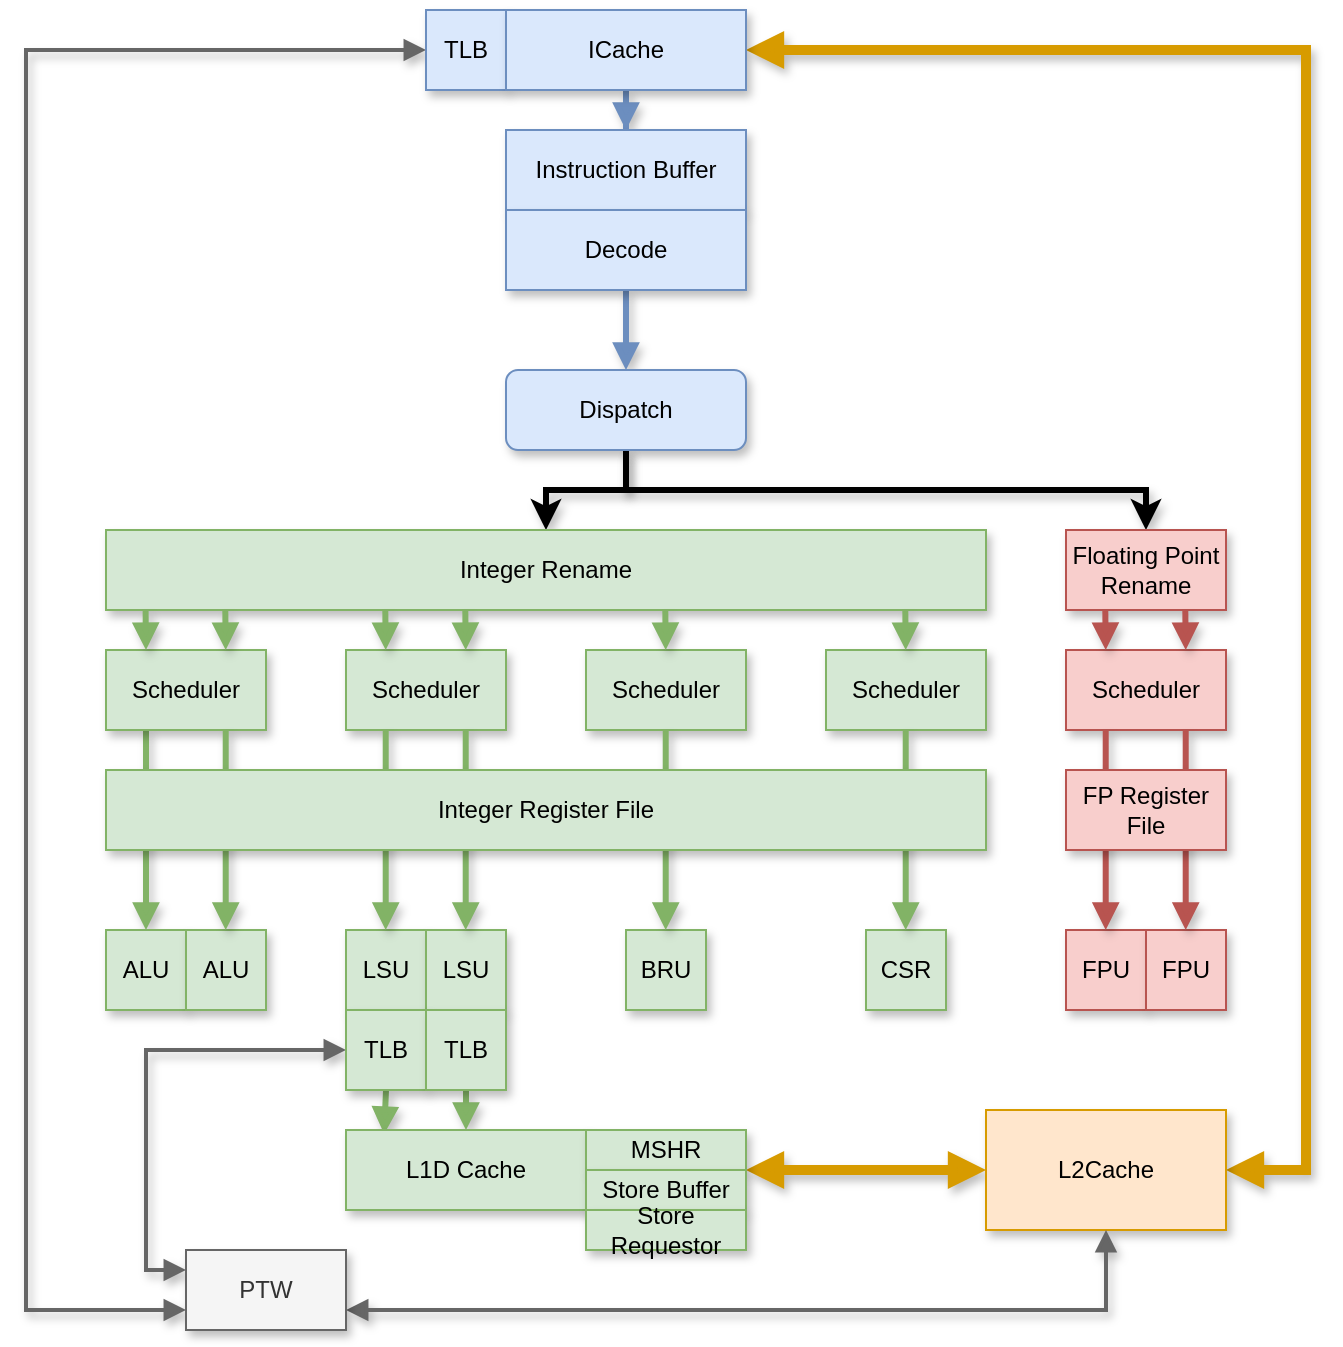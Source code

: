 <mxfile pages="12">
    <diagram id="6LvvEPo69p5R-NGGQEM4" name="Top">
        <mxGraphModel dx="2110" dy="978" grid="1" gridSize="10" guides="1" tooltips="1" connect="1" arrows="1" fold="1" page="1" pageScale="1" pageWidth="827" pageHeight="1169" math="0" shadow="0">
            <root>
                <mxCell id="je-WLERpJS10SrQ9iQfD-0"/>
                <mxCell id="je-WLERpJS10SrQ9iQfD-1" parent="je-WLERpJS10SrQ9iQfD-0"/>
                <mxCell id="je-WLERpJS10SrQ9iQfD-46" value="" style="edgeStyle=orthogonalEdgeStyle;rounded=0;orthogonalLoop=1;jettySize=auto;html=1;entryX=0.5;entryY=0;entryDx=0;entryDy=0;fillColor=#dae8fc;strokeColor=#6c8ebf;shadow=1;strokeWidth=3;endArrow=block;endFill=1;" parent="je-WLERpJS10SrQ9iQfD-1" source="je-WLERpJS10SrQ9iQfD-2" target="je-WLERpJS10SrQ9iQfD-4" edge="1">
                    <mxGeometry relative="1" as="geometry"/>
                </mxCell>
                <mxCell id="zezHQw5Ta2W2JBEzyDfh-9" style="edgeStyle=orthogonalEdgeStyle;rounded=0;orthogonalLoop=1;jettySize=auto;html=1;exitX=0;exitY=0.5;exitDx=0;exitDy=0;entryX=0;entryY=0.75;entryDx=0;entryDy=0;shadow=1;startArrow=block;startFill=1;endArrow=block;endFill=1;strokeWidth=2;fillColor=#f5f5f5;strokeColor=#666666;" parent="je-WLERpJS10SrQ9iQfD-1" source="je-WLERpJS10SrQ9iQfD-3" target="zezHQw5Ta2W2JBEzyDfh-6" edge="1">
                    <mxGeometry relative="1" as="geometry">
                        <Array as="points">
                            <mxPoint x="40" y="80"/>
                            <mxPoint x="40" y="710"/>
                        </Array>
                    </mxGeometry>
                </mxCell>
                <mxCell id="je-WLERpJS10SrQ9iQfD-3" value="TLB" style="rounded=0;whiteSpace=wrap;html=1;fillColor=#dae8fc;strokeColor=#6c8ebf;shadow=1;" parent="je-WLERpJS10SrQ9iQfD-1" vertex="1">
                    <mxGeometry x="240" y="60" width="40" height="40" as="geometry"/>
                </mxCell>
                <mxCell id="je-WLERpJS10SrQ9iQfD-49" style="edgeStyle=orthogonalEdgeStyle;rounded=0;orthogonalLoop=1;jettySize=auto;html=1;exitX=0.5;exitY=1;exitDx=0;exitDy=0;entryX=0.5;entryY=0;entryDx=0;entryDy=0;fillColor=#dae8fc;strokeColor=#6c8ebf;shadow=1;strokeWidth=3;endArrow=block;endFill=1;" parent="je-WLERpJS10SrQ9iQfD-1" source="je-WLERpJS10SrQ9iQfD-52" target="je-WLERpJS10SrQ9iQfD-6" edge="1">
                    <mxGeometry relative="1" as="geometry"/>
                </mxCell>
                <mxCell id="je-WLERpJS10SrQ9iQfD-4" value="Instruction Buffer" style="rounded=0;whiteSpace=wrap;html=1;fillColor=#dae8fc;strokeColor=#6c8ebf;shadow=1;" parent="je-WLERpJS10SrQ9iQfD-1" vertex="1">
                    <mxGeometry x="280" y="120" width="120" height="40" as="geometry"/>
                </mxCell>
                <mxCell id="je-WLERpJS10SrQ9iQfD-50" style="edgeStyle=orthogonalEdgeStyle;rounded=0;orthogonalLoop=1;jettySize=auto;html=1;exitX=0.5;exitY=1;exitDx=0;exitDy=0;strokeWidth=3;shadow=1;" parent="je-WLERpJS10SrQ9iQfD-1" source="je-WLERpJS10SrQ9iQfD-6" target="je-WLERpJS10SrQ9iQfD-11" edge="1">
                    <mxGeometry relative="1" as="geometry"/>
                </mxCell>
                <mxCell id="je-WLERpJS10SrQ9iQfD-51" style="edgeStyle=orthogonalEdgeStyle;rounded=0;orthogonalLoop=1;jettySize=auto;html=1;exitX=0.5;exitY=1;exitDx=0;exitDy=0;entryX=0.5;entryY=0;entryDx=0;entryDy=0;strokeWidth=3;shadow=1;" parent="je-WLERpJS10SrQ9iQfD-1" source="je-WLERpJS10SrQ9iQfD-6" target="je-WLERpJS10SrQ9iQfD-23" edge="1">
                    <mxGeometry relative="1" as="geometry"/>
                </mxCell>
                <mxCell id="je-WLERpJS10SrQ9iQfD-6" value="Dispatch" style="rounded=1;whiteSpace=wrap;html=1;fillColor=#dae8fc;strokeColor=#6c8ebf;shadow=1;" parent="je-WLERpJS10SrQ9iQfD-1" vertex="1">
                    <mxGeometry x="280" y="240" width="120" height="40" as="geometry"/>
                </mxCell>
                <mxCell id="je-WLERpJS10SrQ9iQfD-29" style="edgeStyle=orthogonalEdgeStyle;rounded=0;orthogonalLoop=1;jettySize=auto;html=1;exitX=0.25;exitY=1;exitDx=0;exitDy=0;entryX=0.5;entryY=0;entryDx=0;entryDy=0;fillColor=#d5e8d4;strokeColor=#82b366;shadow=1;strokeWidth=3;endArrow=block;endFill=1;" parent="je-WLERpJS10SrQ9iQfD-1" source="je-WLERpJS10SrQ9iQfD-7" target="je-WLERpJS10SrQ9iQfD-13" edge="1">
                    <mxGeometry relative="1" as="geometry"/>
                </mxCell>
                <mxCell id="je-WLERpJS10SrQ9iQfD-7" value="Scheduler" style="rounded=0;whiteSpace=wrap;html=1;fillColor=#d5e8d4;strokeColor=#82b366;shadow=1;strokeWidth=1;" parent="je-WLERpJS10SrQ9iQfD-1" vertex="1">
                    <mxGeometry x="80" y="380" width="80" height="40" as="geometry"/>
                </mxCell>
                <mxCell id="je-WLERpJS10SrQ9iQfD-8" value="Scheduler" style="rounded=0;whiteSpace=wrap;html=1;fillColor=#d5e8d4;strokeColor=#82b366;shadow=1;strokeWidth=1;" parent="je-WLERpJS10SrQ9iQfD-1" vertex="1">
                    <mxGeometry x="200" y="380" width="80" height="40" as="geometry"/>
                </mxCell>
                <mxCell id="je-WLERpJS10SrQ9iQfD-9" value="Scheduler" style="rounded=0;whiteSpace=wrap;html=1;fillColor=#d5e8d4;strokeColor=#82b366;shadow=1;strokeWidth=1;" parent="je-WLERpJS10SrQ9iQfD-1" vertex="1">
                    <mxGeometry x="320" y="380" width="80" height="40" as="geometry"/>
                </mxCell>
                <mxCell id="je-WLERpJS10SrQ9iQfD-10" value="Scheduler" style="rounded=0;whiteSpace=wrap;html=1;fillColor=#d5e8d4;strokeColor=#82b366;shadow=1;strokeWidth=1;" parent="je-WLERpJS10SrQ9iQfD-1" vertex="1">
                    <mxGeometry x="440" y="380" width="80" height="40" as="geometry"/>
                </mxCell>
                <mxCell id="je-WLERpJS10SrQ9iQfD-11" value="Integer Rename" style="rounded=0;whiteSpace=wrap;html=1;fillColor=#d5e8d4;strokeColor=#82b366;shadow=1;strokeWidth=1;" parent="je-WLERpJS10SrQ9iQfD-1" vertex="1">
                    <mxGeometry x="80" y="320" width="440" height="40" as="geometry"/>
                </mxCell>
                <mxCell id="je-WLERpJS10SrQ9iQfD-13" value="ALU" style="rounded=0;whiteSpace=wrap;html=1;fillColor=#d5e8d4;strokeColor=#82b366;shadow=1;strokeWidth=1;" parent="je-WLERpJS10SrQ9iQfD-1" vertex="1">
                    <mxGeometry x="80" y="520" width="40" height="40" as="geometry"/>
                </mxCell>
                <mxCell id="je-WLERpJS10SrQ9iQfD-14" value="ALU" style="rounded=0;whiteSpace=wrap;html=1;fillColor=#d5e8d4;strokeColor=#82b366;shadow=1;strokeWidth=1;" parent="je-WLERpJS10SrQ9iQfD-1" vertex="1">
                    <mxGeometry x="120" y="520" width="40" height="40" as="geometry"/>
                </mxCell>
                <mxCell id="je-WLERpJS10SrQ9iQfD-15" value="LSU" style="rounded=0;whiteSpace=wrap;html=1;fillColor=#d5e8d4;strokeColor=#82b366;shadow=1;strokeWidth=1;" parent="je-WLERpJS10SrQ9iQfD-1" vertex="1">
                    <mxGeometry x="200" y="520" width="40" height="40" as="geometry"/>
                </mxCell>
                <mxCell id="je-WLERpJS10SrQ9iQfD-16" value="LSU" style="rounded=0;whiteSpace=wrap;html=1;fillColor=#d5e8d4;strokeColor=#82b366;shadow=1;strokeWidth=1;" parent="je-WLERpJS10SrQ9iQfD-1" vertex="1">
                    <mxGeometry x="240" y="520" width="40" height="40" as="geometry"/>
                </mxCell>
                <mxCell id="je-WLERpJS10SrQ9iQfD-17" value="BRU" style="rounded=0;whiteSpace=wrap;html=1;fillColor=#d5e8d4;strokeColor=#82b366;shadow=1;strokeWidth=1;" parent="je-WLERpJS10SrQ9iQfD-1" vertex="1">
                    <mxGeometry x="340" y="520" width="40" height="40" as="geometry"/>
                </mxCell>
                <mxCell id="je-WLERpJS10SrQ9iQfD-18" value="CSR" style="rounded=0;whiteSpace=wrap;html=1;fillColor=#d5e8d4;strokeColor=#82b366;shadow=1;strokeWidth=1;" parent="je-WLERpJS10SrQ9iQfD-1" vertex="1">
                    <mxGeometry x="460" y="520" width="40" height="40" as="geometry"/>
                </mxCell>
                <mxCell id="je-WLERpJS10SrQ9iQfD-53" style="edgeStyle=orthogonalEdgeStyle;rounded=0;orthogonalLoop=1;jettySize=auto;html=1;exitX=0.5;exitY=1;exitDx=0;exitDy=0;entryX=0.159;entryY=0.05;entryDx=0;entryDy=0;entryPerimeter=0;shadow=1;strokeWidth=3;fillColor=#d5e8d4;strokeColor=#82b366;endArrow=block;endFill=1;" parent="je-WLERpJS10SrQ9iQfD-1" source="je-WLERpJS10SrQ9iQfD-20" target="je-WLERpJS10SrQ9iQfD-19" edge="1">
                    <mxGeometry relative="1" as="geometry"/>
                </mxCell>
                <mxCell id="zezHQw5Ta2W2JBEzyDfh-7" style="edgeStyle=orthogonalEdgeStyle;rounded=0;orthogonalLoop=1;jettySize=auto;html=1;exitX=0;exitY=0.5;exitDx=0;exitDy=0;entryX=0;entryY=0.25;entryDx=0;entryDy=0;shadow=1;startArrow=block;startFill=1;endArrow=block;endFill=1;strokeWidth=2;fillColor=#f5f5f5;strokeColor=#666666;" parent="je-WLERpJS10SrQ9iQfD-1" source="je-WLERpJS10SrQ9iQfD-20" target="zezHQw5Ta2W2JBEzyDfh-6" edge="1">
                    <mxGeometry relative="1" as="geometry"/>
                </mxCell>
                <mxCell id="je-WLERpJS10SrQ9iQfD-20" value="TLB" style="rounded=0;whiteSpace=wrap;html=1;fillColor=#d5e8d4;strokeColor=#82b366;shadow=1;strokeWidth=1;" parent="je-WLERpJS10SrQ9iQfD-1" vertex="1">
                    <mxGeometry x="200" y="560" width="40" height="40" as="geometry"/>
                </mxCell>
                <mxCell id="je-WLERpJS10SrQ9iQfD-54" style="edgeStyle=orthogonalEdgeStyle;rounded=0;orthogonalLoop=1;jettySize=auto;html=1;exitX=0.5;exitY=1;exitDx=0;exitDy=0;entryX=0.5;entryY=0;entryDx=0;entryDy=0;shadow=1;strokeWidth=3;fillColor=#d5e8d4;strokeColor=#82b366;endArrow=block;endFill=1;" parent="je-WLERpJS10SrQ9iQfD-1" source="je-WLERpJS10SrQ9iQfD-21" target="je-WLERpJS10SrQ9iQfD-19" edge="1">
                    <mxGeometry relative="1" as="geometry"/>
                </mxCell>
                <mxCell id="je-WLERpJS10SrQ9iQfD-21" value="TLB" style="rounded=0;whiteSpace=wrap;html=1;fillColor=#d5e8d4;strokeColor=#82b366;shadow=1;strokeWidth=1;" parent="je-WLERpJS10SrQ9iQfD-1" vertex="1">
                    <mxGeometry x="240" y="560" width="40" height="40" as="geometry"/>
                </mxCell>
                <mxCell id="je-WLERpJS10SrQ9iQfD-23" value="Floating Point Rename" style="rounded=0;whiteSpace=wrap;html=1;fillColor=#f8cecc;strokeColor=#b85450;shadow=1;" parent="je-WLERpJS10SrQ9iQfD-1" vertex="1">
                    <mxGeometry x="560" y="320" width="80" height="40" as="geometry"/>
                </mxCell>
                <mxCell id="je-WLERpJS10SrQ9iQfD-25" value="Scheduler" style="rounded=0;whiteSpace=wrap;html=1;fillColor=#f8cecc;strokeColor=#b85450;shadow=1;" parent="je-WLERpJS10SrQ9iQfD-1" vertex="1">
                    <mxGeometry x="560" y="380" width="80" height="40" as="geometry"/>
                </mxCell>
                <mxCell id="je-WLERpJS10SrQ9iQfD-27" value="FPU" style="rounded=0;whiteSpace=wrap;html=1;fillColor=#f8cecc;strokeColor=#b85450;shadow=1;" parent="je-WLERpJS10SrQ9iQfD-1" vertex="1">
                    <mxGeometry x="560" y="520" width="40" height="40" as="geometry"/>
                </mxCell>
                <mxCell id="je-WLERpJS10SrQ9iQfD-28" value="FPU" style="rounded=0;whiteSpace=wrap;html=1;fillColor=#f8cecc;strokeColor=#b85450;shadow=1;" parent="je-WLERpJS10SrQ9iQfD-1" vertex="1">
                    <mxGeometry x="600" y="520" width="40" height="40" as="geometry"/>
                </mxCell>
                <mxCell id="je-WLERpJS10SrQ9iQfD-30" style="edgeStyle=orthogonalEdgeStyle;rounded=0;orthogonalLoop=1;jettySize=auto;html=1;exitX=0.045;exitY=1.009;exitDx=0;exitDy=0;entryX=0.25;entryY=0;entryDx=0;entryDy=0;exitPerimeter=0;fillColor=#d5e8d4;strokeColor=#82b366;shadow=1;strokeWidth=3;endArrow=block;endFill=1;" parent="je-WLERpJS10SrQ9iQfD-1" source="je-WLERpJS10SrQ9iQfD-11" target="je-WLERpJS10SrQ9iQfD-7" edge="1">
                    <mxGeometry relative="1" as="geometry">
                        <mxPoint x="110" y="430" as="sourcePoint"/>
                        <mxPoint x="110" y="530" as="targetPoint"/>
                    </mxGeometry>
                </mxCell>
                <mxCell id="je-WLERpJS10SrQ9iQfD-31" style="edgeStyle=orthogonalEdgeStyle;rounded=0;orthogonalLoop=1;jettySize=auto;html=1;exitX=0.045;exitY=1.009;exitDx=0;exitDy=0;entryX=0.25;entryY=0;entryDx=0;entryDy=0;exitPerimeter=0;fillColor=#d5e8d4;strokeColor=#82b366;shadow=1;strokeWidth=3;endArrow=block;endFill=1;" parent="je-WLERpJS10SrQ9iQfD-1" edge="1">
                    <mxGeometry relative="1" as="geometry">
                        <mxPoint x="139.66" y="360.36" as="sourcePoint"/>
                        <mxPoint x="139.86" y="380" as="targetPoint"/>
                    </mxGeometry>
                </mxCell>
                <mxCell id="je-WLERpJS10SrQ9iQfD-32" style="edgeStyle=orthogonalEdgeStyle;rounded=0;orthogonalLoop=1;jettySize=auto;html=1;exitX=0.25;exitY=1;exitDx=0;exitDy=0;entryX=0.5;entryY=0;entryDx=0;entryDy=0;fillColor=#d5e8d4;strokeColor=#82b366;shadow=1;strokeWidth=3;endArrow=block;endFill=1;" parent="je-WLERpJS10SrQ9iQfD-1" edge="1">
                    <mxGeometry relative="1" as="geometry">
                        <mxPoint x="139.86" y="420" as="sourcePoint"/>
                        <mxPoint x="139.86" y="520" as="targetPoint"/>
                    </mxGeometry>
                </mxCell>
                <mxCell id="je-WLERpJS10SrQ9iQfD-33" style="edgeStyle=orthogonalEdgeStyle;rounded=0;orthogonalLoop=1;jettySize=auto;html=1;exitX=0.045;exitY=1.009;exitDx=0;exitDy=0;entryX=0.25;entryY=0;entryDx=0;entryDy=0;exitPerimeter=0;fillColor=#d5e8d4;strokeColor=#82b366;shadow=1;strokeWidth=3;endArrow=block;endFill=1;" parent="je-WLERpJS10SrQ9iQfD-1" edge="1">
                    <mxGeometry relative="1" as="geometry">
                        <mxPoint x="219.66" y="360.36" as="sourcePoint"/>
                        <mxPoint x="219.86" y="380" as="targetPoint"/>
                    </mxGeometry>
                </mxCell>
                <mxCell id="je-WLERpJS10SrQ9iQfD-34" style="edgeStyle=orthogonalEdgeStyle;rounded=0;orthogonalLoop=1;jettySize=auto;html=1;exitX=0.25;exitY=1;exitDx=0;exitDy=0;entryX=0.5;entryY=0;entryDx=0;entryDy=0;fillColor=#d5e8d4;strokeColor=#82b366;shadow=1;strokeWidth=3;endArrow=block;endFill=1;" parent="je-WLERpJS10SrQ9iQfD-1" edge="1">
                    <mxGeometry relative="1" as="geometry">
                        <mxPoint x="219.86" y="420" as="sourcePoint"/>
                        <mxPoint x="219.86" y="520" as="targetPoint"/>
                    </mxGeometry>
                </mxCell>
                <mxCell id="je-WLERpJS10SrQ9iQfD-35" style="edgeStyle=orthogonalEdgeStyle;rounded=0;orthogonalLoop=1;jettySize=auto;html=1;exitX=0.045;exitY=1.009;exitDx=0;exitDy=0;entryX=0.25;entryY=0;entryDx=0;entryDy=0;exitPerimeter=0;fillColor=#d5e8d4;strokeColor=#82b366;shadow=1;strokeWidth=3;endArrow=block;endFill=1;" parent="je-WLERpJS10SrQ9iQfD-1" edge="1">
                    <mxGeometry relative="1" as="geometry">
                        <mxPoint x="259.66" y="360.36" as="sourcePoint"/>
                        <mxPoint x="259.86" y="380" as="targetPoint"/>
                    </mxGeometry>
                </mxCell>
                <mxCell id="je-WLERpJS10SrQ9iQfD-36" style="edgeStyle=orthogonalEdgeStyle;rounded=0;orthogonalLoop=1;jettySize=auto;html=1;exitX=0.25;exitY=1;exitDx=0;exitDy=0;entryX=0.5;entryY=0;entryDx=0;entryDy=0;fillColor=#d5e8d4;strokeColor=#82b366;shadow=1;strokeWidth=3;endArrow=block;endFill=1;" parent="je-WLERpJS10SrQ9iQfD-1" edge="1">
                    <mxGeometry relative="1" as="geometry">
                        <mxPoint x="259.86" y="420" as="sourcePoint"/>
                        <mxPoint x="259.86" y="520" as="targetPoint"/>
                    </mxGeometry>
                </mxCell>
                <mxCell id="je-WLERpJS10SrQ9iQfD-37" style="edgeStyle=orthogonalEdgeStyle;rounded=0;orthogonalLoop=1;jettySize=auto;html=1;exitX=0.045;exitY=1.009;exitDx=0;exitDy=0;entryX=0.25;entryY=0;entryDx=0;entryDy=0;exitPerimeter=0;fillColor=#d5e8d4;strokeColor=#82b366;shadow=1;strokeWidth=3;endArrow=block;endFill=1;" parent="je-WLERpJS10SrQ9iQfD-1" edge="1">
                    <mxGeometry relative="1" as="geometry">
                        <mxPoint x="359.66" y="360.36" as="sourcePoint"/>
                        <mxPoint x="359.86" y="380" as="targetPoint"/>
                    </mxGeometry>
                </mxCell>
                <mxCell id="je-WLERpJS10SrQ9iQfD-38" style="edgeStyle=orthogonalEdgeStyle;rounded=0;orthogonalLoop=1;jettySize=auto;html=1;exitX=0.25;exitY=1;exitDx=0;exitDy=0;entryX=0.5;entryY=0;entryDx=0;entryDy=0;fillColor=#d5e8d4;strokeColor=#82b366;shadow=1;strokeWidth=3;endArrow=block;endFill=1;" parent="je-WLERpJS10SrQ9iQfD-1" edge="1">
                    <mxGeometry relative="1" as="geometry">
                        <mxPoint x="359.86" y="420" as="sourcePoint"/>
                        <mxPoint x="359.86" y="520" as="targetPoint"/>
                    </mxGeometry>
                </mxCell>
                <mxCell id="je-WLERpJS10SrQ9iQfD-39" style="edgeStyle=orthogonalEdgeStyle;rounded=0;orthogonalLoop=1;jettySize=auto;html=1;exitX=0.045;exitY=1.009;exitDx=0;exitDy=0;entryX=0.25;entryY=0;entryDx=0;entryDy=0;exitPerimeter=0;fillColor=#d5e8d4;strokeColor=#82b366;shadow=1;strokeWidth=3;endArrow=block;endFill=1;" parent="je-WLERpJS10SrQ9iQfD-1" edge="1">
                    <mxGeometry relative="1" as="geometry">
                        <mxPoint x="479.66" y="360.36" as="sourcePoint"/>
                        <mxPoint x="479.86" y="380" as="targetPoint"/>
                    </mxGeometry>
                </mxCell>
                <mxCell id="je-WLERpJS10SrQ9iQfD-40" style="edgeStyle=orthogonalEdgeStyle;rounded=0;orthogonalLoop=1;jettySize=auto;html=1;exitX=0.25;exitY=1;exitDx=0;exitDy=0;entryX=0.5;entryY=0;entryDx=0;entryDy=0;fillColor=#d5e8d4;strokeColor=#82b366;shadow=1;strokeWidth=3;endArrow=block;endFill=1;" parent="je-WLERpJS10SrQ9iQfD-1" edge="1">
                    <mxGeometry relative="1" as="geometry">
                        <mxPoint x="479.86" y="420" as="sourcePoint"/>
                        <mxPoint x="479.86" y="520" as="targetPoint"/>
                    </mxGeometry>
                </mxCell>
                <mxCell id="je-WLERpJS10SrQ9iQfD-41" style="edgeStyle=orthogonalEdgeStyle;rounded=0;orthogonalLoop=1;jettySize=auto;html=1;exitX=0.045;exitY=1.009;exitDx=0;exitDy=0;entryX=0.25;entryY=0;entryDx=0;entryDy=0;exitPerimeter=0;fillColor=#f8cecc;strokeColor=#b85450;shadow=1;strokeWidth=3;endArrow=block;endFill=1;" parent="je-WLERpJS10SrQ9iQfD-1" edge="1">
                    <mxGeometry relative="1" as="geometry">
                        <mxPoint x="579.66" y="360.36" as="sourcePoint"/>
                        <mxPoint x="579.86" y="380" as="targetPoint"/>
                    </mxGeometry>
                </mxCell>
                <mxCell id="je-WLERpJS10SrQ9iQfD-42" style="edgeStyle=orthogonalEdgeStyle;rounded=0;orthogonalLoop=1;jettySize=auto;html=1;exitX=0.25;exitY=1;exitDx=0;exitDy=0;entryX=0.5;entryY=0;entryDx=0;entryDy=0;fillColor=#f8cecc;strokeColor=#b85450;shadow=1;strokeWidth=3;endArrow=block;endFill=1;" parent="je-WLERpJS10SrQ9iQfD-1" edge="1">
                    <mxGeometry relative="1" as="geometry">
                        <mxPoint x="579.86" y="420" as="sourcePoint"/>
                        <mxPoint x="579.86" y="520" as="targetPoint"/>
                    </mxGeometry>
                </mxCell>
                <mxCell id="je-WLERpJS10SrQ9iQfD-43" style="edgeStyle=orthogonalEdgeStyle;rounded=0;orthogonalLoop=1;jettySize=auto;html=1;exitX=0.045;exitY=1.009;exitDx=0;exitDy=0;entryX=0.25;entryY=0;entryDx=0;entryDy=0;exitPerimeter=0;fillColor=#f8cecc;strokeColor=#b85450;shadow=1;strokeWidth=3;endArrow=block;endFill=1;" parent="je-WLERpJS10SrQ9iQfD-1" edge="1">
                    <mxGeometry relative="1" as="geometry">
                        <mxPoint x="619.66" y="360.36" as="sourcePoint"/>
                        <mxPoint x="619.86" y="380" as="targetPoint"/>
                    </mxGeometry>
                </mxCell>
                <mxCell id="je-WLERpJS10SrQ9iQfD-44" style="edgeStyle=orthogonalEdgeStyle;rounded=0;orthogonalLoop=1;jettySize=auto;html=1;exitX=0.25;exitY=1;exitDx=0;exitDy=0;entryX=0.5;entryY=0;entryDx=0;entryDy=0;fillColor=#f8cecc;strokeColor=#b85450;shadow=1;strokeWidth=3;endArrow=block;endFill=1;" parent="je-WLERpJS10SrQ9iQfD-1" edge="1">
                    <mxGeometry relative="1" as="geometry">
                        <mxPoint x="619.86" y="420" as="sourcePoint"/>
                        <mxPoint x="619.86" y="520" as="targetPoint"/>
                    </mxGeometry>
                </mxCell>
                <mxCell id="je-WLERpJS10SrQ9iQfD-12" value="Integer Register File" style="rounded=0;whiteSpace=wrap;html=1;fillColor=#d5e8d4;strokeColor=#82b366;shadow=1;strokeWidth=1;" parent="je-WLERpJS10SrQ9iQfD-1" vertex="1">
                    <mxGeometry x="80" y="440" width="440" height="40" as="geometry"/>
                </mxCell>
                <mxCell id="je-WLERpJS10SrQ9iQfD-24" value="FP Register File" style="rounded=0;whiteSpace=wrap;html=1;fillColor=#f8cecc;strokeColor=#b85450;shadow=1;" parent="je-WLERpJS10SrQ9iQfD-1" vertex="1">
                    <mxGeometry x="560" y="440" width="80" height="40" as="geometry"/>
                </mxCell>
                <mxCell id="je-WLERpJS10SrQ9iQfD-52" value="Decode" style="rounded=0;whiteSpace=wrap;html=1;fillColor=#dae8fc;strokeColor=#6c8ebf;shadow=1;" parent="je-WLERpJS10SrQ9iQfD-1" vertex="1">
                    <mxGeometry x="280" y="160" width="120" height="40" as="geometry"/>
                </mxCell>
                <mxCell id="zezHQw5Ta2W2JBEzyDfh-4" style="edgeStyle=orthogonalEdgeStyle;rounded=0;orthogonalLoop=1;jettySize=auto;html=1;entryX=0;entryY=0.5;entryDx=0;entryDy=0;fillColor=#ffe6cc;strokeColor=#d79b00;strokeWidth=5;startArrow=block;startFill=1;endArrow=block;endFill=1;shadow=1;exitX=1;exitY=0;exitDx=0;exitDy=0;" parent="je-WLERpJS10SrQ9iQfD-1" source="je-WLERpJS10SrQ9iQfD-22" target="zezHQw5Ta2W2JBEzyDfh-1" edge="1">
                    <mxGeometry relative="1" as="geometry">
                        <mxPoint x="420" y="640" as="sourcePoint"/>
                        <Array as="points">
                            <mxPoint x="460" y="640"/>
                            <mxPoint x="460" y="640"/>
                        </Array>
                    </mxGeometry>
                </mxCell>
                <mxCell id="je-WLERpJS10SrQ9iQfD-19" value="L1D Cache" style="rounded=0;whiteSpace=wrap;html=1;fillColor=#d5e8d4;strokeColor=#82b366;shadow=1;strokeWidth=1;" parent="je-WLERpJS10SrQ9iQfD-1" vertex="1">
                    <mxGeometry x="200" y="620" width="120" height="40" as="geometry"/>
                </mxCell>
                <mxCell id="zezHQw5Ta2W2JBEzyDfh-5" style="edgeStyle=orthogonalEdgeStyle;rounded=0;orthogonalLoop=1;jettySize=auto;html=1;exitX=1;exitY=0.5;exitDx=0;exitDy=0;entryX=1;entryY=0.5;entryDx=0;entryDy=0;shadow=1;startArrow=block;startFill=1;endArrow=block;endFill=1;strokeWidth=5;fillColor=#ffe6cc;strokeColor=#d79b00;" parent="je-WLERpJS10SrQ9iQfD-1" source="je-WLERpJS10SrQ9iQfD-2" target="zezHQw5Ta2W2JBEzyDfh-1" edge="1">
                    <mxGeometry relative="1" as="geometry">
                        <Array as="points">
                            <mxPoint x="680" y="80"/>
                            <mxPoint x="680" y="640"/>
                        </Array>
                    </mxGeometry>
                </mxCell>
                <mxCell id="je-WLERpJS10SrQ9iQfD-2" value="ICache" style="rounded=0;whiteSpace=wrap;html=1;fillColor=#dae8fc;strokeColor=#6c8ebf;shadow=1;" parent="je-WLERpJS10SrQ9iQfD-1" vertex="1">
                    <mxGeometry x="280" y="60" width="120" height="40" as="geometry"/>
                </mxCell>
                <mxCell id="zezHQw5Ta2W2JBEzyDfh-1" value="L2Cache" style="rounded=0;whiteSpace=wrap;html=1;fillColor=#ffe6cc;strokeColor=#d79b00;shadow=1;" parent="je-WLERpJS10SrQ9iQfD-1" vertex="1">
                    <mxGeometry x="520" y="610" width="120" height="60" as="geometry"/>
                </mxCell>
                <mxCell id="zezHQw5Ta2W2JBEzyDfh-12" style="edgeStyle=orthogonalEdgeStyle;rounded=0;orthogonalLoop=1;jettySize=auto;html=1;exitX=1;exitY=0.75;exitDx=0;exitDy=0;entryX=0.5;entryY=1;entryDx=0;entryDy=0;shadow=1;startArrow=block;startFill=1;endArrow=block;endFill=1;strokeWidth=2;fillColor=#f5f5f5;strokeColor=#666666;" parent="je-WLERpJS10SrQ9iQfD-1" source="zezHQw5Ta2W2JBEzyDfh-6" target="zezHQw5Ta2W2JBEzyDfh-1" edge="1">
                    <mxGeometry relative="1" as="geometry"/>
                </mxCell>
                <mxCell id="zezHQw5Ta2W2JBEzyDfh-6" value="PTW" style="rounded=0;whiteSpace=wrap;html=1;fillColor=#f5f5f5;strokeColor=#666666;shadow=1;strokeWidth=1;fontColor=#333333;" parent="je-WLERpJS10SrQ9iQfD-1" vertex="1">
                    <mxGeometry x="120" y="680" width="80" height="40" as="geometry"/>
                </mxCell>
                <mxCell id="yGVrO-ZvonnmG_2218Vx-0" value="MSHR" style="rounded=0;whiteSpace=wrap;html=1;fillColor=#d5e8d4;strokeColor=#82b366;shadow=1;strokeWidth=1;" parent="je-WLERpJS10SrQ9iQfD-1" vertex="1">
                    <mxGeometry x="320" y="620" width="80" height="20" as="geometry"/>
                </mxCell>
                <mxCell id="je-WLERpJS10SrQ9iQfD-22" value="Store Buffer" style="rounded=0;whiteSpace=wrap;html=1;fillColor=#d5e8d4;strokeColor=#82b366;shadow=1;strokeWidth=1;" parent="je-WLERpJS10SrQ9iQfD-1" vertex="1">
                    <mxGeometry x="320" y="640" width="80" height="20" as="geometry"/>
                </mxCell>
                <mxCell id="yGVrO-ZvonnmG_2218Vx-1" value="Store Requestor" style="rounded=0;whiteSpace=wrap;html=1;fillColor=#d5e8d4;strokeColor=#82b366;shadow=1;strokeWidth=1;" parent="je-WLERpJS10SrQ9iQfD-1" vertex="1">
                    <mxGeometry x="320" y="660" width="80" height="20" as="geometry"/>
                </mxCell>
            </root>
        </mxGraphModel>
    </diagram>
    <diagram id="P1o0xB7WSSS2hMtKjIqB" name="Snoop I/F">
        <mxGraphModel dx="792" dy="820" grid="1" gridSize="10" guides="1" tooltips="1" connect="1" arrows="1" fold="1" page="1" pageScale="1" pageWidth="827" pageHeight="1169" math="0" shadow="0">
            <root>
                <mxCell id="0"/>
                <mxCell id="1" parent="0"/>
                <mxCell id="UNcUEKa4BCGHLJjneNtm-1" value="L1D" style="rounded=0;whiteSpace=wrap;html=1;shadow=1;" parent="1" vertex="1">
                    <mxGeometry x="398" y="1100" width="120" height="80" as="geometry"/>
                </mxCell>
                <mxCell id="UNcUEKa4BCGHLJjneNtm-2" value="STQ" style="rounded=0;whiteSpace=wrap;html=1;shadow=1;" parent="1" vertex="1">
                    <mxGeometry x="558" y="1100" width="120" height="40" as="geometry"/>
                </mxCell>
                <mxCell id="UNcUEKa4BCGHLJjneNtm-3" style="edgeStyle=orthogonalEdgeStyle;rounded=0;orthogonalLoop=1;jettySize=auto;html=1;exitX=0.5;exitY=1;exitDx=0;exitDy=0;shadow=1;startArrow=classic;startFill=1;" parent="1" source="UNcUEKa4BCGHLJjneNtm-4" target="UNcUEKa4BCGHLJjneNtm-1" edge="1">
                    <mxGeometry relative="1" as="geometry"/>
                </mxCell>
                <mxCell id="UNcUEKa4BCGHLJjneNtm-4" value="Read Arbiter" style="rounded=0;whiteSpace=wrap;html=1;shadow=1;" parent="1" vertex="1">
                    <mxGeometry x="398" y="1020" width="120" height="40" as="geometry"/>
                </mxCell>
                <mxCell id="UNcUEKa4BCGHLJjneNtm-5" value="" style="endArrow=classic;html=1;entryX=0.25;entryY=0;entryDx=0;entryDy=0;shadow=1;" parent="1" source="UNcUEKa4BCGHLJjneNtm-10" target="UNcUEKa4BCGHLJjneNtm-4" edge="1">
                    <mxGeometry width="50" height="50" relative="1" as="geometry">
                        <mxPoint x="428" y="940" as="sourcePoint"/>
                        <mxPoint x="418" y="910" as="targetPoint"/>
                    </mxGeometry>
                </mxCell>
                <mxCell id="UNcUEKa4BCGHLJjneNtm-6" value="" style="endArrow=classic;html=1;shadow=1;" parent="1" source="UNcUEKa4BCGHLJjneNtm-9" target="UNcUEKa4BCGHLJjneNtm-4" edge="1">
                    <mxGeometry width="50" height="50" relative="1" as="geometry">
                        <mxPoint x="457.71" y="940" as="sourcePoint"/>
                        <mxPoint x="457.71" y="1020" as="targetPoint"/>
                    </mxGeometry>
                </mxCell>
                <mxCell id="UNcUEKa4BCGHLJjneNtm-7" value="" style="endArrow=classic;html=1;entryX=0.75;entryY=0;entryDx=0;entryDy=0;shadow=1;startArrow=classic;startFill=1;" parent="1" source="UNcUEKa4BCGHLJjneNtm-8" target="UNcUEKa4BCGHLJjneNtm-4" edge="1">
                    <mxGeometry width="50" height="50" relative="1" as="geometry">
                        <mxPoint x="488" y="940" as="sourcePoint"/>
                        <mxPoint x="488" y="1010" as="targetPoint"/>
                    </mxGeometry>
                </mxCell>
                <mxCell id="UNcUEKa4BCGHLJjneNtm-8" value="Snoop Req" style="text;html=1;align=center;verticalAlign=middle;resizable=0;points=[];autosize=1;shadow=1;" parent="1" vertex="1">
                    <mxGeometry x="448" y="950" width="80" height="20" as="geometry"/>
                </mxCell>
                <mxCell id="UNcUEKa4BCGHLJjneNtm-9" value="Requests" style="text;html=1;align=center;verticalAlign=middle;resizable=0;points=[];autosize=1;shadow=1;" parent="1" vertex="1">
                    <mxGeometry x="423" y="920" width="70" height="20" as="geometry"/>
                </mxCell>
                <mxCell id="UNcUEKa4BCGHLJjneNtm-10" value="Requests" style="text;html=1;align=center;verticalAlign=middle;resizable=0;points=[];autosize=1;shadow=1;" parent="1" vertex="1">
                    <mxGeometry x="393" y="880" width="70" height="20" as="geometry"/>
                </mxCell>
                <mxCell id="UNcUEKa4BCGHLJjneNtm-11" value="Snoop Req" style="text;html=1;align=center;verticalAlign=middle;resizable=0;points=[];autosize=1;shadow=1;" parent="1" vertex="1">
                    <mxGeometry x="578" y="950" width="80" height="20" as="geometry"/>
                </mxCell>
                <mxCell id="UNcUEKa4BCGHLJjneNtm-12" value="" style="endArrow=classic;html=1;entryX=0.5;entryY=0;entryDx=0;entryDy=0;shadow=1;startArrow=classic;startFill=1;" parent="1" source="UNcUEKa4BCGHLJjneNtm-11" target="UNcUEKa4BCGHLJjneNtm-2" edge="1">
                    <mxGeometry width="50" height="50" relative="1" as="geometry">
                        <mxPoint x="612" y="1020" as="sourcePoint"/>
                        <mxPoint x="612" y="1100" as="targetPoint"/>
                    </mxGeometry>
                </mxCell>
                <mxCell id="UNcUEKa4BCGHLJjneNtm-13" style="edgeStyle=orthogonalEdgeStyle;rounded=0;orthogonalLoop=1;jettySize=auto;html=1;exitX=0.25;exitY=1;exitDx=0;exitDy=0;shadow=1;startArrow=classic;startFill=1;" parent="1" source="UNcUEKa4BCGHLJjneNtm-15" target="UNcUEKa4BCGHLJjneNtm-8" edge="1">
                    <mxGeometry relative="1" as="geometry"/>
                </mxCell>
                <mxCell id="UNcUEKa4BCGHLJjneNtm-14" style="edgeStyle=orthogonalEdgeStyle;rounded=0;orthogonalLoop=1;jettySize=auto;html=1;exitX=0.75;exitY=1;exitDx=0;exitDy=0;shadow=1;startArrow=classic;startFill=1;" parent="1" source="UNcUEKa4BCGHLJjneNtm-15" target="UNcUEKa4BCGHLJjneNtm-11" edge="1">
                    <mxGeometry relative="1" as="geometry"/>
                </mxCell>
                <mxCell id="UNcUEKa4BCGHLJjneNtm-15" value="msrh_snoop_top" style="rounded=0;whiteSpace=wrap;html=1;shadow=1;" parent="1" vertex="1">
                    <mxGeometry x="438" y="820" width="200" height="40" as="geometry"/>
                </mxCell>
                <mxCell id="UNcUEKa4BCGHLJjneNtm-16" value="" style="endArrow=classic;startArrow=classic;html=1;exitX=0.5;exitY=0;exitDx=0;exitDy=0;shadow=1;" parent="1" source="UNcUEKa4BCGHLJjneNtm-15" edge="1">
                    <mxGeometry width="50" height="50" relative="1" as="geometry">
                        <mxPoint x="528" y="760" as="sourcePoint"/>
                        <mxPoint x="538" y="770" as="targetPoint"/>
                    </mxGeometry>
                </mxCell>
                <mxCell id="UNcUEKa4BCGHLJjneNtm-17" value="External Interface" style="text;html=1;strokeColor=none;fillColor=none;align=center;verticalAlign=middle;whiteSpace=wrap;rounded=0;shadow=1;" parent="1" vertex="1">
                    <mxGeometry x="478" y="750" width="120" height="20" as="geometry"/>
                </mxCell>
            </root>
        </mxGraphModel>
    </diagram>
    <diagram name="Frontend" id="xdkTfniPL4UZaZ2tymjJ">
        <mxGraphModel dx="2247" dy="942" grid="1" gridSize="10" guides="1" tooltips="1" connect="1" arrows="1" fold="1" page="1" pageScale="1" pageWidth="827" pageHeight="1169" math="0" shadow="0">
            <root>
                <mxCell id="Wu3WYBNRTOQIVOPtnxTT-0"/>
                <mxCell id="Wu3WYBNRTOQIVOPtnxTT-1" parent="Wu3WYBNRTOQIVOPtnxTT-0"/>
                <mxCell id="Wu3WYBNRTOQIVOPtnxTT-9" style="edgeStyle=none;rounded=0;orthogonalLoop=1;jettySize=auto;html=1;entryX=0.5;entryY=0;entryDx=0;entryDy=0;fontSize=16;shadow=1;" parent="Wu3WYBNRTOQIVOPtnxTT-1" target="Wu3WYBNRTOQIVOPtnxTT-4" edge="1">
                    <mxGeometry relative="1" as="geometry">
                        <mxPoint x="300" y="200" as="sourcePoint"/>
                    </mxGeometry>
                </mxCell>
                <mxCell id="Wu3WYBNRTOQIVOPtnxTT-10" style="edgeStyle=none;rounded=0;orthogonalLoop=1;jettySize=auto;html=1;entryX=0.5;entryY=0;entryDx=0;entryDy=0;fontSize=16;shadow=1;" parent="Wu3WYBNRTOQIVOPtnxTT-1" target="Wu3WYBNRTOQIVOPtnxTT-3" edge="1">
                    <mxGeometry relative="1" as="geometry">
                        <mxPoint x="120" y="201" as="sourcePoint"/>
                    </mxGeometry>
                </mxCell>
                <mxCell id="DLfwl7RIiyOEOzvZsYRO-4" style="edgeStyle=orthogonalEdgeStyle;rounded=0;orthogonalLoop=1;jettySize=auto;html=1;exitX=1;exitY=0.5;exitDx=0;exitDy=0;" parent="Wu3WYBNRTOQIVOPtnxTT-1" source="Wu3WYBNRTOQIVOPtnxTT-2" target="DLfwl7RIiyOEOzvZsYRO-0" edge="1">
                    <mxGeometry relative="1" as="geometry"/>
                </mxCell>
                <mxCell id="3Z7fYB7TueVvNublO4p4-14" style="edgeStyle=orthogonalEdgeStyle;rounded=0;orthogonalLoop=1;jettySize=auto;html=1;exitX=1;exitY=0.5;exitDx=0;exitDy=0;shadow=1;" parent="Wu3WYBNRTOQIVOPtnxTT-1" source="Wu3WYBNRTOQIVOPtnxTT-2" target="DLfwl7RIiyOEOzvZsYRO-11" edge="1">
                    <mxGeometry relative="1" as="geometry"/>
                </mxCell>
                <mxCell id="3Z7fYB7TueVvNublO4p4-20" style="edgeStyle=orthogonalEdgeStyle;rounded=0;orthogonalLoop=1;jettySize=auto;html=1;exitX=1;exitY=0.5;exitDx=0;exitDy=0;entryX=1;entryY=0;entryDx=0;entryDy=0;shadow=1;" parent="Wu3WYBNRTOQIVOPtnxTT-1" source="Wu3WYBNRTOQIVOPtnxTT-2" target="3Z7fYB7TueVvNublO4p4-18" edge="1">
                    <mxGeometry relative="1" as="geometry"/>
                </mxCell>
                <mxCell id="Wu3WYBNRTOQIVOPtnxTT-2" value="VAddr" style="rounded=0;whiteSpace=wrap;html=1;fontSize=16;shadow=1;" parent="Wu3WYBNRTOQIVOPtnxTT-1" vertex="1">
                    <mxGeometry x="80" y="180" width="280" height="20" as="geometry"/>
                </mxCell>
                <mxCell id="Wu3WYBNRTOQIVOPtnxTT-8" style="edgeStyle=none;rounded=0;orthogonalLoop=1;jettySize=auto;html=1;exitX=1;exitY=0.5;exitDx=0;exitDy=0;fontSize=16;shadow=1;" parent="Wu3WYBNRTOQIVOPtnxTT-1" source="Wu3WYBNRTOQIVOPtnxTT-3" edge="1">
                    <mxGeometry relative="1" as="geometry">
                        <mxPoint x="240" y="260" as="targetPoint"/>
                    </mxGeometry>
                </mxCell>
                <mxCell id="Wu3WYBNRTOQIVOPtnxTT-19" value="PAddr" style="edgeLabel;html=1;align=center;verticalAlign=middle;resizable=0;points=[];fontSize=16;labelBackgroundColor=none;shadow=1;" parent="Wu3WYBNRTOQIVOPtnxTT-8" vertex="1" connectable="0">
                    <mxGeometry x="0.286" y="2" relative="1" as="geometry">
                        <mxPoint x="-11.6" y="-8" as="offset"/>
                    </mxGeometry>
                </mxCell>
                <mxCell id="Wu3WYBNRTOQIVOPtnxTT-20" style="edgeStyle=none;rounded=0;orthogonalLoop=1;jettySize=auto;html=1;exitX=0.5;exitY=1;exitDx=0;exitDy=0;entryX=0.5;entryY=0;entryDx=0;entryDy=0;fontSize=16;shadow=1;" parent="Wu3WYBNRTOQIVOPtnxTT-1" source="Wu3WYBNRTOQIVOPtnxTT-3" target="Wu3WYBNRTOQIVOPtnxTT-11" edge="1">
                    <mxGeometry relative="1" as="geometry">
                        <mxPoint x="120" y="320" as="sourcePoint"/>
                    </mxGeometry>
                </mxCell>
                <mxCell id="Wu3WYBNRTOQIVOPtnxTT-25" style="edgeStyle=orthogonalEdgeStyle;rounded=0;orthogonalLoop=1;jettySize=auto;html=1;exitX=0;exitY=0.5;exitDx=0;exitDy=0;fontSize=16;startArrow=classic;startFill=1;shadow=1;" parent="Wu3WYBNRTOQIVOPtnxTT-1" source="Wu3WYBNRTOQIVOPtnxTT-3" target="Wu3WYBNRTOQIVOPtnxTT-27" edge="1">
                    <mxGeometry relative="1" as="geometry">
                        <mxPoint x="50" y="120" as="targetPoint"/>
                    </mxGeometry>
                </mxCell>
                <mxCell id="Wu3WYBNRTOQIVOPtnxTT-3" value="TLB" style="rounded=0;whiteSpace=wrap;html=1;fontSize=16;shadow=1;" parent="Wu3WYBNRTOQIVOPtnxTT-1" vertex="1">
                    <mxGeometry x="80" y="240" width="80" height="40" as="geometry"/>
                </mxCell>
                <mxCell id="Wu3WYBNRTOQIVOPtnxTT-7" style="rounded=0;orthogonalLoop=1;jettySize=auto;html=1;exitX=0.5;exitY=1;exitDx=0;exitDy=0;fontSize=16;shadow=1;entryX=0.75;entryY=0;entryDx=0;entryDy=0;edgeStyle=orthogonalEdgeStyle;" parent="Wu3WYBNRTOQIVOPtnxTT-1" source="Wu3WYBNRTOQIVOPtnxTT-4" target="3Z7fYB7TueVvNublO4p4-0" edge="1">
                    <mxGeometry relative="1" as="geometry">
                        <mxPoint x="300" y="480" as="targetPoint"/>
                        <mxPoint x="300" y="440" as="sourcePoint"/>
                        <Array as="points">
                            <mxPoint x="300" y="490"/>
                            <mxPoint x="250" y="490"/>
                        </Array>
                    </mxGeometry>
                </mxCell>
                <mxCell id="Wu3WYBNRTOQIVOPtnxTT-26" style="edgeStyle=orthogonalEdgeStyle;rounded=0;orthogonalLoop=1;jettySize=auto;html=1;exitX=1;exitY=0.25;exitDx=0;exitDy=0;fontSize=16;shadow=1;" parent="Wu3WYBNRTOQIVOPtnxTT-1" source="Wu3WYBNRTOQIVOPtnxTT-4" target="Wu3WYBNRTOQIVOPtnxTT-28" edge="1">
                    <mxGeometry relative="1" as="geometry">
                        <mxPoint x="380" y="120" as="targetPoint"/>
                    </mxGeometry>
                </mxCell>
                <mxCell id="Wu3WYBNRTOQIVOPtnxTT-4" value="ICache" style="rounded=0;whiteSpace=wrap;html=1;fontSize=16;shadow=1;" parent="Wu3WYBNRTOQIVOPtnxTT-1" vertex="1">
                    <mxGeometry x="240" y="240" width="120" height="240" as="geometry"/>
                </mxCell>
                <mxCell id="Wu3WYBNRTOQIVOPtnxTT-24" style="edgeStyle=orthogonalEdgeStyle;rounded=0;orthogonalLoop=1;jettySize=auto;html=1;exitX=0.5;exitY=1;exitDx=0;exitDy=0;fontSize=16;shadow=1;entryX=0.25;entryY=0;entryDx=0;entryDy=0;" parent="Wu3WYBNRTOQIVOPtnxTT-1" source="Wu3WYBNRTOQIVOPtnxTT-11" target="3Z7fYB7TueVvNublO4p4-0" edge="1">
                    <mxGeometry relative="1" as="geometry">
                        <mxPoint x="120" y="480" as="targetPoint"/>
                    </mxGeometry>
                </mxCell>
                <mxCell id="Wu3WYBNRTOQIVOPtnxTT-11" value="Excp Info" style="rounded=0;whiteSpace=wrap;html=1;fontSize=16;shadow=1;" parent="Wu3WYBNRTOQIVOPtnxTT-1" vertex="1">
                    <mxGeometry x="80" y="390" width="80" height="20" as="geometry"/>
                </mxCell>
                <mxCell id="Wu3WYBNRTOQIVOPtnxTT-14" value="" style="endArrow=none;dashed=1;html=1;fontSize=16;" parent="Wu3WYBNRTOQIVOPtnxTT-1" edge="1">
                    <mxGeometry width="50" height="50" relative="1" as="geometry">
                        <mxPoint x="40" y="340" as="sourcePoint"/>
                        <mxPoint x="400" y="340" as="targetPoint"/>
                    </mxGeometry>
                </mxCell>
                <mxCell id="Wu3WYBNRTOQIVOPtnxTT-15" value="" style="endArrow=none;dashed=1;html=1;fontSize=16;" parent="Wu3WYBNRTOQIVOPtnxTT-1" edge="1">
                    <mxGeometry width="50" height="50" relative="1" as="geometry">
                        <mxPoint x="40" y="460" as="sourcePoint"/>
                        <mxPoint x="400" y="460" as="targetPoint"/>
                    </mxGeometry>
                </mxCell>
                <mxCell id="Wu3WYBNRTOQIVOPtnxTT-16" value="F0 stage" style="text;html=1;align=center;verticalAlign=middle;resizable=0;points=[];autosize=1;fontSize=16;" parent="Wu3WYBNRTOQIVOPtnxTT-1" vertex="1">
                    <mxGeometry x="-75" y="215" width="90" height="30" as="geometry"/>
                </mxCell>
                <mxCell id="Wu3WYBNRTOQIVOPtnxTT-17" value="F1 stage" style="text;html=1;align=center;verticalAlign=middle;resizable=0;points=[];autosize=1;fontSize=16;" parent="Wu3WYBNRTOQIVOPtnxTT-1" vertex="1">
                    <mxGeometry x="-75" y="375" width="90" height="30" as="geometry"/>
                </mxCell>
                <mxCell id="Wu3WYBNRTOQIVOPtnxTT-18" value="F2 stage" style="text;html=1;align=center;verticalAlign=middle;resizable=0;points=[];autosize=1;fontSize=16;" parent="Wu3WYBNRTOQIVOPtnxTT-1" vertex="1">
                    <mxGeometry x="-75" y="530" width="90" height="30" as="geometry"/>
                </mxCell>
                <mxCell id="Wu3WYBNRTOQIVOPtnxTT-27" value="To/From PTW" style="text;html=1;align=center;verticalAlign=middle;resizable=0;points=[];autosize=1;fontSize=16;" parent="Wu3WYBNRTOQIVOPtnxTT-1" vertex="1">
                    <mxGeometry x="-10" y="100" width="110" height="20" as="geometry"/>
                </mxCell>
                <mxCell id="Wu3WYBNRTOQIVOPtnxTT-28" value="To/From External" style="text;html=1;align=center;verticalAlign=middle;resizable=0;points=[];autosize=1;fontSize=16;" parent="Wu3WYBNRTOQIVOPtnxTT-1" vertex="1">
                    <mxGeometry x="310" y="100" width="140" height="20" as="geometry"/>
                </mxCell>
                <mxCell id="DLfwl7RIiyOEOzvZsYRO-1" value="" style="endArrow=none;dashed=1;html=1;fontSize=16;" parent="Wu3WYBNRTOQIVOPtnxTT-1" edge="1">
                    <mxGeometry width="50" height="50" relative="1" as="geometry">
                        <mxPoint x="40" y="340" as="sourcePoint"/>
                        <mxPoint x="920" y="339" as="targetPoint"/>
                    </mxGeometry>
                </mxCell>
                <mxCell id="DLfwl7RIiyOEOzvZsYRO-9" style="edgeStyle=orthogonalEdgeStyle;rounded=0;orthogonalLoop=1;jettySize=auto;html=1;exitX=0.5;exitY=1;exitDx=0;exitDy=0;entryX=0.5;entryY=0;entryDx=0;entryDy=0;shadow=1;" parent="Wu3WYBNRTOQIVOPtnxTT-1" source="DLfwl7RIiyOEOzvZsYRO-0" target="DLfwl7RIiyOEOzvZsYRO-5" edge="1">
                    <mxGeometry relative="1" as="geometry">
                        <mxPoint x="620" y="370" as="sourcePoint"/>
                    </mxGeometry>
                </mxCell>
                <mxCell id="DLfwl7RIiyOEOzvZsYRO-0" value="BTB Array" style="rounded=0;whiteSpace=wrap;html=1;shadow=1;" parent="Wu3WYBNRTOQIVOPtnxTT-1" vertex="1">
                    <mxGeometry x="560" y="310" width="120" height="60" as="geometry"/>
                </mxCell>
                <mxCell id="DLfwl7RIiyOEOzvZsYRO-2" value="" style="endArrow=none;dashed=1;html=1;fontSize=16;" parent="Wu3WYBNRTOQIVOPtnxTT-1" edge="1">
                    <mxGeometry width="50" height="50" relative="1" as="geometry">
                        <mxPoint x="40" y="460" as="sourcePoint"/>
                        <mxPoint x="920" y="459" as="targetPoint"/>
                    </mxGeometry>
                </mxCell>
                <mxCell id="DLfwl7RIiyOEOzvZsYRO-3" value="" style="endArrow=none;dashed=1;html=1;dashPattern=1 3;strokeWidth=2;rounded=0;" parent="Wu3WYBNRTOQIVOPtnxTT-1" edge="1">
                    <mxGeometry width="50" height="50" relative="1" as="geometry">
                        <mxPoint x="480" y="120" as="sourcePoint"/>
                        <mxPoint x="480" y="660" as="targetPoint"/>
                    </mxGeometry>
                </mxCell>
                <mxCell id="DLfwl7RIiyOEOzvZsYRO-10" style="edgeStyle=orthogonalEdgeStyle;rounded=0;orthogonalLoop=1;jettySize=auto;html=1;exitX=0.5;exitY=1;exitDx=0;exitDy=0;entryX=0.5;entryY=0;entryDx=0;entryDy=0;shadow=1;" parent="Wu3WYBNRTOQIVOPtnxTT-1" source="DLfwl7RIiyOEOzvZsYRO-5" target="DLfwl7RIiyOEOzvZsYRO-6" edge="1">
                    <mxGeometry relative="1" as="geometry"/>
                </mxCell>
                <mxCell id="DLfwl7RIiyOEOzvZsYRO-5" value="Hit Detection" style="ellipse;whiteSpace=wrap;html=1;shadow=1;" parent="Wu3WYBNRTOQIVOPtnxTT-1" vertex="1">
                    <mxGeometry x="560" y="390" width="120" height="30" as="geometry"/>
                </mxCell>
                <mxCell id="DLfwl7RIiyOEOzvZsYRO-7" style="edgeStyle=orthogonalEdgeStyle;rounded=0;orthogonalLoop=1;jettySize=auto;html=1;exitX=0.5;exitY=1;exitDx=0;exitDy=0;shadow=1;" parent="Wu3WYBNRTOQIVOPtnxTT-1" source="DLfwl7RIiyOEOzvZsYRO-6" target="DLfwl7RIiyOEOzvZsYRO-8" edge="1">
                    <mxGeometry relative="1" as="geometry">
                        <mxPoint x="620.286" y="560" as="targetPoint"/>
                    </mxGeometry>
                </mxCell>
                <mxCell id="DLfwl7RIiyOEOzvZsYRO-6" value="" style="rounded=0;whiteSpace=wrap;html=1;shadow=1;" parent="Wu3WYBNRTOQIVOPtnxTT-1" vertex="1">
                    <mxGeometry x="560" y="450" width="120" height="20" as="geometry"/>
                </mxCell>
                <mxCell id="3Z7fYB7TueVvNublO4p4-11" style="edgeStyle=orthogonalEdgeStyle;rounded=0;orthogonalLoop=1;jettySize=auto;html=1;entryX=0.75;entryY=0;entryDx=0;entryDy=0;shadow=1;" parent="Wu3WYBNRTOQIVOPtnxTT-1" source="DLfwl7RIiyOEOzvZsYRO-8" edge="1">
                    <mxGeometry relative="1" as="geometry">
                        <Array as="points">
                            <mxPoint x="467" y="630"/>
                            <mxPoint x="467" y="540"/>
                            <mxPoint x="290" y="540"/>
                        </Array>
                        <mxPoint x="290" y="630" as="targetPoint"/>
                    </mxGeometry>
                </mxCell>
                <mxCell id="DLfwl7RIiyOEOzvZsYRO-8" value="search_btb_if" style="text;html=1;align=center;verticalAlign=middle;resizable=0;points=[];autosize=1;strokeColor=none;fillColor=none;shadow=1;" parent="Wu3WYBNRTOQIVOPtnxTT-1" vertex="1">
                    <mxGeometry x="575" y="620" width="90" height="20" as="geometry"/>
                </mxCell>
                <mxCell id="DLfwl7RIiyOEOzvZsYRO-13" style="edgeStyle=orthogonalEdgeStyle;rounded=0;orthogonalLoop=1;jettySize=auto;html=1;entryX=0.5;entryY=0;entryDx=0;entryDy=0;shadow=1;" parent="Wu3WYBNRTOQIVOPtnxTT-1" source="DLfwl7RIiyOEOzvZsYRO-11" target="DLfwl7RIiyOEOzvZsYRO-12" edge="1">
                    <mxGeometry relative="1" as="geometry">
                        <mxPoint x="750" y="370" as="sourcePoint"/>
                    </mxGeometry>
                </mxCell>
                <mxCell id="DLfwl7RIiyOEOzvZsYRO-11" value="BIM Array" style="rounded=0;whiteSpace=wrap;html=1;shadow=1;" parent="Wu3WYBNRTOQIVOPtnxTT-1" vertex="1">
                    <mxGeometry x="720" y="310" width="60" height="60" as="geometry"/>
                </mxCell>
                <mxCell id="DLfwl7RIiyOEOzvZsYRO-14" style="edgeStyle=orthogonalEdgeStyle;rounded=0;orthogonalLoop=1;jettySize=auto;html=1;exitX=0.5;exitY=1;exitDx=0;exitDy=0;shadow=1;" parent="Wu3WYBNRTOQIVOPtnxTT-1" source="DLfwl7RIiyOEOzvZsYRO-12" target="DLfwl7RIiyOEOzvZsYRO-15" edge="1">
                    <mxGeometry relative="1" as="geometry">
                        <mxPoint x="750" y="560" as="targetPoint"/>
                        <Array as="points"/>
                    </mxGeometry>
                </mxCell>
                <mxCell id="DLfwl7RIiyOEOzvZsYRO-12" value="" style="rounded=0;whiteSpace=wrap;html=1;shadow=1;" parent="Wu3WYBNRTOQIVOPtnxTT-1" vertex="1">
                    <mxGeometry x="720" y="450" width="60" height="20" as="geometry"/>
                </mxCell>
                <mxCell id="3Z7fYB7TueVvNublO4p4-12" style="edgeStyle=orthogonalEdgeStyle;rounded=0;orthogonalLoop=1;jettySize=auto;html=1;entryX=0.75;entryY=0;entryDx=0;entryDy=0;shadow=1;" parent="Wu3WYBNRTOQIVOPtnxTT-1" source="DLfwl7RIiyOEOzvZsYRO-15" edge="1">
                    <mxGeometry relative="1" as="geometry">
                        <Array as="points">
                            <mxPoint x="680" y="630"/>
                            <mxPoint x="680" y="530"/>
                            <mxPoint x="290" y="530"/>
                        </Array>
                        <mxPoint x="290" y="630" as="targetPoint"/>
                    </mxGeometry>
                </mxCell>
                <mxCell id="DLfwl7RIiyOEOzvZsYRO-15" value="search_bim_if" style="text;html=1;align=center;verticalAlign=middle;resizable=0;points=[];autosize=1;strokeColor=none;fillColor=none;shadow=1;" parent="Wu3WYBNRTOQIVOPtnxTT-1" vertex="1">
                    <mxGeometry x="705" y="620" width="90" height="20" as="geometry"/>
                </mxCell>
                <mxCell id="3Z7fYB7TueVvNublO4p4-2" style="edgeStyle=orthogonalEdgeStyle;rounded=0;orthogonalLoop=1;jettySize=auto;html=1;exitX=0.5;exitY=1;exitDx=0;exitDy=0;shadow=1;entryX=0.504;entryY=0.033;entryDx=0;entryDy=0;entryPerimeter=0;" parent="Wu3WYBNRTOQIVOPtnxTT-1" source="3Z7fYB7TueVvNublO4p4-0" target="uuC0Y1bny1LCd08prhFu-0" edge="1">
                    <mxGeometry relative="1" as="geometry">
                        <mxPoint x="220" y="640" as="targetPoint"/>
                    </mxGeometry>
                </mxCell>
                <mxCell id="3Z7fYB7TueVvNublO4p4-0" value="s2_inst_info" style="rounded=1;whiteSpace=wrap;html=1;shadow=1;" parent="Wu3WYBNRTOQIVOPtnxTT-1" vertex="1">
                    <mxGeometry x="160" y="540" width="120" height="30" as="geometry"/>
                </mxCell>
                <mxCell id="3Z7fYB7TueVvNublO4p4-7" style="edgeStyle=orthogonalEdgeStyle;rounded=0;orthogonalLoop=1;jettySize=auto;html=1;exitX=0.5;exitY=1;exitDx=0;exitDy=0;entryX=0.5;entryY=0;entryDx=0;entryDy=0;shadow=1;" parent="Wu3WYBNRTOQIVOPtnxTT-1" edge="1">
                    <mxGeometry relative="1" as="geometry">
                        <mxPoint x="870" y="560.0" as="targetPoint"/>
                    </mxGeometry>
                </mxCell>
                <mxCell id="3Z7fYB7TueVvNublO4p4-19" style="edgeStyle=orthogonalEdgeStyle;rounded=0;orthogonalLoop=1;jettySize=auto;html=1;exitX=0.5;exitY=1;exitDx=0;exitDy=0;entryX=0;entryY=0;entryDx=0;entryDy=0;shadow=1;" parent="Wu3WYBNRTOQIVOPtnxTT-1" source="3Z7fYB7TueVvNublO4p4-17" target="3Z7fYB7TueVvNublO4p4-18" edge="1">
                    <mxGeometry relative="1" as="geometry"/>
                </mxCell>
                <mxCell id="3Z7fYB7TueVvNublO4p4-17" value="BHR" style="rounded=0;whiteSpace=wrap;html=1;shadow=1;" parent="Wu3WYBNRTOQIVOPtnxTT-1" vertex="1">
                    <mxGeometry x="780" y="210" width="60" height="30" as="geometry"/>
                </mxCell>
                <mxCell id="3Z7fYB7TueVvNublO4p4-22" style="edgeStyle=orthogonalEdgeStyle;rounded=0;orthogonalLoop=1;jettySize=auto;html=1;exitX=0.5;exitY=1;exitDx=0;exitDy=0;entryX=0.5;entryY=0;entryDx=0;entryDy=0;shadow=1;" parent="Wu3WYBNRTOQIVOPtnxTT-1" source="3Z7fYB7TueVvNublO4p4-18" target="3Z7fYB7TueVvNublO4p4-21" edge="1">
                    <mxGeometry relative="1" as="geometry"/>
                </mxCell>
                <mxCell id="3Z7fYB7TueVvNublO4p4-18" value="Hash" style="ellipse;whiteSpace=wrap;html=1;shadow=1;" parent="Wu3WYBNRTOQIVOPtnxTT-1" vertex="1">
                    <mxGeometry x="795" y="260" width="120" height="30" as="geometry"/>
                </mxCell>
                <mxCell id="3Z7fYB7TueVvNublO4p4-24" style="edgeStyle=orthogonalEdgeStyle;rounded=0;orthogonalLoop=1;jettySize=auto;html=1;exitX=0.5;exitY=1;exitDx=0;exitDy=0;entryX=0.5;entryY=0;entryDx=0;entryDy=0;shadow=1;" parent="Wu3WYBNRTOQIVOPtnxTT-1" source="3Z7fYB7TueVvNublO4p4-21" target="3Z7fYB7TueVvNublO4p4-23" edge="1">
                    <mxGeometry relative="1" as="geometry"/>
                </mxCell>
                <mxCell id="3Z7fYB7TueVvNublO4p4-21" value="BIM Array" style="rounded=0;whiteSpace=wrap;html=1;shadow=1;" parent="Wu3WYBNRTOQIVOPtnxTT-1" vertex="1">
                    <mxGeometry x="825" y="310" width="60" height="60" as="geometry"/>
                </mxCell>
                <mxCell id="3Z7fYB7TueVvNublO4p4-25" style="edgeStyle=orthogonalEdgeStyle;rounded=0;orthogonalLoop=1;jettySize=auto;html=1;exitX=0.5;exitY=1;exitDx=0;exitDy=0;shadow=1;" parent="Wu3WYBNRTOQIVOPtnxTT-1" source="3Z7fYB7TueVvNublO4p4-23" edge="1">
                    <mxGeometry relative="1" as="geometry">
                        <mxPoint x="855" y="620" as="targetPoint"/>
                    </mxGeometry>
                </mxCell>
                <mxCell id="3Z7fYB7TueVvNublO4p4-23" value="" style="rounded=0;whiteSpace=wrap;html=1;shadow=1;" parent="Wu3WYBNRTOQIVOPtnxTT-1" vertex="1">
                    <mxGeometry x="825" y="450" width="60" height="20" as="geometry"/>
                </mxCell>
                <mxCell id="3Z7fYB7TueVvNublO4p4-26" value="gshare_search_if" style="text;html=1;align=center;verticalAlign=middle;resizable=0;points=[];autosize=1;strokeColor=none;fillColor=none;shadow=1;" parent="Wu3WYBNRTOQIVOPtnxTT-1" vertex="1">
                    <mxGeometry x="800" y="620" width="110" height="20" as="geometry"/>
                </mxCell>
                <mxCell id="3Z7fYB7TueVvNublO4p4-27" value="" style="rounded=0;whiteSpace=wrap;html=1;shadow=1;" parent="Wu3WYBNRTOQIVOPtnxTT-1" vertex="1">
                    <mxGeometry x="95" y="450" width="50" height="20" as="geometry"/>
                </mxCell>
                <mxCell id="Ux17bTSnZ8uNguyU0L1b-0" style="edgeStyle=none;rounded=0;orthogonalLoop=1;jettySize=auto;html=1;entryX=0.5;entryY=0;entryDx=0;entryDy=0;fontSize=16;shadow=1;" parent="Wu3WYBNRTOQIVOPtnxTT-1" target="Ux17bTSnZ8uNguyU0L1b-10" edge="1">
                    <mxGeometry relative="1" as="geometry">
                        <mxPoint x="300" y="980" as="sourcePoint"/>
                    </mxGeometry>
                </mxCell>
                <mxCell id="Ux17bTSnZ8uNguyU0L1b-1" style="edgeStyle=none;rounded=0;orthogonalLoop=1;jettySize=auto;html=1;entryX=0.5;entryY=0;entryDx=0;entryDy=0;fontSize=16;shadow=1;" parent="Wu3WYBNRTOQIVOPtnxTT-1" target="Ux17bTSnZ8uNguyU0L1b-7" edge="1">
                    <mxGeometry relative="1" as="geometry">
                        <mxPoint x="120" y="981" as="sourcePoint"/>
                    </mxGeometry>
                </mxCell>
                <mxCell id="Ux17bTSnZ8uNguyU0L1b-2" value="VAddr" style="rounded=0;whiteSpace=wrap;html=1;fontSize=16;shadow=1;" parent="Wu3WYBNRTOQIVOPtnxTT-1" vertex="1">
                    <mxGeometry x="80" y="960" width="280" height="20" as="geometry"/>
                </mxCell>
                <mxCell id="Ux17bTSnZ8uNguyU0L1b-3" style="edgeStyle=none;rounded=0;orthogonalLoop=1;jettySize=auto;html=1;exitX=1;exitY=0.5;exitDx=0;exitDy=0;fontSize=16;shadow=1;" parent="Wu3WYBNRTOQIVOPtnxTT-1" source="Ux17bTSnZ8uNguyU0L1b-7" edge="1">
                    <mxGeometry relative="1" as="geometry">
                        <mxPoint x="240" y="1040" as="targetPoint"/>
                    </mxGeometry>
                </mxCell>
                <mxCell id="Ux17bTSnZ8uNguyU0L1b-4" value="PAddr" style="edgeLabel;html=1;align=center;verticalAlign=middle;resizable=0;points=[];fontSize=16;labelBackgroundColor=none;shadow=1;" parent="Ux17bTSnZ8uNguyU0L1b-3" vertex="1" connectable="0">
                    <mxGeometry x="0.286" y="2" relative="1" as="geometry">
                        <mxPoint x="-11.6" y="-8" as="offset"/>
                    </mxGeometry>
                </mxCell>
                <mxCell id="Ux17bTSnZ8uNguyU0L1b-5" style="edgeStyle=none;rounded=0;orthogonalLoop=1;jettySize=auto;html=1;exitX=0.5;exitY=1;exitDx=0;exitDy=0;entryX=0.5;entryY=0;entryDx=0;entryDy=0;fontSize=16;shadow=1;" parent="Wu3WYBNRTOQIVOPtnxTT-1" source="Ux17bTSnZ8uNguyU0L1b-7" target="Ux17bTSnZ8uNguyU0L1b-14" edge="1">
                    <mxGeometry relative="1" as="geometry">
                        <mxPoint x="120" y="1100" as="sourcePoint"/>
                    </mxGeometry>
                </mxCell>
                <mxCell id="Ux17bTSnZ8uNguyU0L1b-6" style="edgeStyle=orthogonalEdgeStyle;rounded=0;orthogonalLoop=1;jettySize=auto;html=1;exitX=0;exitY=0.5;exitDx=0;exitDy=0;fontSize=16;startArrow=classic;startFill=1;shadow=1;" parent="Wu3WYBNRTOQIVOPtnxTT-1" source="Ux17bTSnZ8uNguyU0L1b-7" target="Ux17bTSnZ8uNguyU0L1b-20" edge="1">
                    <mxGeometry relative="1" as="geometry">
                        <mxPoint x="50" y="900" as="targetPoint"/>
                    </mxGeometry>
                </mxCell>
                <mxCell id="Ux17bTSnZ8uNguyU0L1b-7" value="TLB" style="rounded=0;whiteSpace=wrap;html=1;fontSize=16;shadow=1;" parent="Wu3WYBNRTOQIVOPtnxTT-1" vertex="1">
                    <mxGeometry x="80" y="1020" width="80" height="40" as="geometry"/>
                </mxCell>
                <mxCell id="Ux17bTSnZ8uNguyU0L1b-8" style="rounded=0;orthogonalLoop=1;jettySize=auto;html=1;exitX=0.5;exitY=1;exitDx=0;exitDy=0;fontSize=16;shadow=1;entryX=0.75;entryY=0;entryDx=0;entryDy=0;edgeStyle=orthogonalEdgeStyle;" parent="Wu3WYBNRTOQIVOPtnxTT-1" source="Ux17bTSnZ8uNguyU0L1b-10" target="Ux17bTSnZ8uNguyU0L1b-25" edge="1">
                    <mxGeometry relative="1" as="geometry">
                        <mxPoint x="300" y="1260" as="targetPoint"/>
                        <mxPoint x="300" y="1220" as="sourcePoint"/>
                        <Array as="points">
                            <mxPoint x="300" y="1270"/>
                            <mxPoint x="250" y="1270"/>
                        </Array>
                    </mxGeometry>
                </mxCell>
                <mxCell id="Ux17bTSnZ8uNguyU0L1b-9" style="edgeStyle=orthogonalEdgeStyle;rounded=0;orthogonalLoop=1;jettySize=auto;html=1;exitX=1;exitY=0.25;exitDx=0;exitDy=0;fontSize=16;shadow=1;" parent="Wu3WYBNRTOQIVOPtnxTT-1" source="Ux17bTSnZ8uNguyU0L1b-10" target="Ux17bTSnZ8uNguyU0L1b-21" edge="1">
                    <mxGeometry relative="1" as="geometry">
                        <mxPoint x="380" y="900" as="targetPoint"/>
                    </mxGeometry>
                </mxCell>
                <mxCell id="Ux17bTSnZ8uNguyU0L1b-10" value="ICache" style="rounded=0;whiteSpace=wrap;html=1;fontSize=16;shadow=1;" parent="Wu3WYBNRTOQIVOPtnxTT-1" vertex="1">
                    <mxGeometry x="240" y="1020" width="120" height="240" as="geometry"/>
                </mxCell>
                <mxCell id="Ux17bTSnZ8uNguyU0L1b-11" style="edgeStyle=orthogonalEdgeStyle;rounded=0;orthogonalLoop=1;jettySize=auto;html=1;exitX=0.5;exitY=1;exitDx=0;exitDy=0;startArrow=none;startFill=0;fontSize=16;" parent="Wu3WYBNRTOQIVOPtnxTT-1" source="Ux17bTSnZ8uNguyU0L1b-12" target="Ux17bTSnZ8uNguyU0L1b-22" edge="1">
                    <mxGeometry relative="1" as="geometry">
                        <mxPoint x="220" y="1400" as="targetPoint"/>
                    </mxGeometry>
                </mxCell>
                <mxCell id="Ux17bTSnZ8uNguyU0L1b-12" value="Inst Buffer" style="rounded=0;whiteSpace=wrap;html=1;fontSize=16;shadow=1;" parent="Wu3WYBNRTOQIVOPtnxTT-1" vertex="1">
                    <mxGeometry x="80" y="1370" width="280" height="40" as="geometry"/>
                </mxCell>
                <mxCell id="Ux17bTSnZ8uNguyU0L1b-13" style="edgeStyle=orthogonalEdgeStyle;rounded=0;orthogonalLoop=1;jettySize=auto;html=1;exitX=0.5;exitY=1;exitDx=0;exitDy=0;fontSize=16;shadow=1;entryX=0.25;entryY=0;entryDx=0;entryDy=0;" parent="Wu3WYBNRTOQIVOPtnxTT-1" source="Ux17bTSnZ8uNguyU0L1b-14" target="Ux17bTSnZ8uNguyU0L1b-25" edge="1">
                    <mxGeometry relative="1" as="geometry">
                        <mxPoint x="120" y="1260" as="targetPoint"/>
                    </mxGeometry>
                </mxCell>
                <mxCell id="Ux17bTSnZ8uNguyU0L1b-14" value="Excp Info" style="rounded=0;whiteSpace=wrap;html=1;fontSize=16;shadow=1;" parent="Wu3WYBNRTOQIVOPtnxTT-1" vertex="1">
                    <mxGeometry x="80" y="1170" width="80" height="20" as="geometry"/>
                </mxCell>
                <mxCell id="Ux17bTSnZ8uNguyU0L1b-15" value="" style="endArrow=none;dashed=1;html=1;fontSize=16;" parent="Wu3WYBNRTOQIVOPtnxTT-1" edge="1">
                    <mxGeometry width="50" height="50" relative="1" as="geometry">
                        <mxPoint x="40" y="1120" as="sourcePoint"/>
                        <mxPoint x="850" y="1120" as="targetPoint"/>
                    </mxGeometry>
                </mxCell>
                <mxCell id="Ux17bTSnZ8uNguyU0L1b-16" value="" style="endArrow=none;dashed=1;html=1;fontSize=16;" parent="Wu3WYBNRTOQIVOPtnxTT-1" edge="1">
                    <mxGeometry width="50" height="50" relative="1" as="geometry">
                        <mxPoint x="40" y="1240" as="sourcePoint"/>
                        <mxPoint x="400" y="1240" as="targetPoint"/>
                    </mxGeometry>
                </mxCell>
                <mxCell id="Ux17bTSnZ8uNguyU0L1b-17" value="f0 stage" style="text;html=1;align=center;verticalAlign=middle;resizable=0;points=[];autosize=1;fontSize=16;" parent="Wu3WYBNRTOQIVOPtnxTT-1" vertex="1">
                    <mxGeometry x="-65" y="1000" width="70" height="20" as="geometry"/>
                </mxCell>
                <mxCell id="Ux17bTSnZ8uNguyU0L1b-18" value="f1 stage" style="text;html=1;align=center;verticalAlign=middle;resizable=0;points=[];autosize=1;fontSize=16;" parent="Wu3WYBNRTOQIVOPtnxTT-1" vertex="1">
                    <mxGeometry x="-65" y="1160" width="70" height="20" as="geometry"/>
                </mxCell>
                <mxCell id="Ux17bTSnZ8uNguyU0L1b-19" value="f2 stage" style="text;html=1;align=center;verticalAlign=middle;resizable=0;points=[];autosize=1;fontSize=16;" parent="Wu3WYBNRTOQIVOPtnxTT-1" vertex="1">
                    <mxGeometry x="-65" y="1260" width="70" height="20" as="geometry"/>
                </mxCell>
                <mxCell id="Ux17bTSnZ8uNguyU0L1b-20" value="To/From PTW" style="text;html=1;align=center;verticalAlign=middle;resizable=0;points=[];autosize=1;fontSize=16;" parent="Wu3WYBNRTOQIVOPtnxTT-1" vertex="1">
                    <mxGeometry x="-10" y="880" width="110" height="20" as="geometry"/>
                </mxCell>
                <mxCell id="Ux17bTSnZ8uNguyU0L1b-21" value="To/From External" style="text;html=1;align=center;verticalAlign=middle;resizable=0;points=[];autosize=1;fontSize=16;" parent="Wu3WYBNRTOQIVOPtnxTT-1" vertex="1">
                    <mxGeometry x="310" y="880" width="140" height="20" as="geometry"/>
                </mxCell>
                <mxCell id="Ux17bTSnZ8uNguyU0L1b-22" value="Dispatch" style="text;html=1;align=center;verticalAlign=middle;resizable=0;points=[];autosize=1;fontSize=16;" parent="Wu3WYBNRTOQIVOPtnxTT-1" vertex="1">
                    <mxGeometry x="180" y="1490" width="80" height="20" as="geometry"/>
                </mxCell>
                <mxCell id="Ux17bTSnZ8uNguyU0L1b-24" style="edgeStyle=orthogonalEdgeStyle;rounded=0;orthogonalLoop=1;jettySize=auto;html=1;exitX=0.5;exitY=1;exitDx=0;exitDy=0;entryX=0.5;entryY=0;entryDx=0;entryDy=0;shadow=1;" parent="Wu3WYBNRTOQIVOPtnxTT-1" source="Ux17bTSnZ8uNguyU0L1b-25" target="Ux17bTSnZ8uNguyU0L1b-12" edge="1">
                    <mxGeometry relative="1" as="geometry"/>
                </mxCell>
                <mxCell id="Ux17bTSnZ8uNguyU0L1b-25" value="s2_inst_info" style="rounded=1;whiteSpace=wrap;html=1;shadow=1;" parent="Wu3WYBNRTOQIVOPtnxTT-1" vertex="1">
                    <mxGeometry x="160" y="1320" width="120" height="30" as="geometry"/>
                </mxCell>
                <mxCell id="Ux17bTSnZ8uNguyU0L1b-26" value="" style="rounded=0;whiteSpace=wrap;html=1;shadow=1;" parent="Wu3WYBNRTOQIVOPtnxTT-1" vertex="1">
                    <mxGeometry x="95" y="1230" width="50" height="20" as="geometry"/>
                </mxCell>
                <mxCell id="Ux17bTSnZ8uNguyU0L1b-27" value="VAddr" style="rounded=0;whiteSpace=wrap;html=1;fontSize=16;shadow=1;" parent="Wu3WYBNRTOQIVOPtnxTT-1" vertex="1">
                    <mxGeometry x="560" y="960" width="280" height="20" as="geometry"/>
                </mxCell>
                <mxCell id="Ux17bTSnZ8uNguyU0L1b-28" value="Tag Array" style="rounded=0;whiteSpace=wrap;html=1;fontSize=16;shadow=1;" parent="Wu3WYBNRTOQIVOPtnxTT-1" vertex="1">
                    <mxGeometry x="590" y="1050" width="120" height="90" as="geometry"/>
                </mxCell>
                <mxCell id="uuC0Y1bny1LCd08prhFu-0" value="Instruction Buffer" style="text;html=1;align=center;verticalAlign=middle;resizable=0;points=[];autosize=1;strokeColor=none;fillColor=none;fontSize=15;" parent="Wu3WYBNRTOQIVOPtnxTT-1" vertex="1">
                    <mxGeometry x="150" y="630" width="140" height="30" as="geometry"/>
                </mxCell>
            </root>
        </mxGraphModel>
    </diagram>
    <diagram name="LSU" id="U1DZ3GrhuojT1Z4DyNjF">
        <mxGraphModel dx="2854" dy="978" grid="1" gridSize="10" guides="1" tooltips="1" connect="1" arrows="1" fold="1" page="1" pageScale="1" pageWidth="827" pageHeight="1169" math="0" shadow="0">
            <root>
                <mxCell id="W9N3iDXnRHYozNljXFUO-0"/>
                <mxCell id="W9N3iDXnRHYozNljXFUO-1" parent="W9N3iDXnRHYozNljXFUO-0"/>
                <mxCell id="v2ZU1hfNDlsSaIE9Mryr-7" style="edgeStyle=orthogonalEdgeStyle;rounded=0;orthogonalLoop=1;jettySize=auto;html=1;exitX=0.5;exitY=1;exitDx=0;exitDy=0;entryX=0.5;entryY=0;entryDx=0;entryDy=0;shadow=1;startArrow=none;startFill=0;fontSize=16;" parent="W9N3iDXnRHYozNljXFUO-1" source="v2ZU1hfNDlsSaIE9Mryr-0" target="v2ZU1hfNDlsSaIE9Mryr-1" edge="1">
                    <mxGeometry relative="1" as="geometry"/>
                </mxCell>
                <mxCell id="v2ZU1hfNDlsSaIE9Mryr-0" value="&lt;span&gt;Memory Load Instruction&lt;/span&gt;" style="rounded=1;whiteSpace=wrap;html=1;shadow=1;labelBackgroundColor=none;fontSize=16;" parent="W9N3iDXnRHYozNljXFUO-1" vertex="1">
                    <mxGeometry x="40" y="160" width="120" height="40" as="geometry"/>
                </mxCell>
                <mxCell id="v2ZU1hfNDlsSaIE9Mryr-8" style="edgeStyle=orthogonalEdgeStyle;rounded=0;orthogonalLoop=1;jettySize=auto;html=1;exitX=0.5;exitY=1;exitDx=0;exitDy=0;entryX=0.5;entryY=0;entryDx=0;entryDy=0;shadow=1;startArrow=none;startFill=0;fontSize=16;" parent="W9N3iDXnRHYozNljXFUO-1" source="v2ZU1hfNDlsSaIE9Mryr-1" target="v2ZU1hfNDlsSaIE9Mryr-2" edge="1">
                    <mxGeometry relative="1" as="geometry"/>
                </mxCell>
                <mxCell id="v2ZU1hfNDlsSaIE9Mryr-1" value="EX0: Address Gnereation" style="rounded=0;whiteSpace=wrap;html=1;shadow=1;labelBackgroundColor=none;fontSize=16;" parent="W9N3iDXnRHYozNljXFUO-1" vertex="1">
                    <mxGeometry x="40" y="240" width="120" height="40" as="geometry"/>
                </mxCell>
                <mxCell id="v2ZU1hfNDlsSaIE9Mryr-9" style="edgeStyle=orthogonalEdgeStyle;rounded=0;orthogonalLoop=1;jettySize=auto;html=1;exitX=0.5;exitY=1;exitDx=0;exitDy=0;shadow=1;startArrow=none;startFill=0;fontSize=16;" parent="W9N3iDXnRHYozNljXFUO-1" source="v2ZU1hfNDlsSaIE9Mryr-2" target="v2ZU1hfNDlsSaIE9Mryr-3" edge="1">
                    <mxGeometry relative="1" as="geometry"/>
                </mxCell>
                <mxCell id="v2ZU1hfNDlsSaIE9Mryr-15" style="edgeStyle=orthogonalEdgeStyle;rounded=0;orthogonalLoop=1;jettySize=auto;html=1;exitX=1;exitY=0.5;exitDx=0;exitDy=0;shadow=1;startArrow=none;startFill=0;fontSize=16;" parent="W9N3iDXnRHYozNljXFUO-1" source="v2ZU1hfNDlsSaIE9Mryr-2" edge="1">
                    <mxGeometry relative="1" as="geometry">
                        <mxPoint x="200" y="340" as="targetPoint"/>
                    </mxGeometry>
                </mxCell>
                <mxCell id="v2ZU1hfNDlsSaIE9Mryr-2" value="EX1: Read DCache" style="rounded=0;whiteSpace=wrap;html=1;shadow=1;labelBackgroundColor=none;fontSize=16;" parent="W9N3iDXnRHYozNljXFUO-1" vertex="1">
                    <mxGeometry x="40" y="320" width="120" height="40" as="geometry"/>
                </mxCell>
                <mxCell id="v2ZU1hfNDlsSaIE9Mryr-16" style="edgeStyle=orthogonalEdgeStyle;rounded=0;orthogonalLoop=1;jettySize=auto;html=1;shadow=1;startArrow=none;startFill=0;fontSize=16;entryX=1;entryY=0.5;entryDx=0;entryDy=0;" parent="W9N3iDXnRHYozNljXFUO-1" target="v2ZU1hfNDlsSaIE9Mryr-3" edge="1">
                    <mxGeometry relative="1" as="geometry">
                        <mxPoint x="150" y="380" as="targetPoint"/>
                        <mxPoint x="200" y="420" as="sourcePoint"/>
                    </mxGeometry>
                </mxCell>
                <mxCell id="v2ZU1hfNDlsSaIE9Mryr-3" value="EX2: Resp DCache" style="rounded=0;whiteSpace=wrap;html=1;shadow=1;labelBackgroundColor=none;fontSize=16;" parent="W9N3iDXnRHYozNljXFUO-1" vertex="1">
                    <mxGeometry x="40" y="400" width="120" height="40" as="geometry"/>
                </mxCell>
                <mxCell id="v2ZU1hfNDlsSaIE9Mryr-6" style="edgeStyle=orthogonalEdgeStyle;rounded=0;orthogonalLoop=1;jettySize=auto;html=1;exitX=0.5;exitY=1;exitDx=0;exitDy=0;entryX=0;entryY=0.5;entryDx=0;entryDy=0;shadow=1;startArrow=none;startFill=0;fontSize=16;" parent="W9N3iDXnRHYozNljXFUO-1" source="v2ZU1hfNDlsSaIE9Mryr-3" target="v2ZU1hfNDlsSaIE9Mryr-10" edge="1">
                    <mxGeometry relative="1" as="geometry">
                        <Array as="points">
                            <mxPoint x="100" y="460"/>
                            <mxPoint x="300" y="460"/>
                            <mxPoint x="300" y="450"/>
                        </Array>
                    </mxGeometry>
                </mxCell>
                <mxCell id="v2ZU1hfNDlsSaIE9Mryr-11" value="DCache" style="rounded=0;whiteSpace=wrap;html=1;shadow=1;labelBackgroundColor=none;fontSize=16;align=center;verticalAlign=middle;" parent="W9N3iDXnRHYozNljXFUO-1" vertex="1">
                    <mxGeometry x="200" y="160" width="81" height="40" as="geometry"/>
                </mxCell>
                <mxCell id="v2ZU1hfNDlsSaIE9Mryr-12" value="" style="endArrow=none;dashed=1;html=1;dashPattern=1 3;strokeWidth=2;shadow=1;fontSize=13;entryX=0.5;entryY=1;entryDx=0;entryDy=0;" parent="W9N3iDXnRHYozNljXFUO-1" target="v2ZU1hfNDlsSaIE9Mryr-11" edge="1">
                    <mxGeometry width="50" height="50" relative="1" as="geometry">
                        <mxPoint x="241" y="840" as="sourcePoint"/>
                        <mxPoint x="250" y="230" as="targetPoint"/>
                    </mxGeometry>
                </mxCell>
                <mxCell id="v2ZU1hfNDlsSaIE9Mryr-14" value="Cacce Tag Check &amp;amp; Read" style="rounded=0;whiteSpace=wrap;html=1;shadow=1;labelBackgroundColor=none;fontSize=16;align=center;" parent="W9N3iDXnRHYozNljXFUO-1" vertex="1">
                    <mxGeometry x="200" y="320" width="80" height="120" as="geometry"/>
                </mxCell>
                <mxCell id="v2ZU1hfNDlsSaIE9Mryr-17" value="Load Requestor" style="rounded=0;whiteSpace=wrap;html=1;shadow=1;labelBackgroundColor=none;fontSize=16;align=center;verticalAlign=middle;" parent="W9N3iDXnRHYozNljXFUO-1" vertex="1">
                    <mxGeometry x="360" y="160" width="81" height="40" as="geometry"/>
                </mxCell>
                <mxCell id="v2ZU1hfNDlsSaIE9Mryr-19" value="" style="endArrow=none;dashed=1;html=1;dashPattern=1 3;strokeWidth=2;shadow=1;fontSize=13;" parent="W9N3iDXnRHYozNljXFUO-1" source="v2ZU1hfNDlsSaIE9Mryr-10" target="v2ZU1hfNDlsSaIE9Mryr-17" edge="1">
                    <mxGeometry width="50" height="50" relative="1" as="geometry">
                        <mxPoint x="400.66" y="852" as="sourcePoint"/>
                        <mxPoint x="400.16" y="200" as="targetPoint"/>
                    </mxGeometry>
                </mxCell>
                <mxCell id="v2ZU1hfNDlsSaIE9Mryr-29" style="edgeStyle=orthogonalEdgeStyle;rounded=0;orthogonalLoop=1;jettySize=auto;html=1;shadow=1;startArrow=none;startFill=0;fontSize=16;exitX=1;exitY=0.5;exitDx=0;exitDy=0;" parent="W9N3iDXnRHYozNljXFUO-1" source="v2ZU1hfNDlsSaIE9Mryr-40" edge="1">
                    <mxGeometry relative="1" as="geometry">
                        <mxPoint x="628" y="510" as="targetPoint"/>
                        <mxPoint x="550" y="510" as="sourcePoint"/>
                        <Array as="points">
                            <mxPoint x="480" y="510"/>
                            <mxPoint x="480" y="480"/>
                            <mxPoint x="610" y="480"/>
                            <mxPoint x="610" y="510"/>
                        </Array>
                    </mxGeometry>
                </mxCell>
                <mxCell id="v2ZU1hfNDlsSaIE9Mryr-10" value="Get&lt;br&gt;Missed PAddr &amp;amp;&lt;br style=&quot;font-size: 13px&quot;&gt;Eviction Paddr, Way" style="rounded=0;whiteSpace=wrap;html=1;shadow=1;labelBackgroundColor=none;fontSize=13;align=center;" parent="W9N3iDXnRHYozNljXFUO-1" vertex="1">
                    <mxGeometry x="330" y="420" width="140" height="60" as="geometry"/>
                </mxCell>
                <mxCell id="v2ZU1hfNDlsSaIE9Mryr-4" value="Miss &amp;amp;&lt;br&gt;Way Full" style="ellipse;shape=cloud;whiteSpace=wrap;html=1;shadow=1;labelBackgroundColor=none;fontSize=16;" parent="W9N3iDXnRHYozNljXFUO-1" vertex="1">
                    <mxGeometry x="100" y="450" width="120" height="60" as="geometry"/>
                </mxCell>
                <mxCell id="v2ZU1hfNDlsSaIE9Mryr-21" value="External&lt;br&gt;Bus" style="rounded=0;whiteSpace=wrap;html=1;shadow=1;labelBackgroundColor=none;fontSize=16;align=center;verticalAlign=middle;" parent="W9N3iDXnRHYozNljXFUO-1" vertex="1">
                    <mxGeometry x="639.5" y="160" width="81" height="40" as="geometry"/>
                </mxCell>
                <mxCell id="v2ZU1hfNDlsSaIE9Mryr-23" value="" style="endArrow=none;dashed=1;html=1;dashPattern=1 3;strokeWidth=2;shadow=1;fontSize=13;" parent="W9N3iDXnRHYozNljXFUO-1" source="v2ZU1hfNDlsSaIE9Mryr-24" target="v2ZU1hfNDlsSaIE9Mryr-21" edge="1">
                    <mxGeometry width="50" height="50" relative="1" as="geometry">
                        <mxPoint x="679.58" y="420" as="sourcePoint"/>
                        <mxPoint x="679.58" y="200.0" as="targetPoint"/>
                    </mxGeometry>
                </mxCell>
                <mxCell id="v2ZU1hfNDlsSaIE9Mryr-30" style="edgeStyle=orthogonalEdgeStyle;rounded=0;orthogonalLoop=1;jettySize=auto;html=1;shadow=1;startArrow=none;startFill=0;fontSize=16;entryX=1;entryY=0.5;entryDx=0;entryDy=0;exitX=0.005;exitY=0.944;exitDx=0;exitDy=0;exitPerimeter=0;" parent="W9N3iDXnRHYozNljXFUO-1" source="v2ZU1hfNDlsSaIE9Mryr-24" target="v2ZU1hfNDlsSaIE9Mryr-49" edge="1">
                    <mxGeometry relative="1" as="geometry">
                        <mxPoint x="550" y="620" as="targetPoint"/>
                        <mxPoint x="590" y="660" as="sourcePoint"/>
                    </mxGeometry>
                </mxCell>
                <mxCell id="v2ZU1hfNDlsSaIE9Mryr-32" value="" style="endArrow=none;dashed=1;html=1;dashPattern=1 3;strokeWidth=2;shadow=1;fontSize=13;entryX=0.5;entryY=1;entryDx=0;entryDy=0;" parent="W9N3iDXnRHYozNljXFUO-1" source="v2ZU1hfNDlsSaIE9Mryr-45" target="v2ZU1hfNDlsSaIE9Mryr-40" edge="1">
                    <mxGeometry width="50" height="50" relative="1" as="geometry">
                        <mxPoint x="400.66" y="852" as="sourcePoint"/>
                        <mxPoint x="400.057" y="625" as="targetPoint"/>
                    </mxGeometry>
                </mxCell>
                <mxCell id="v2ZU1hfNDlsSaIE9Mryr-37" style="edgeStyle=orthogonalEdgeStyle;rounded=0;orthogonalLoop=1;jettySize=auto;html=1;exitX=0;exitY=0.5;exitDx=0;exitDy=0;shadow=1;startArrow=classic;startFill=1;fontSize=16;" parent="W9N3iDXnRHYozNljXFUO-1" source="v2ZU1hfNDlsSaIE9Mryr-33" target="v2ZU1hfNDlsSaIE9Mryr-3" edge="1">
                    <mxGeometry relative="1" as="geometry">
                        <mxPoint x="280" y="670.207" as="targetPoint"/>
                        <Array as="points">
                            <mxPoint x="415" y="410"/>
                            <mxPoint x="300" y="410"/>
                            <mxPoint x="300" y="460"/>
                            <mxPoint x="100" y="460"/>
                        </Array>
                    </mxGeometry>
                </mxCell>
                <mxCell id="v2ZU1hfNDlsSaIE9Mryr-33" value="Read Eviction Data" style="rounded=0;whiteSpace=wrap;html=1;shadow=1;labelBackgroundColor=none;fontSize=13;align=center;" parent="W9N3iDXnRHYozNljXFUO-1" vertex="1">
                    <mxGeometry x="415" y="390" width="100" height="40" as="geometry"/>
                </mxCell>
                <mxCell id="v2ZU1hfNDlsSaIE9Mryr-38" style="edgeStyle=orthogonalEdgeStyle;rounded=0;orthogonalLoop=1;jettySize=auto;html=1;exitX=0;exitY=0.5;exitDx=0;exitDy=0;shadow=1;startArrow=none;startFill=0;fontSize=16;" parent="W9N3iDXnRHYozNljXFUO-1" source="v2ZU1hfNDlsSaIE9Mryr-49" edge="1">
                    <mxGeometry relative="1" as="geometry">
                        <mxPoint x="280" y="719.862" as="targetPoint"/>
                        <Array as="points">
                            <mxPoint x="310" y="670"/>
                            <mxPoint x="310" y="720"/>
                        </Array>
                    </mxGeometry>
                </mxCell>
                <mxCell id="v2ZU1hfNDlsSaIE9Mryr-36" value="Cache Write" style="rounded=0;whiteSpace=wrap;html=1;shadow=1;labelBackgroundColor=none;fontSize=16;align=center;" parent="W9N3iDXnRHYozNljXFUO-1" vertex="1">
                    <mxGeometry x="200" y="700" width="80" height="40" as="geometry"/>
                </mxCell>
                <mxCell id="v2ZU1hfNDlsSaIE9Mryr-43" style="edgeStyle=orthogonalEdgeStyle;rounded=0;orthogonalLoop=1;jettySize=auto;html=1;exitX=0.5;exitY=1;exitDx=0;exitDy=0;shadow=1;startArrow=none;startFill=0;fontSize=16;entryX=0;entryY=0.5;entryDx=0;entryDy=0;" parent="W9N3iDXnRHYozNljXFUO-1" source="v2ZU1hfNDlsSaIE9Mryr-39" target="v2ZU1hfNDlsSaIE9Mryr-42" edge="1">
                    <mxGeometry relative="1" as="geometry">
                        <mxPoint x="629.5" y="720" as="targetPoint"/>
                        <mxPoint x="620" y="540" as="sourcePoint"/>
                    </mxGeometry>
                </mxCell>
                <mxCell id="v2ZU1hfNDlsSaIE9Mryr-39" value="Write Eviction Data&lt;br style=&quot;font-size: 12px;&quot;&gt;to External" style="rounded=0;whiteSpace=wrap;html=1;shadow=1;labelBackgroundColor=none;fontSize=12;align=center;" parent="W9N3iDXnRHYozNljXFUO-1" vertex="1">
                    <mxGeometry x="491" y="490" width="110" height="40" as="geometry"/>
                </mxCell>
                <mxCell id="v2ZU1hfNDlsSaIE9Mryr-40" value="Read Request Missed Data to External" style="rounded=0;whiteSpace=wrap;html=1;shadow=1;labelBackgroundColor=none;fontSize=13;align=center;" parent="W9N3iDXnRHYozNljXFUO-1" vertex="1">
                    <mxGeometry x="330" y="490" width="140" height="40" as="geometry"/>
                </mxCell>
                <mxCell id="v2ZU1hfNDlsSaIE9Mryr-41" value="" style="endArrow=none;dashed=1;html=1;dashPattern=1 3;strokeWidth=2;shadow=1;fontSize=13;" parent="W9N3iDXnRHYozNljXFUO-1" target="v2ZU1hfNDlsSaIE9Mryr-24" edge="1">
                    <mxGeometry width="50" height="50" relative="1" as="geometry">
                        <mxPoint x="679.5" y="840" as="sourcePoint"/>
                        <mxPoint x="679.58" y="640.0" as="targetPoint"/>
                    </mxGeometry>
                </mxCell>
                <mxCell id="v2ZU1hfNDlsSaIE9Mryr-42" value="Memory Write Request" style="rounded=0;whiteSpace=wrap;html=1;shadow=1;labelBackgroundColor=none;fontSize=13;align=center;" parent="W9N3iDXnRHYozNljXFUO-1" vertex="1">
                    <mxGeometry x="746.5" y="490" width="101" height="40" as="geometry"/>
                </mxCell>
                <mxCell id="v2ZU1hfNDlsSaIE9Mryr-52" style="edgeStyle=orthogonalEdgeStyle;rounded=0;orthogonalLoop=1;jettySize=auto;html=1;exitX=0;exitY=0.5;exitDx=0;exitDy=0;entryX=0.875;entryY=0.5;entryDx=0;entryDy=0;entryPerimeter=0;shadow=1;startArrow=none;startFill=0;fontSize=12;" parent="W9N3iDXnRHYozNljXFUO-1" source="v2ZU1hfNDlsSaIE9Mryr-45" target="v2ZU1hfNDlsSaIE9Mryr-48" edge="1">
                    <mxGeometry relative="1" as="geometry">
                        <Array as="points">
                            <mxPoint x="270" y="770"/>
                            <mxPoint x="270" y="790"/>
                        </Array>
                    </mxGeometry>
                </mxCell>
                <mxCell id="v2ZU1hfNDlsSaIE9Mryr-45" value="Notify Resolve to LDQ" style="rounded=0;whiteSpace=wrap;html=1;shadow=1;labelBackgroundColor=none;fontSize=13;align=center;" parent="W9N3iDXnRHYozNljXFUO-1" vertex="1">
                    <mxGeometry x="330.5" y="750" width="140" height="40" as="geometry"/>
                </mxCell>
                <mxCell id="v2ZU1hfNDlsSaIE9Mryr-46" value="" style="endArrow=none;dashed=1;html=1;dashPattern=1 3;strokeWidth=2;shadow=1;fontSize=13;" parent="W9N3iDXnRHYozNljXFUO-1" target="v2ZU1hfNDlsSaIE9Mryr-45" edge="1">
                    <mxGeometry width="50" height="50" relative="1" as="geometry">
                        <mxPoint x="400" y="840" as="sourcePoint"/>
                        <mxPoint x="400.057" y="640" as="targetPoint"/>
                    </mxGeometry>
                </mxCell>
                <mxCell id="v2ZU1hfNDlsSaIE9Mryr-47" value="" style="endArrow=none;dashed=1;html=1;dashPattern=1 3;strokeWidth=2;shadow=1;fontSize=13;" parent="W9N3iDXnRHYozNljXFUO-1" target="v2ZU1hfNDlsSaIE9Mryr-3" edge="1">
                    <mxGeometry width="50" height="50" relative="1" as="geometry">
                        <mxPoint x="100" y="840" as="sourcePoint"/>
                        <mxPoint x="100" y="440.0" as="targetPoint"/>
                    </mxGeometry>
                </mxCell>
                <mxCell id="v2ZU1hfNDlsSaIE9Mryr-48" value="Pipeline Replay" style="ellipse;shape=cloud;whiteSpace=wrap;html=1;shadow=1;labelBackgroundColor=none;fontSize=14;" parent="W9N3iDXnRHYozNljXFUO-1" vertex="1">
                    <mxGeometry x="40" y="760" width="120" height="60" as="geometry"/>
                </mxCell>
                <mxCell id="v2ZU1hfNDlsSaIE9Mryr-49" value="Get Data" style="rounded=0;whiteSpace=wrap;html=1;shadow=1;labelBackgroundColor=none;fontSize=13;align=center;" parent="W9N3iDXnRHYozNljXFUO-1" vertex="1">
                    <mxGeometry x="365.5" y="650" width="70" height="40" as="geometry"/>
                </mxCell>
                <mxCell id="v2ZU1hfNDlsSaIE9Mryr-51" value="" style="endArrow=none;dashed=1;html=1;dashPattern=1 3;strokeWidth=2;shadow=1;fontSize=13;exitX=0.5;exitY=0;exitDx=0;exitDy=0;" parent="W9N3iDXnRHYozNljXFUO-1" source="v2ZU1hfNDlsSaIE9Mryr-40" edge="1">
                    <mxGeometry width="50" height="50" relative="1" as="geometry">
                        <mxPoint x="400.46" y="490" as="sourcePoint"/>
                        <mxPoint x="400" y="480" as="targetPoint"/>
                    </mxGeometry>
                </mxCell>
                <mxCell id="itMR4DvsR7f0ENGTOUjV-0" value="figure: Cache Replace Pipeline" style="text;html=1;align=center;verticalAlign=middle;resizable=0;points=[];autosize=1;" parent="W9N3iDXnRHYozNljXFUO-1" vertex="1">
                    <mxGeometry x="261" y="860" width="180" height="20" as="geometry"/>
                </mxCell>
                <mxCell id="itMR4DvsR7f0ENGTOUjV-49" value="Figure: LDQ State Machine" style="text;html=1;align=center;verticalAlign=middle;resizable=0;points=[];autosize=1;" parent="W9N3iDXnRHYozNljXFUO-1" vertex="1">
                    <mxGeometry x="331" y="1409" width="160" height="20" as="geometry"/>
                </mxCell>
                <mxCell id="itMR4DvsR7f0ENGTOUjV-50" value="" style="group" parent="W9N3iDXnRHYozNljXFUO-1" vertex="1" connectable="0">
                    <mxGeometry x="120" y="900" width="1040" height="470" as="geometry"/>
                </mxCell>
                <mxCell id="itMR4DvsR7f0ENGTOUjV-1" value="INIT" style="rounded=1;whiteSpace=wrap;html=1;shadow=1;" parent="itMR4DvsR7f0ENGTOUjV-50" vertex="1">
                    <mxGeometry y="60" width="80" height="40" as="geometry"/>
                </mxCell>
                <mxCell id="itMR4DvsR7f0ENGTOUjV-2" value="ISSUE_WAIT" style="rounded=1;whiteSpace=wrap;html=1;shadow=1;" parent="itMR4DvsR7f0ENGTOUjV-50" vertex="1">
                    <mxGeometry x="160" y="60" width="80" height="40" as="geometry"/>
                </mxCell>
                <mxCell id="itMR4DvsR7f0ENGTOUjV-12" value="" style="edgeStyle=orthogonalEdgeStyle;rounded=0;orthogonalLoop=1;jettySize=auto;html=1;shadow=1;" parent="itMR4DvsR7f0ENGTOUjV-50" source="itMR4DvsR7f0ENGTOUjV-1" target="itMR4DvsR7f0ENGTOUjV-2" edge="1">
                    <mxGeometry relative="1" as="geometry"/>
                </mxCell>
                <mxCell id="itMR4DvsR7f0ENGTOUjV-38" value="2." style="text;html=1;align=center;verticalAlign=middle;resizable=0;points=[];labelBackgroundColor=#ffffff;" parent="itMR4DvsR7f0ENGTOUjV-12" vertex="1" connectable="0">
                    <mxGeometry x="-0.223" y="-1" relative="1" as="geometry">
                        <mxPoint as="offset"/>
                    </mxGeometry>
                </mxCell>
                <mxCell id="itMR4DvsR7f0ENGTOUjV-3" value="ISSUED" style="rounded=1;whiteSpace=wrap;html=1;shadow=1;" parent="itMR4DvsR7f0ENGTOUjV-50" vertex="1">
                    <mxGeometry x="320" y="60" width="80" height="40" as="geometry"/>
                </mxCell>
                <mxCell id="itMR4DvsR7f0ENGTOUjV-13" value="" style="edgeStyle=orthogonalEdgeStyle;rounded=0;orthogonalLoop=1;jettySize=auto;html=1;shadow=1;" parent="itMR4DvsR7f0ENGTOUjV-50" source="itMR4DvsR7f0ENGTOUjV-2" target="itMR4DvsR7f0ENGTOUjV-3" edge="1">
                    <mxGeometry relative="1" as="geometry"/>
                </mxCell>
                <mxCell id="itMR4DvsR7f0ENGTOUjV-39" value="3." style="text;html=1;align=center;verticalAlign=middle;resizable=0;points=[];labelBackgroundColor=#ffffff;" parent="itMR4DvsR7f0ENGTOUjV-13" vertex="1" connectable="0">
                    <mxGeometry x="0.267" y="-3" relative="1" as="geometry">
                        <mxPoint as="offset"/>
                    </mxGeometry>
                </mxCell>
                <mxCell id="itMR4DvsR7f0ENGTOUjV-20" style="edgeStyle=orthogonalEdgeStyle;rounded=0;orthogonalLoop=1;jettySize=auto;html=1;exitX=0.5;exitY=0;exitDx=0;exitDy=0;entryX=0.5;entryY=0;entryDx=0;entryDy=0;shadow=1;" parent="itMR4DvsR7f0ENGTOUjV-50" source="itMR4DvsR7f0ENGTOUjV-4" target="itMR4DvsR7f0ENGTOUjV-2" edge="1">
                    <mxGeometry relative="1" as="geometry"/>
                </mxCell>
                <mxCell id="itMR4DvsR7f0ENGTOUjV-4" value="TLB_HAZ" style="rounded=1;whiteSpace=wrap;html=1;shadow=1;" parent="itMR4DvsR7f0ENGTOUjV-50" vertex="1">
                    <mxGeometry x="480" y="60" width="80" height="40" as="geometry"/>
                </mxCell>
                <mxCell id="itMR4DvsR7f0ENGTOUjV-17" style="edgeStyle=orthogonalEdgeStyle;rounded=0;orthogonalLoop=1;jettySize=auto;html=1;exitX=1;exitY=0.5;exitDx=0;exitDy=0;entryX=0;entryY=0.5;entryDx=0;entryDy=0;shadow=1;" parent="itMR4DvsR7f0ENGTOUjV-50" source="itMR4DvsR7f0ENGTOUjV-3" target="itMR4DvsR7f0ENGTOUjV-4" edge="1">
                    <mxGeometry relative="1" as="geometry"/>
                </mxCell>
                <mxCell id="itMR4DvsR7f0ENGTOUjV-41" value="4." style="text;html=1;align=center;verticalAlign=middle;resizable=0;points=[];labelBackgroundColor=#ffffff;" parent="itMR4DvsR7f0ENGTOUjV-17" vertex="1" connectable="0">
                    <mxGeometry x="0.343" y="-2" relative="1" as="geometry">
                        <mxPoint as="offset"/>
                    </mxGeometry>
                </mxCell>
                <mxCell id="itMR4DvsR7f0ENGTOUjV-5" value="EX2_RUN" style="rounded=1;whiteSpace=wrap;html=1;shadow=1;" parent="itMR4DvsR7f0ENGTOUjV-50" vertex="1">
                    <mxGeometry x="640" y="60" width="80" height="40" as="geometry"/>
                </mxCell>
                <mxCell id="itMR4DvsR7f0ENGTOUjV-18" style="edgeStyle=orthogonalEdgeStyle;rounded=0;orthogonalLoop=1;jettySize=auto;html=1;exitX=1;exitY=0.5;exitDx=0;exitDy=0;entryX=0;entryY=0.5;entryDx=0;entryDy=0;shadow=1;" parent="itMR4DvsR7f0ENGTOUjV-50" source="itMR4DvsR7f0ENGTOUjV-3" target="itMR4DvsR7f0ENGTOUjV-5" edge="1">
                    <mxGeometry relative="1" as="geometry">
                        <Array as="points">
                            <mxPoint x="440" y="80"/>
                            <mxPoint x="440" y="20"/>
                            <mxPoint x="600" y="20"/>
                            <mxPoint x="600" y="80"/>
                        </Array>
                    </mxGeometry>
                </mxCell>
                <mxCell id="itMR4DvsR7f0ENGTOUjV-42" value="5." style="text;html=1;align=center;verticalAlign=middle;resizable=0;points=[];labelBackgroundColor=#ffffff;" parent="itMR4DvsR7f0ENGTOUjV-18" vertex="1" connectable="0">
                    <mxGeometry x="-0.249" y="-1" relative="1" as="geometry">
                        <mxPoint as="offset"/>
                    </mxGeometry>
                </mxCell>
                <mxCell id="itMR4DvsR7f0ENGTOUjV-27" style="edgeStyle=orthogonalEdgeStyle;rounded=0;orthogonalLoop=1;jettySize=auto;html=1;exitX=1;exitY=0.5;exitDx=0;exitDy=0;entryX=0.5;entryY=0;entryDx=0;entryDy=0;shadow=1;" parent="itMR4DvsR7f0ENGTOUjV-50" source="itMR4DvsR7f0ENGTOUjV-6" target="itMR4DvsR7f0ENGTOUjV-2" edge="1">
                    <mxGeometry relative="1" as="geometry">
                        <Array as="points">
                            <mxPoint x="770" y="160"/>
                            <mxPoint x="770"/>
                            <mxPoint x="200"/>
                        </Array>
                    </mxGeometry>
                </mxCell>
                <mxCell id="itMR4DvsR7f0ENGTOUjV-6" value="LRQ_HAZ" style="rounded=1;whiteSpace=wrap;html=1;shadow=1;" parent="itMR4DvsR7f0ENGTOUjV-50" vertex="1">
                    <mxGeometry x="640" y="140" width="80" height="40" as="geometry"/>
                </mxCell>
                <mxCell id="itMR4DvsR7f0ENGTOUjV-22" style="edgeStyle=orthogonalEdgeStyle;rounded=0;orthogonalLoop=1;jettySize=auto;html=1;exitX=0.5;exitY=1;exitDx=0;exitDy=0;entryX=0.5;entryY=0;entryDx=0;entryDy=0;shadow=1;" parent="itMR4DvsR7f0ENGTOUjV-50" source="itMR4DvsR7f0ENGTOUjV-5" target="itMR4DvsR7f0ENGTOUjV-6" edge="1">
                    <mxGeometry relative="1" as="geometry">
                        <Array as="points">
                            <mxPoint x="680" y="140"/>
                        </Array>
                    </mxGeometry>
                </mxCell>
                <mxCell id="itMR4DvsR7f0ENGTOUjV-43" value="6." style="text;html=1;align=center;verticalAlign=middle;resizable=0;points=[];labelBackgroundColor=#ffffff;" parent="itMR4DvsR7f0ENGTOUjV-22" vertex="1" connectable="0">
                    <mxGeometry x="1" y="14" relative="1" as="geometry">
                        <mxPoint x="1" y="-14" as="offset"/>
                    </mxGeometry>
                </mxCell>
                <mxCell id="itMR4DvsR7f0ENGTOUjV-28" style="edgeStyle=orthogonalEdgeStyle;rounded=0;orthogonalLoop=1;jettySize=auto;html=1;exitX=1;exitY=0.5;exitDx=0;exitDy=0;entryX=0.5;entryY=0;entryDx=0;entryDy=0;shadow=1;" parent="itMR4DvsR7f0ENGTOUjV-50" source="itMR4DvsR7f0ENGTOUjV-7" target="itMR4DvsR7f0ENGTOUjV-2" edge="1">
                    <mxGeometry relative="1" as="geometry">
                        <Array as="points">
                            <mxPoint x="770" y="240"/>
                            <mxPoint x="770"/>
                            <mxPoint x="200"/>
                        </Array>
                    </mxGeometry>
                </mxCell>
                <mxCell id="itMR4DvsR7f0ENGTOUjV-45" value="8." style="text;html=1;align=center;verticalAlign=middle;resizable=0;points=[];labelBackgroundColor=#ffffff;" parent="itMR4DvsR7f0ENGTOUjV-28" vertex="1" connectable="0">
                    <mxGeometry x="-0.232" relative="1" as="geometry">
                        <mxPoint as="offset"/>
                    </mxGeometry>
                </mxCell>
                <mxCell id="itMR4DvsR7f0ENGTOUjV-7" value="STQ_HAZ" style="rounded=1;whiteSpace=wrap;html=1;shadow=1;" parent="itMR4DvsR7f0ENGTOUjV-50" vertex="1">
                    <mxGeometry x="640" y="220" width="80" height="40" as="geometry"/>
                </mxCell>
                <mxCell id="itMR4DvsR7f0ENGTOUjV-23" style="edgeStyle=orthogonalEdgeStyle;rounded=0;orthogonalLoop=1;jettySize=auto;html=1;exitX=0.5;exitY=1;exitDx=0;exitDy=0;shadow=1;" parent="itMR4DvsR7f0ENGTOUjV-50" source="itMR4DvsR7f0ENGTOUjV-5" target="itMR4DvsR7f0ENGTOUjV-7" edge="1">
                    <mxGeometry relative="1" as="geometry">
                        <Array as="points">
                            <mxPoint x="680" y="110"/>
                            <mxPoint x="750" y="110"/>
                            <mxPoint x="750" y="210"/>
                            <mxPoint x="680" y="210"/>
                        </Array>
                    </mxGeometry>
                </mxCell>
                <mxCell id="itMR4DvsR7f0ENGTOUjV-44" value="7." style="text;html=1;align=center;verticalAlign=middle;resizable=0;points=[];labelBackgroundColor=#ffffff;" parent="itMR4DvsR7f0ENGTOUjV-23" vertex="1" connectable="0">
                    <mxGeometry x="-0.226" y="1" relative="1" as="geometry">
                        <mxPoint as="offset"/>
                    </mxGeometry>
                </mxCell>
                <mxCell id="itMR4DvsR7f0ENGTOUjV-8" value="EX3_DONE" style="rounded=1;whiteSpace=wrap;html=1;shadow=1;" parent="itMR4DvsR7f0ENGTOUjV-50" vertex="1">
                    <mxGeometry x="800" y="60" width="80" height="40" as="geometry"/>
                </mxCell>
                <mxCell id="itMR4DvsR7f0ENGTOUjV-24" value="" style="edgeStyle=orthogonalEdgeStyle;rounded=0;orthogonalLoop=1;jettySize=auto;html=1;shadow=1;" parent="itMR4DvsR7f0ENGTOUjV-50" source="itMR4DvsR7f0ENGTOUjV-5" target="itMR4DvsR7f0ENGTOUjV-8" edge="1">
                    <mxGeometry relative="1" as="geometry"/>
                </mxCell>
                <mxCell id="itMR4DvsR7f0ENGTOUjV-46" value="9." style="text;html=1;align=center;verticalAlign=middle;resizable=0;points=[];labelBackgroundColor=#ffffff;" parent="itMR4DvsR7f0ENGTOUjV-24" vertex="1" connectable="0">
                    <mxGeometry x="-0.275" y="-3" relative="1" as="geometry">
                        <mxPoint as="offset"/>
                    </mxGeometry>
                </mxCell>
                <mxCell id="itMR4DvsR7f0ENGTOUjV-30" style="edgeStyle=orthogonalEdgeStyle;rounded=0;orthogonalLoop=1;jettySize=auto;html=1;exitX=0.5;exitY=1;exitDx=0;exitDy=0;entryX=0.5;entryY=1;entryDx=0;entryDy=0;shadow=1;" parent="itMR4DvsR7f0ENGTOUjV-50" source="itMR4DvsR7f0ENGTOUjV-9" target="itMR4DvsR7f0ENGTOUjV-1" edge="1">
                    <mxGeometry relative="1" as="geometry">
                        <Array as="points">
                            <mxPoint x="1000" y="280"/>
                            <mxPoint x="40" y="280"/>
                        </Array>
                    </mxGeometry>
                </mxCell>
                <mxCell id="itMR4DvsR7f0ENGTOUjV-48" value="11." style="text;html=1;align=center;verticalAlign=middle;resizable=0;points=[];labelBackgroundColor=#ffffff;" parent="itMR4DvsR7f0ENGTOUjV-30" vertex="1" connectable="0">
                    <mxGeometry x="-0.886" y="-3" relative="1" as="geometry">
                        <mxPoint as="offset"/>
                    </mxGeometry>
                </mxCell>
                <mxCell id="itMR4DvsR7f0ENGTOUjV-9" value="WAIT_COMPLETE" style="rounded=1;whiteSpace=wrap;html=1;shadow=1;" parent="itMR4DvsR7f0ENGTOUjV-50" vertex="1">
                    <mxGeometry x="960" y="60" width="80" height="40" as="geometry"/>
                </mxCell>
                <mxCell id="itMR4DvsR7f0ENGTOUjV-29" value="" style="edgeStyle=orthogonalEdgeStyle;rounded=0;orthogonalLoop=1;jettySize=auto;html=1;shadow=1;" parent="itMR4DvsR7f0ENGTOUjV-50" source="itMR4DvsR7f0ENGTOUjV-8" target="itMR4DvsR7f0ENGTOUjV-9" edge="1">
                    <mxGeometry relative="1" as="geometry"/>
                </mxCell>
                <mxCell id="itMR4DvsR7f0ENGTOUjV-47" value="10." style="text;html=1;align=center;verticalAlign=middle;resizable=0;points=[];labelBackgroundColor=#ffffff;" parent="itMR4DvsR7f0ENGTOUjV-29" vertex="1" connectable="0">
                    <mxGeometry x="-0.25" y="-1" relative="1" as="geometry">
                        <mxPoint as="offset"/>
                    </mxGeometry>
                </mxCell>
                <mxCell id="itMR4DvsR7f0ENGTOUjV-31" style="edgeStyle=orthogonalEdgeStyle;rounded=0;orthogonalLoop=1;jettySize=auto;html=1;exitX=0.5;exitY=1;exitDx=0;exitDy=0;entryX=0;entryY=0.5;entryDx=0;entryDy=0;shadow=1;" parent="itMR4DvsR7f0ENGTOUjV-50" source="itMR4DvsR7f0ENGTOUjV-10" target="itMR4DvsR7f0ENGTOUjV-1" edge="1">
                    <mxGeometry relative="1" as="geometry"/>
                </mxCell>
                <mxCell id="itMR4DvsR7f0ENGTOUjV-10" value="DEAD" style="rounded=1;whiteSpace=wrap;html=1;shadow=1;" parent="itMR4DvsR7f0ENGTOUjV-50" vertex="1">
                    <mxGeometry x="320" y="300" width="80" height="40" as="geometry"/>
                </mxCell>
                <mxCell id="itMR4DvsR7f0ENGTOUjV-32" style="edgeStyle=orthogonalEdgeStyle;rounded=0;orthogonalLoop=1;jettySize=auto;html=1;exitX=0.75;exitY=1;exitDx=0;exitDy=0;entryX=0;entryY=0.5;entryDx=0;entryDy=0;shadow=1;" parent="itMR4DvsR7f0ENGTOUjV-50" source="itMR4DvsR7f0ENGTOUjV-1" target="itMR4DvsR7f0ENGTOUjV-10" edge="1">
                    <mxGeometry relative="1" as="geometry"/>
                </mxCell>
                <mxCell id="itMR4DvsR7f0ENGTOUjV-33" value="1." style="text;html=1;align=center;verticalAlign=middle;resizable=0;points=[];labelBackgroundColor=#ffffff;" parent="itMR4DvsR7f0ENGTOUjV-32" vertex="1" connectable="0">
                    <mxGeometry x="-0.653" y="4" relative="1" as="geometry">
                        <mxPoint as="offset"/>
                    </mxGeometry>
                </mxCell>
                <mxCell id="itMR4DvsR7f0ENGTOUjV-15" value="" style="edgeStyle=orthogonalEdgeStyle;rounded=0;orthogonalLoop=1;jettySize=auto;html=1;entryX=0;entryY=0.5;entryDx=0;entryDy=0;shadow=1;" parent="itMR4DvsR7f0ENGTOUjV-50" source="itMR4DvsR7f0ENGTOUjV-2" target="itMR4DvsR7f0ENGTOUjV-10" edge="1">
                    <mxGeometry relative="1" as="geometry">
                        <mxPoint x="200" y="180" as="targetPoint"/>
                        <Array as="points">
                            <mxPoint x="200" y="320"/>
                        </Array>
                    </mxGeometry>
                </mxCell>
                <mxCell id="itMR4DvsR7f0ENGTOUjV-36" value="1." style="text;html=1;align=center;verticalAlign=middle;resizable=0;points=[];labelBackgroundColor=#ffffff;" parent="itMR4DvsR7f0ENGTOUjV-15" vertex="1" connectable="0">
                    <mxGeometry x="-0.172" y="5" relative="1" as="geometry">
                        <mxPoint as="offset"/>
                    </mxGeometry>
                </mxCell>
                <mxCell id="itMR4DvsR7f0ENGTOUjV-16" style="edgeStyle=orthogonalEdgeStyle;rounded=0;orthogonalLoop=1;jettySize=auto;html=1;exitX=0.5;exitY=1;exitDx=0;exitDy=0;entryX=0.5;entryY=0;entryDx=0;entryDy=0;shadow=1;" parent="itMR4DvsR7f0ENGTOUjV-50" source="itMR4DvsR7f0ENGTOUjV-3" target="itMR4DvsR7f0ENGTOUjV-10" edge="1">
                    <mxGeometry relative="1" as="geometry"/>
                </mxCell>
                <mxCell id="itMR4DvsR7f0ENGTOUjV-19" style="edgeStyle=orthogonalEdgeStyle;rounded=0;orthogonalLoop=1;jettySize=auto;html=1;exitX=0.5;exitY=1;exitDx=0;exitDy=0;entryX=0.5;entryY=0;entryDx=0;entryDy=0;shadow=1;" parent="itMR4DvsR7f0ENGTOUjV-50" source="itMR4DvsR7f0ENGTOUjV-4" target="itMR4DvsR7f0ENGTOUjV-10" edge="1">
                    <mxGeometry relative="1" as="geometry">
                        <Array as="points">
                            <mxPoint x="520" y="120"/>
                            <mxPoint x="360" y="120"/>
                        </Array>
                    </mxGeometry>
                </mxCell>
                <mxCell id="itMR4DvsR7f0ENGTOUjV-25" style="edgeStyle=orthogonalEdgeStyle;rounded=0;orthogonalLoop=1;jettySize=auto;html=1;exitX=0.5;exitY=1;exitDx=0;exitDy=0;entryX=0.5;entryY=0;entryDx=0;entryDy=0;shadow=1;" parent="itMR4DvsR7f0ENGTOUjV-50" source="itMR4DvsR7f0ENGTOUjV-5" target="itMR4DvsR7f0ENGTOUjV-10" edge="1">
                    <mxGeometry relative="1" as="geometry">
                        <Array as="points">
                            <mxPoint x="680" y="120"/>
                            <mxPoint x="360" y="120"/>
                        </Array>
                    </mxGeometry>
                </mxCell>
                <mxCell id="itMR4DvsR7f0ENGTOUjV-26" style="edgeStyle=orthogonalEdgeStyle;rounded=0;orthogonalLoop=1;jettySize=auto;html=1;exitX=0;exitY=0.5;exitDx=0;exitDy=0;entryX=0.5;entryY=0;entryDx=0;entryDy=0;shadow=1;" parent="itMR4DvsR7f0ENGTOUjV-50" source="itMR4DvsR7f0ENGTOUjV-6" target="itMR4DvsR7f0ENGTOUjV-10" edge="1">
                    <mxGeometry relative="1" as="geometry"/>
                </mxCell>
                <mxCell id="itMR4DvsR7f0ENGTOUjV-35" value="1." style="text;html=1;align=center;verticalAlign=middle;resizable=0;points=[];labelBackgroundColor=#ffffff;" parent="itMR4DvsR7f0ENGTOUjV-26" vertex="1" connectable="0">
                    <mxGeometry x="0.298" y="60" relative="1" as="geometry">
                        <mxPoint as="offset"/>
                    </mxGeometry>
                </mxCell>
                <mxCell id="itMR4DvsR7f0ENGTOUjV-37" value="1. エントリがアクティブな時に、フラッシュ信号を検出した場合&lt;br&gt;2. エントリにリクエストが格納された&lt;br&gt;3. すべてのオペランドが用意され、パイプラインからピックアップされた&lt;br&gt;4. EX1ステージでTLBミスが検出された&lt;br&gt;5. EX1ステージでTLBミスが検出されなかった&lt;br&gt;6. EX2ステージでL1Dキャッシュミスが発見された&lt;br&gt;7. EX2ステージでSTQとのアドレス衝突が発見された&lt;br&gt;8. ハザード解決信号を受信した&lt;br&gt;9. ハザードが検出されずロードデータを取得した&lt;br&gt;10. Done信号をROBに通知した&lt;br&gt;11. コミット信号を受信した" style="text;html=1;align=left;verticalAlign=middle;resizable=0;points=[];autosize=1;" parent="itMR4DvsR7f0ENGTOUjV-50" vertex="1">
                    <mxGeometry x="441" y="310" width="410" height="160" as="geometry"/>
                </mxCell>
                <mxCell id="ifNaS5tPLHehS-BnnWAn-61" value="Figure: STQ State Machine" style="text;html=1;align=center;verticalAlign=middle;resizable=0;points=[];autosize=1;" parent="W9N3iDXnRHYozNljXFUO-1" vertex="1">
                    <mxGeometry x="590" y="2030" width="160" height="20" as="geometry"/>
                </mxCell>
                <mxCell id="ifNaS5tPLHehS-BnnWAn-62" value="" style="group" parent="W9N3iDXnRHYozNljXFUO-1" vertex="1" connectable="0">
                    <mxGeometry x="120" y="1480" width="1270" height="500" as="geometry"/>
                </mxCell>
                <mxCell id="ifNaS5tPLHehS-BnnWAn-1" value="INIT" style="rounded=1;whiteSpace=wrap;html=1;shadow=1;" parent="ifNaS5tPLHehS-BnnWAn-62" vertex="1">
                    <mxGeometry y="60" width="80" height="40" as="geometry"/>
                </mxCell>
                <mxCell id="ifNaS5tPLHehS-BnnWAn-2" value="ISSUE_WAIT" style="rounded=1;whiteSpace=wrap;html=1;shadow=1;" parent="ifNaS5tPLHehS-BnnWAn-62" vertex="1">
                    <mxGeometry x="160" y="60" width="80" height="40" as="geometry"/>
                </mxCell>
                <mxCell id="ifNaS5tPLHehS-BnnWAn-3" value="" style="edgeStyle=orthogonalEdgeStyle;rounded=0;orthogonalLoop=1;jettySize=auto;html=1;shadow=1;" parent="ifNaS5tPLHehS-BnnWAn-62" source="ifNaS5tPLHehS-BnnWAn-1" target="ifNaS5tPLHehS-BnnWAn-2" edge="1">
                    <mxGeometry as="geometry"/>
                </mxCell>
                <mxCell id="ifNaS5tPLHehS-BnnWAn-4" value="2." style="text;html=1;align=center;verticalAlign=middle;resizable=0;points=[];labelBackgroundColor=#ffffff;" parent="ifNaS5tPLHehS-BnnWAn-3" vertex="1" connectable="0">
                    <mxGeometry x="-0.223" y="-1" relative="1" as="geometry">
                        <mxPoint as="offset"/>
                    </mxGeometry>
                </mxCell>
                <mxCell id="ifNaS5tPLHehS-BnnWAn-5" value="ISSUED" style="rounded=1;whiteSpace=wrap;html=1;shadow=1;" parent="ifNaS5tPLHehS-BnnWAn-62" vertex="1">
                    <mxGeometry x="320" y="60" width="80" height="40" as="geometry"/>
                </mxCell>
                <mxCell id="ifNaS5tPLHehS-BnnWAn-6" value="" style="edgeStyle=orthogonalEdgeStyle;rounded=0;orthogonalLoop=1;jettySize=auto;html=1;shadow=1;" parent="ifNaS5tPLHehS-BnnWAn-62" source="ifNaS5tPLHehS-BnnWAn-2" target="ifNaS5tPLHehS-BnnWAn-5" edge="1">
                    <mxGeometry as="geometry"/>
                </mxCell>
                <mxCell id="ifNaS5tPLHehS-BnnWAn-7" value="3." style="text;html=1;align=center;verticalAlign=middle;resizable=0;points=[];labelBackgroundColor=#ffffff;" parent="ifNaS5tPLHehS-BnnWAn-6" vertex="1" connectable="0">
                    <mxGeometry x="0.267" y="-3" relative="1" as="geometry">
                        <mxPoint as="offset"/>
                    </mxGeometry>
                </mxCell>
                <mxCell id="ifNaS5tPLHehS-BnnWAn-8" style="edgeStyle=orthogonalEdgeStyle;rounded=0;orthogonalLoop=1;jettySize=auto;html=1;exitX=0.5;exitY=0;exitDx=0;exitDy=0;entryX=0.5;entryY=0;entryDx=0;entryDy=0;shadow=1;" parent="ifNaS5tPLHehS-BnnWAn-62" source="ifNaS5tPLHehS-BnnWAn-9" target="ifNaS5tPLHehS-BnnWAn-2" edge="1">
                    <mxGeometry as="geometry">
                        <Array as="points">
                            <mxPoint x="520"/>
                            <mxPoint x="200"/>
                        </Array>
                    </mxGeometry>
                </mxCell>
                <mxCell id="ifNaS5tPLHehS-BnnWAn-9" value="TLB_HAZ" style="rounded=1;whiteSpace=wrap;html=1;shadow=1;" parent="ifNaS5tPLHehS-BnnWAn-62" vertex="1">
                    <mxGeometry x="480" y="60" width="80" height="40" as="geometry"/>
                </mxCell>
                <mxCell id="ifNaS5tPLHehS-BnnWAn-10" style="edgeStyle=orthogonalEdgeStyle;rounded=0;orthogonalLoop=1;jettySize=auto;html=1;exitX=1;exitY=0.5;exitDx=0;exitDy=0;entryX=0;entryY=0.5;entryDx=0;entryDy=0;shadow=1;" parent="ifNaS5tPLHehS-BnnWAn-62" source="ifNaS5tPLHehS-BnnWAn-5" target="ifNaS5tPLHehS-BnnWAn-9" edge="1">
                    <mxGeometry as="geometry"/>
                </mxCell>
                <mxCell id="ifNaS5tPLHehS-BnnWAn-11" value="4." style="text;html=1;align=center;verticalAlign=middle;resizable=0;points=[];labelBackgroundColor=#ffffff;" parent="ifNaS5tPLHehS-BnnWAn-10" vertex="1" connectable="0">
                    <mxGeometry x="0.343" y="-2" relative="1" as="geometry">
                        <mxPoint as="offset"/>
                    </mxGeometry>
                </mxCell>
                <mxCell id="ifNaS5tPLHehS-BnnWAn-12" value="DONE_EX2" style="rounded=1;whiteSpace=wrap;html=1;shadow=1;" parent="ifNaS5tPLHehS-BnnWAn-62" vertex="1">
                    <mxGeometry x="640" y="60" width="80" height="40" as="geometry"/>
                </mxCell>
                <mxCell id="ifNaS5tPLHehS-BnnWAn-13" style="edgeStyle=orthogonalEdgeStyle;rounded=0;orthogonalLoop=1;jettySize=auto;html=1;exitX=1;exitY=0.5;exitDx=0;exitDy=0;entryX=0;entryY=0.5;entryDx=0;entryDy=0;shadow=1;" parent="ifNaS5tPLHehS-BnnWAn-62" source="ifNaS5tPLHehS-BnnWAn-5" target="ifNaS5tPLHehS-BnnWAn-12" edge="1">
                    <mxGeometry as="geometry">
                        <Array as="points">
                            <mxPoint x="440" y="80"/>
                            <mxPoint x="440" y="20"/>
                            <mxPoint x="600" y="20"/>
                            <mxPoint x="600" y="80"/>
                        </Array>
                    </mxGeometry>
                </mxCell>
                <mxCell id="ifNaS5tPLHehS-BnnWAn-14" value="5." style="text;html=1;align=center;verticalAlign=middle;resizable=0;points=[];labelBackgroundColor=#ffffff;" parent="ifNaS5tPLHehS-BnnWAn-13" vertex="1" connectable="0">
                    <mxGeometry x="-0.249" y="-1" relative="1" as="geometry">
                        <mxPoint as="offset"/>
                    </mxGeometry>
                </mxCell>
                <mxCell id="ifNaS5tPLHehS-BnnWAn-15" style="edgeStyle=orthogonalEdgeStyle;rounded=0;orthogonalLoop=1;jettySize=auto;html=1;exitX=1;exitY=0.5;exitDx=0;exitDy=0;entryX=0.5;entryY=0;entryDx=0;entryDy=0;shadow=1;" parent="ifNaS5tPLHehS-BnnWAn-62" source="ifNaS5tPLHehS-BnnWAn-16" target="ifNaS5tPLHehS-BnnWAn-2" edge="1">
                    <mxGeometry as="geometry">
                        <Array as="points">
                            <mxPoint x="770" y="200"/>
                            <mxPoint x="770"/>
                            <mxPoint x="200"/>
                        </Array>
                    </mxGeometry>
                </mxCell>
                <mxCell id="ifNaS5tPLHehS-BnnWAn-53" value="7." style="edgeLabel;html=1;align=center;verticalAlign=middle;resizable=0;points=[];" parent="ifNaS5tPLHehS-BnnWAn-15" vertex="1" connectable="0">
                    <mxGeometry relative="1" as="geometry">
                        <mxPoint x="-314.5" as="offset"/>
                    </mxGeometry>
                </mxCell>
                <mxCell id="ifNaS5tPLHehS-BnnWAn-16" value="WAIT_ST_DATA" style="rounded=1;whiteSpace=wrap;html=1;shadow=1;" parent="ifNaS5tPLHehS-BnnWAn-62" vertex="1">
                    <mxGeometry x="480" y="180" width="80" height="40" as="geometry"/>
                </mxCell>
                <mxCell id="ifNaS5tPLHehS-BnnWAn-24" value="DONE_EX3" style="rounded=1;whiteSpace=wrap;html=1;shadow=1;" parent="ifNaS5tPLHehS-BnnWAn-62" vertex="1">
                    <mxGeometry x="800" y="60" width="80" height="40" as="geometry"/>
                </mxCell>
                <mxCell id="ifNaS5tPLHehS-BnnWAn-25" value="" style="edgeStyle=orthogonalEdgeStyle;rounded=0;orthogonalLoop=1;jettySize=auto;html=1;shadow=1;" parent="ifNaS5tPLHehS-BnnWAn-62" source="ifNaS5tPLHehS-BnnWAn-12" target="ifNaS5tPLHehS-BnnWAn-24" edge="1">
                    <mxGeometry as="geometry"/>
                </mxCell>
                <mxCell id="ifNaS5tPLHehS-BnnWAn-29" value="WAIT_COMMIT" style="rounded=1;whiteSpace=wrap;html=1;shadow=1;" parent="ifNaS5tPLHehS-BnnWAn-62" vertex="1">
                    <mxGeometry x="960" y="60" width="80" height="40" as="geometry"/>
                </mxCell>
                <mxCell id="ifNaS5tPLHehS-BnnWAn-30" value="" style="edgeStyle=orthogonalEdgeStyle;rounded=0;orthogonalLoop=1;jettySize=auto;html=1;shadow=1;" parent="ifNaS5tPLHehS-BnnWAn-62" source="ifNaS5tPLHehS-BnnWAn-24" target="ifNaS5tPLHehS-BnnWAn-29" edge="1">
                    <mxGeometry as="geometry"/>
                </mxCell>
                <mxCell id="ifNaS5tPLHehS-BnnWAn-31" value="10." style="text;html=1;align=center;verticalAlign=middle;resizable=0;points=[];labelBackgroundColor=#ffffff;" parent="ifNaS5tPLHehS-BnnWAn-30" vertex="1" connectable="0">
                    <mxGeometry x="-0.25" y="-1" relative="1" as="geometry">
                        <mxPoint as="offset"/>
                    </mxGeometry>
                </mxCell>
                <mxCell id="ifNaS5tPLHehS-BnnWAn-32" style="edgeStyle=orthogonalEdgeStyle;rounded=0;orthogonalLoop=1;jettySize=auto;html=1;exitX=0.5;exitY=1;exitDx=0;exitDy=0;entryX=0;entryY=0.5;entryDx=0;entryDy=0;shadow=1;" parent="ifNaS5tPLHehS-BnnWAn-62" source="ifNaS5tPLHehS-BnnWAn-33" target="ifNaS5tPLHehS-BnnWAn-1" edge="1">
                    <mxGeometry as="geometry"/>
                </mxCell>
                <mxCell id="ifNaS5tPLHehS-BnnWAn-33" value="DEAD" style="rounded=1;whiteSpace=wrap;html=1;shadow=1;" parent="ifNaS5tPLHehS-BnnWAn-62" vertex="1">
                    <mxGeometry x="320" y="300" width="80" height="40" as="geometry"/>
                </mxCell>
                <mxCell id="ifNaS5tPLHehS-BnnWAn-34" style="edgeStyle=orthogonalEdgeStyle;rounded=0;orthogonalLoop=1;jettySize=auto;html=1;exitX=0.75;exitY=1;exitDx=0;exitDy=0;entryX=0;entryY=0.5;entryDx=0;entryDy=0;shadow=1;" parent="ifNaS5tPLHehS-BnnWAn-62" source="ifNaS5tPLHehS-BnnWAn-1" target="ifNaS5tPLHehS-BnnWAn-33" edge="1">
                    <mxGeometry as="geometry"/>
                </mxCell>
                <mxCell id="ifNaS5tPLHehS-BnnWAn-35" value="1." style="text;html=1;align=center;verticalAlign=middle;resizable=0;points=[];labelBackgroundColor=#ffffff;" parent="ifNaS5tPLHehS-BnnWAn-34" vertex="1" connectable="0">
                    <mxGeometry x="-0.653" y="4" relative="1" as="geometry">
                        <mxPoint as="offset"/>
                    </mxGeometry>
                </mxCell>
                <mxCell id="ifNaS5tPLHehS-BnnWAn-36" value="" style="edgeStyle=orthogonalEdgeStyle;rounded=0;orthogonalLoop=1;jettySize=auto;html=1;entryX=0;entryY=0.5;entryDx=0;entryDy=0;shadow=1;" parent="ifNaS5tPLHehS-BnnWAn-62" source="ifNaS5tPLHehS-BnnWAn-2" target="ifNaS5tPLHehS-BnnWAn-33" edge="1">
                    <mxGeometry as="geometry">
                        <mxPoint x="200" y="180" as="targetPoint"/>
                        <Array as="points">
                            <mxPoint x="200" y="320"/>
                        </Array>
                    </mxGeometry>
                </mxCell>
                <mxCell id="ifNaS5tPLHehS-BnnWAn-37" value="1." style="text;html=1;align=center;verticalAlign=middle;resizable=0;points=[];labelBackgroundColor=#ffffff;" parent="ifNaS5tPLHehS-BnnWAn-36" vertex="1" connectable="0">
                    <mxGeometry x="-0.172" y="5" relative="1" as="geometry">
                        <mxPoint as="offset"/>
                    </mxGeometry>
                </mxCell>
                <mxCell id="ifNaS5tPLHehS-BnnWAn-38" style="edgeStyle=orthogonalEdgeStyle;rounded=0;orthogonalLoop=1;jettySize=auto;html=1;exitX=0.5;exitY=1;exitDx=0;exitDy=0;entryX=0.5;entryY=0;entryDx=0;entryDy=0;shadow=1;" parent="ifNaS5tPLHehS-BnnWAn-62" source="ifNaS5tPLHehS-BnnWAn-5" target="ifNaS5tPLHehS-BnnWAn-33" edge="1">
                    <mxGeometry as="geometry"/>
                </mxCell>
                <mxCell id="ifNaS5tPLHehS-BnnWAn-39" style="edgeStyle=orthogonalEdgeStyle;rounded=0;orthogonalLoop=1;jettySize=auto;html=1;exitX=0.5;exitY=1;exitDx=0;exitDy=0;entryX=0.5;entryY=0;entryDx=0;entryDy=0;shadow=1;" parent="ifNaS5tPLHehS-BnnWAn-62" source="ifNaS5tPLHehS-BnnWAn-9" target="ifNaS5tPLHehS-BnnWAn-33" edge="1">
                    <mxGeometry as="geometry">
                        <Array as="points">
                            <mxPoint x="520" y="120"/>
                            <mxPoint x="360" y="120"/>
                        </Array>
                    </mxGeometry>
                </mxCell>
                <mxCell id="ifNaS5tPLHehS-BnnWAn-40" style="edgeStyle=orthogonalEdgeStyle;rounded=0;orthogonalLoop=1;jettySize=auto;html=1;exitX=0.5;exitY=1;exitDx=0;exitDy=0;entryX=0.5;entryY=0;entryDx=0;entryDy=0;shadow=1;" parent="ifNaS5tPLHehS-BnnWAn-62" source="ifNaS5tPLHehS-BnnWAn-12" target="ifNaS5tPLHehS-BnnWAn-33" edge="1">
                    <mxGeometry as="geometry">
                        <Array as="points">
                            <mxPoint x="680" y="120"/>
                            <mxPoint x="360" y="120"/>
                        </Array>
                    </mxGeometry>
                </mxCell>
                <mxCell id="ifNaS5tPLHehS-BnnWAn-58" style="edgeStyle=orthogonalEdgeStyle;rounded=0;jumpStyle=sharp;orthogonalLoop=1;jettySize=auto;html=1;exitX=0.5;exitY=1;exitDx=0;exitDy=0;entryX=0.5;entryY=0;entryDx=0;entryDy=0;" parent="ifNaS5tPLHehS-BnnWAn-62" source="ifNaS5tPLHehS-BnnWAn-24" target="ifNaS5tPLHehS-BnnWAn-33" edge="1">
                    <mxGeometry relative="1" as="geometry">
                        <Array as="points">
                            <mxPoint x="840" y="120"/>
                            <mxPoint x="360" y="120"/>
                        </Array>
                    </mxGeometry>
                </mxCell>
                <mxCell id="ifNaS5tPLHehS-BnnWAn-41" style="edgeStyle=orthogonalEdgeStyle;rounded=0;orthogonalLoop=1;jettySize=auto;html=1;exitX=0;exitY=0.5;exitDx=0;exitDy=0;entryX=0.5;entryY=0;entryDx=0;entryDy=0;shadow=1;" parent="ifNaS5tPLHehS-BnnWAn-62" source="ifNaS5tPLHehS-BnnWAn-16" target="ifNaS5tPLHehS-BnnWAn-33" edge="1">
                    <mxGeometry as="geometry"/>
                </mxCell>
                <mxCell id="ifNaS5tPLHehS-BnnWAn-42" value="1." style="text;html=1;align=center;verticalAlign=middle;resizable=0;points=[];labelBackgroundColor=#ffffff;" parent="ifNaS5tPLHehS-BnnWAn-41" vertex="1" connectable="0">
                    <mxGeometry x="0.298" y="60" relative="1" as="geometry">
                        <mxPoint as="offset"/>
                    </mxGeometry>
                </mxCell>
                <mxCell id="ifNaS5tPLHehS-BnnWAn-43" value="1. エントリがアクティブな時に、フラッシュ信号を検出した場合&lt;br&gt;2. エントリにリクエストが格納された&lt;br&gt;3. すべてのオペランドが用意され、パイプラインからピックアップされた&lt;br&gt;4. EX1ステージでTLBミスが検出された&lt;br&gt;5. EX1ステージでTLBミスが検出されなかった&lt;br&gt;6. ストアデータがまだ用意されていない&lt;br&gt;7. ハザード解決信号を受信した&lt;br&gt;8.&amp;nbsp;&lt;br&gt;9. ハザードが検出されずロードデータを取得した&lt;br&gt;10. Done信号をROBに通知した&lt;br&gt;11. コミット信号を受信した。&lt;br&gt;12. L1Dに当該ラインがなく、LRQに要求を行った&lt;br&gt;13. L1Dに当該ラインが存在した&lt;br&gt;14. LRQからL1Dフィル終了通知を受け取った&lt;br&gt;15. L1Dにデータの書き込みを行った" style="text;html=1;align=left;verticalAlign=middle;resizable=0;points=[];autosize=1;" parent="ifNaS5tPLHehS-BnnWAn-62" vertex="1">
                    <mxGeometry x="441" y="280" width="410" height="220" as="geometry"/>
                </mxCell>
                <mxCell id="ifNaS5tPLHehS-BnnWAn-44" value="COMMIT_L1D_CHECK" style="rounded=1;whiteSpace=wrap;html=1;shadow=1;" parent="ifNaS5tPLHehS-BnnWAn-62" vertex="1">
                    <mxGeometry x="1120" y="60" width="80" height="40" as="geometry"/>
                </mxCell>
                <mxCell id="ifNaS5tPLHehS-BnnWAn-59" style="edgeStyle=orthogonalEdgeStyle;rounded=0;jumpStyle=sharp;orthogonalLoop=1;jettySize=auto;html=1;exitX=0.5;exitY=1;exitDx=0;exitDy=0;entryX=0.5;entryY=0;entryDx=0;entryDy=0;" parent="ifNaS5tPLHehS-BnnWAn-62" source="ifNaS5tPLHehS-BnnWAn-29" target="ifNaS5tPLHehS-BnnWAn-33" edge="1">
                    <mxGeometry relative="1" as="geometry">
                        <Array as="points">
                            <mxPoint x="1000" y="120"/>
                            <mxPoint x="360" y="120"/>
                        </Array>
                    </mxGeometry>
                </mxCell>
                <mxCell id="ifNaS5tPLHehS-BnnWAn-49" value="" style="edgeStyle=orthogonalEdgeStyle;rounded=0;orthogonalLoop=1;jettySize=auto;html=1;" parent="ifNaS5tPLHehS-BnnWAn-62" source="ifNaS5tPLHehS-BnnWAn-29" target="ifNaS5tPLHehS-BnnWAn-44" edge="1">
                    <mxGeometry relative="1" as="geometry"/>
                </mxCell>
                <mxCell id="ifNaS5tPLHehS-BnnWAn-55" value="11." style="edgeLabel;html=1;align=center;verticalAlign=middle;resizable=0;points=[];" parent="ifNaS5tPLHehS-BnnWAn-49" vertex="1" connectable="0">
                    <mxGeometry x="-0.25" y="-4" relative="1" as="geometry">
                        <mxPoint as="offset"/>
                    </mxGeometry>
                </mxCell>
                <mxCell id="ifNaS5tPLHehS-BnnWAn-45" value="WAIT_LRQ_REFILL" style="rounded=1;whiteSpace=wrap;html=1;shadow=1;" parent="ifNaS5tPLHehS-BnnWAn-62" vertex="1">
                    <mxGeometry x="1120" y="160" width="80" height="40" as="geometry"/>
                </mxCell>
                <mxCell id="ifNaS5tPLHehS-BnnWAn-50" value="" style="edgeStyle=orthogonalEdgeStyle;rounded=0;orthogonalLoop=1;jettySize=auto;html=1;" parent="ifNaS5tPLHehS-BnnWAn-62" source="ifNaS5tPLHehS-BnnWAn-44" target="ifNaS5tPLHehS-BnnWAn-45" edge="1">
                    <mxGeometry relative="1" as="geometry"/>
                </mxCell>
                <mxCell id="ifNaS5tPLHehS-BnnWAn-56" value="12." style="edgeLabel;html=1;align=center;verticalAlign=middle;resizable=0;points=[];" parent="ifNaS5tPLHehS-BnnWAn-50" vertex="1" connectable="0">
                    <mxGeometry x="0.22" y="2" relative="1" as="geometry">
                        <mxPoint as="offset"/>
                    </mxGeometry>
                </mxCell>
                <mxCell id="ifNaS5tPLHehS-BnnWAn-52" style="edgeStyle=orthogonalEdgeStyle;rounded=0;orthogonalLoop=1;jettySize=auto;html=1;exitX=0;exitY=0.5;exitDx=0;exitDy=0;entryX=0.5;entryY=1;entryDx=0;entryDy=0;" parent="ifNaS5tPLHehS-BnnWAn-62" source="ifNaS5tPLHehS-BnnWAn-46" target="ifNaS5tPLHehS-BnnWAn-1" edge="1">
                    <mxGeometry relative="1" as="geometry"/>
                </mxCell>
                <mxCell id="ifNaS5tPLHehS-BnnWAn-46" value="L1D_UPDATE" style="rounded=1;whiteSpace=wrap;html=1;shadow=1;" parent="ifNaS5tPLHehS-BnnWAn-62" vertex="1">
                    <mxGeometry x="1120" y="240" width="80" height="40" as="geometry"/>
                </mxCell>
                <mxCell id="ifNaS5tPLHehS-BnnWAn-54" style="edgeStyle=orthogonalEdgeStyle;rounded=0;jumpStyle=sharp;orthogonalLoop=1;jettySize=auto;html=1;exitX=1;exitY=0.5;exitDx=0;exitDy=0;entryX=1;entryY=0.5;entryDx=0;entryDy=0;" parent="ifNaS5tPLHehS-BnnWAn-62" source="ifNaS5tPLHehS-BnnWAn-44" target="ifNaS5tPLHehS-BnnWAn-46" edge="1">
                    <mxGeometry relative="1" as="geometry">
                        <Array as="points">
                            <mxPoint x="1270" y="80"/>
                            <mxPoint x="1270" y="260"/>
                        </Array>
                    </mxGeometry>
                </mxCell>
                <mxCell id="ifNaS5tPLHehS-BnnWAn-57" value="13." style="edgeLabel;html=1;align=center;verticalAlign=middle;resizable=0;points=[];" parent="ifNaS5tPLHehS-BnnWAn-54" vertex="1" connectable="0">
                    <mxGeometry x="-0.162" y="-1" relative="1" as="geometry">
                        <mxPoint as="offset"/>
                    </mxGeometry>
                </mxCell>
                <mxCell id="ifNaS5tPLHehS-BnnWAn-17" style="edgeStyle=orthogonalEdgeStyle;rounded=0;orthogonalLoop=1;jettySize=auto;html=1;exitX=1;exitY=0.5;exitDx=0;exitDy=0;entryX=0.5;entryY=0;entryDx=0;entryDy=0;shadow=1;jumpStyle=sharp;" parent="ifNaS5tPLHehS-BnnWAn-62" source="ifNaS5tPLHehS-BnnWAn-5" target="ifNaS5tPLHehS-BnnWAn-16" edge="1">
                    <mxGeometry as="geometry">
                        <Array as="points">
                            <mxPoint x="420" y="80"/>
                            <mxPoint x="420" y="140"/>
                            <mxPoint x="520" y="140"/>
                        </Array>
                    </mxGeometry>
                </mxCell>
                <mxCell id="ifNaS5tPLHehS-BnnWAn-18" value="6." style="text;html=1;align=center;verticalAlign=middle;resizable=0;points=[];labelBackgroundColor=#ffffff;" parent="ifNaS5tPLHehS-BnnWAn-17" vertex="1" connectable="0">
                    <mxGeometry x="1" y="14" relative="1" as="geometry">
                        <mxPoint x="1" y="-14" as="offset"/>
                    </mxGeometry>
                </mxCell>
                <mxCell id="ifNaS5tPLHehS-BnnWAn-51" value="" style="rounded=0;orthogonalLoop=1;jettySize=auto;html=1;" parent="ifNaS5tPLHehS-BnnWAn-62" source="ifNaS5tPLHehS-BnnWAn-45" target="ifNaS5tPLHehS-BnnWAn-46" edge="1">
                    <mxGeometry relative="1" as="geometry"/>
                </mxCell>
                <mxCell id="ifNaS5tPLHehS-BnnWAn-60" value="14." style="edgeLabel;html=1;align=center;verticalAlign=middle;resizable=0;points=[];" parent="ifNaS5tPLHehS-BnnWAn-51" vertex="1" connectable="0">
                    <mxGeometry x="-0.417" relative="1" as="geometry">
                        <mxPoint as="offset"/>
                    </mxGeometry>
                </mxCell>
                <mxCell id="xujUiHkx5MgraWhQ8kP8-20" value="ex2_fwd_if" style="text;html=1;align=center;verticalAlign=middle;resizable=0;points=[];labelBackgroundColor=#ffffff;" parent="W9N3iDXnRHYozNljXFUO-1" vertex="1" connectable="0">
                    <mxGeometry x="0.174" relative="1" as="geometry">
                        <mxPoint x="-14.83" y="50.2" as="offset"/>
                    </mxGeometry>
                </mxCell>
                <mxCell id="xujUiHkx5MgraWhQ8kP8-23" value="Figure: Store to Load Data Forwarding" style="text;html=1;align=center;verticalAlign=middle;resizable=0;points=[];autosize=1;" parent="W9N3iDXnRHYozNljXFUO-1" vertex="1">
                    <mxGeometry x="330" y="2410" width="220" height="20" as="geometry"/>
                </mxCell>
                <mxCell id="xujUiHkx5MgraWhQ8kP8-24" value="" style="group" parent="W9N3iDXnRHYozNljXFUO-1" vertex="1" connectable="0">
                    <mxGeometry x="280" y="2160" width="380" height="230" as="geometry"/>
                </mxCell>
                <mxCell id="xujUiHkx5MgraWhQ8kP8-1" value="LDQ Entry" style="rounded=0;whiteSpace=wrap;html=1;shadow=1;" parent="xujUiHkx5MgraWhQ8kP8-24" vertex="1">
                    <mxGeometry width="110" height="20" as="geometry"/>
                </mxCell>
                <mxCell id="xujUiHkx5MgraWhQ8kP8-2" value="LDQ Entry" style="rounded=0;whiteSpace=wrap;html=1;shadow=1;" parent="xujUiHkx5MgraWhQ8kP8-24" vertex="1">
                    <mxGeometry y="20" width="110" height="20" as="geometry"/>
                </mxCell>
                <mxCell id="xujUiHkx5MgraWhQ8kP8-3" value="LDQ Entry" style="rounded=0;whiteSpace=wrap;html=1;shadow=1;" parent="xujUiHkx5MgraWhQ8kP8-24" vertex="1">
                    <mxGeometry y="40" width="110" height="20" as="geometry"/>
                </mxCell>
                <mxCell id="xujUiHkx5MgraWhQ8kP8-4" value="LDQ Entry" style="rounded=0;whiteSpace=wrap;html=1;shadow=1;" parent="xujUiHkx5MgraWhQ8kP8-24" vertex="1">
                    <mxGeometry y="80" width="110" height="20" as="geometry"/>
                </mxCell>
                <mxCell id="xujUiHkx5MgraWhQ8kP8-5" value="LSU Pipeline [0]" style="shape=flexArrow;endArrow=classic;html=1;endWidth=24.162;endSize=7.269;width=48.966;fillColor=#ffffff;shadow=1;" parent="xujUiHkx5MgraWhQ8kP8-24" edge="1">
                    <mxGeometry x="-0.273" width="50" height="50" relative="1" as="geometry">
                        <mxPoint y="120" as="sourcePoint"/>
                        <mxPoint y="230" as="targetPoint"/>
                        <mxPoint as="offset"/>
                    </mxGeometry>
                </mxCell>
                <mxCell id="xujUiHkx5MgraWhQ8kP8-6" value="LSU Pipeline [1]" style="shape=flexArrow;endArrow=classic;html=1;endWidth=24.162;endSize=7.117;width=49.655;fillColor=#ffffff;shadow=1;" parent="xujUiHkx5MgraWhQ8kP8-24" edge="1">
                    <mxGeometry x="-0.273" width="50" height="50" relative="1" as="geometry">
                        <mxPoint x="119.31" y="120" as="sourcePoint"/>
                        <mxPoint x="119.31" y="230" as="targetPoint"/>
                        <mxPoint as="offset"/>
                    </mxGeometry>
                </mxCell>
                <mxCell id="xujUiHkx5MgraWhQ8kP8-9" value="STQ Entry" style="rounded=0;whiteSpace=wrap;html=1;shadow=1;" parent="xujUiHkx5MgraWhQ8kP8-24" vertex="1">
                    <mxGeometry x="270" y="120" width="110" height="20" as="geometry"/>
                </mxCell>
                <mxCell id="xujUiHkx5MgraWhQ8kP8-10" value="STQ Entry" style="rounded=0;whiteSpace=wrap;html=1;shadow=1;" parent="xujUiHkx5MgraWhQ8kP8-24" vertex="1">
                    <mxGeometry x="270" y="140" width="110" height="20" as="geometry"/>
                </mxCell>
                <mxCell id="xujUiHkx5MgraWhQ8kP8-11" value="STQ Entry" style="rounded=0;whiteSpace=wrap;html=1;shadow=1;" parent="xujUiHkx5MgraWhQ8kP8-24" vertex="1">
                    <mxGeometry x="270" y="160" width="110" height="20" as="geometry"/>
                </mxCell>
                <mxCell id="xujUiHkx5MgraWhQ8kP8-12" value="STQ Entry" style="rounded=0;whiteSpace=wrap;html=1;shadow=1;" parent="xujUiHkx5MgraWhQ8kP8-24" vertex="1">
                    <mxGeometry x="270" y="200" width="110" height="20" as="geometry"/>
                </mxCell>
                <mxCell id="xujUiHkx5MgraWhQ8kP8-13" value="..." style="text;html=1;align=center;verticalAlign=middle;resizable=0;points=[];autosize=1;shadow=1;" parent="xujUiHkx5MgraWhQ8kP8-24" vertex="1">
                    <mxGeometry x="40" y="60" width="30" height="20" as="geometry"/>
                </mxCell>
                <mxCell id="xujUiHkx5MgraWhQ8kP8-14" value="..." style="text;html=1;align=center;verticalAlign=middle;resizable=0;points=[];autosize=1;shadow=1;" parent="xujUiHkx5MgraWhQ8kP8-24" vertex="1">
                    <mxGeometry x="310" y="180" width="30" height="20" as="geometry"/>
                </mxCell>
                <mxCell id="xujUiHkx5MgraWhQ8kP8-17" value="" style="shape=flexArrow;endArrow=classic;startArrow=classic;html=1;fillColor=#ffffff;width=20;startSize=6.255;shadow=1;" parent="xujUiHkx5MgraWhQ8kP8-24" edge="1">
                    <mxGeometry width="50" height="50" relative="1" as="geometry">
                        <mxPoint x="150" y="140.34" as="sourcePoint"/>
                        <mxPoint x="261" y="140" as="targetPoint"/>
                    </mxGeometry>
                </mxCell>
                <mxCell id="xujUiHkx5MgraWhQ8kP8-19" value="ex2_fwd_if" style="text;html=1;align=center;verticalAlign=middle;resizable=0;points=[];labelBackgroundColor=#ffffff;shadow=1;" parent="xujUiHkx5MgraWhQ8kP8-17" vertex="1" connectable="0">
                    <mxGeometry x="0.174" relative="1" as="geometry">
                        <mxPoint x="-12.79" as="offset"/>
                    </mxGeometry>
                </mxCell>
                <mxCell id="xujUiHkx5MgraWhQ8kP8-21" value="" style="shape=flexArrow;endArrow=classic;startArrow=classic;html=1;fillColor=#ffffff;width=20;startSize=6.255;shadow=1;" parent="xujUiHkx5MgraWhQ8kP8-24" edge="1">
                    <mxGeometry width="50" height="50" relative="1" as="geometry">
                        <mxPoint x="30" y="190" as="sourcePoint"/>
                        <mxPoint x="261" y="189.66" as="targetPoint"/>
                    </mxGeometry>
                </mxCell>
                <mxCell id="xujUiHkx5MgraWhQ8kP8-22" value="ex2_fwd_if" style="text;html=1;align=center;verticalAlign=middle;resizable=0;points=[];labelBackgroundColor=#ffffff;shadow=1;" parent="xujUiHkx5MgraWhQ8kP8-21" vertex="1" connectable="0">
                    <mxGeometry x="0.174" relative="1" as="geometry">
                        <mxPoint x="-12.79" as="offset"/>
                    </mxGeometry>
                </mxCell>
                <mxCell id="xujUiHkx5MgraWhQ8kP8-39" value="Figure: bit information of paddr_dw" style="text;html=1;align=center;verticalAlign=middle;resizable=0;points=[];autosize=1;" parent="W9N3iDXnRHYozNljXFUO-1" vertex="1">
                    <mxGeometry x="230" y="2630" width="200" height="20" as="geometry"/>
                </mxCell>
                <mxCell id="xujUiHkx5MgraWhQ8kP8-40" value="" style="group" parent="W9N3iDXnRHYozNljXFUO-1" vertex="1" connectable="0">
                    <mxGeometry x="240" y="2540" width="245.5" height="80" as="geometry"/>
                </mxCell>
                <mxCell id="xujUiHkx5MgraWhQ8kP8-25" value="" style="rounded=0;whiteSpace=wrap;html=1;shadow=1;" parent="xujUiHkx5MgraWhQ8kP8-40" vertex="1">
                    <mxGeometry y="20" width="20" height="20" as="geometry"/>
                </mxCell>
                <mxCell id="xujUiHkx5MgraWhQ8kP8-26" value="" style="rounded=0;whiteSpace=wrap;html=1;shadow=1;" parent="xujUiHkx5MgraWhQ8kP8-40" vertex="1">
                    <mxGeometry x="20" y="20" width="20" height="20" as="geometry"/>
                </mxCell>
                <mxCell id="xujUiHkx5MgraWhQ8kP8-27" value="" style="rounded=0;whiteSpace=wrap;html=1;shadow=1;" parent="xujUiHkx5MgraWhQ8kP8-40" vertex="1">
                    <mxGeometry x="40" y="20" width="20" height="20" as="geometry"/>
                </mxCell>
                <mxCell id="xujUiHkx5MgraWhQ8kP8-28" value="" style="rounded=0;whiteSpace=wrap;html=1;shadow=1;" parent="xujUiHkx5MgraWhQ8kP8-40" vertex="1">
                    <mxGeometry x="60" y="20" width="20" height="20" as="geometry"/>
                </mxCell>
                <mxCell id="xujUiHkx5MgraWhQ8kP8-29" value="" style="rounded=0;whiteSpace=wrap;html=1;shadow=1;fillColor=#999999;strokeColor=#666666;fontColor=#333333;" parent="xujUiHkx5MgraWhQ8kP8-40" vertex="1">
                    <mxGeometry x="80" y="20" width="20" height="20" as="geometry"/>
                </mxCell>
                <mxCell id="xujUiHkx5MgraWhQ8kP8-30" value="" style="rounded=0;whiteSpace=wrap;html=1;shadow=1;fillColor=#999999;strokeColor=#666666;fontColor=#333333;" parent="xujUiHkx5MgraWhQ8kP8-40" vertex="1">
                    <mxGeometry x="100" y="20" width="20" height="20" as="geometry"/>
                </mxCell>
                <mxCell id="xujUiHkx5MgraWhQ8kP8-31" value="" style="rounded=0;whiteSpace=wrap;html=1;shadow=1;" parent="xujUiHkx5MgraWhQ8kP8-40" vertex="1">
                    <mxGeometry x="120" y="20" width="20" height="20" as="geometry"/>
                </mxCell>
                <mxCell id="xujUiHkx5MgraWhQ8kP8-32" value="" style="rounded=0;whiteSpace=wrap;html=1;shadow=1;" parent="xujUiHkx5MgraWhQ8kP8-40" vertex="1">
                    <mxGeometry x="140" y="20" width="20" height="20" as="geometry"/>
                </mxCell>
                <mxCell id="xujUiHkx5MgraWhQ8kP8-33" value="7" style="text;html=1;align=center;verticalAlign=middle;resizable=0;points=[];autosize=1;" parent="xujUiHkx5MgraWhQ8kP8-40" vertex="1">
                    <mxGeometry width="20" height="20" as="geometry"/>
                </mxCell>
                <mxCell id="xujUiHkx5MgraWhQ8kP8-34" value="0" style="text;html=1;align=center;verticalAlign=middle;resizable=0;points=[];autosize=1;" parent="xujUiHkx5MgraWhQ8kP8-40" vertex="1">
                    <mxGeometry x="141" width="20" height="20" as="geometry"/>
                </mxCell>
                <mxCell id="xujUiHkx5MgraWhQ8kP8-35" value="paddr_dw" style="text;html=1;align=center;verticalAlign=middle;resizable=0;points=[];autosize=1;" parent="xujUiHkx5MgraWhQ8kP8-40" vertex="1">
                    <mxGeometry x="175.5" y="20" width="70" height="20" as="geometry"/>
                </mxCell>
                <mxCell id="xujUiHkx5MgraWhQ8kP8-38" value="Halfword 0x02" style="text;html=1;align=center;verticalAlign=middle;resizable=0;points=[];autosize=1;" parent="xujUiHkx5MgraWhQ8kP8-40" vertex="1">
                    <mxGeometry x="30" y="60" width="90" height="20" as="geometry"/>
                </mxCell>
                <mxCell id="xujUiHkx5MgraWhQ8kP8-71" value="Figure: STQ Load Search Algorithm" style="text;html=1;align=center;verticalAlign=middle;resizable=0;points=[];autosize=1;" parent="W9N3iDXnRHYozNljXFUO-1" vertex="1">
                    <mxGeometry x="225" y="3090" width="210" height="20" as="geometry"/>
                </mxCell>
                <mxCell id="xujUiHkx5MgraWhQ8kP8-72" value="" style="group" parent="W9N3iDXnRHYozNljXFUO-1" vertex="1" connectable="0">
                    <mxGeometry x="40" y="2720" width="610" height="340" as="geometry"/>
                </mxCell>
                <mxCell id="xujUiHkx5MgraWhQ8kP8-64" value="" style="shape=flexArrow;endArrow=classic;html=1;shadow=1;fillColor=#f5f5f5;strokeColor=#666666;width=22.778;endSize=6.061;" parent="xujUiHkx5MgraWhQ8kP8-72" edge="1">
                    <mxGeometry width="50" height="50" relative="1" as="geometry">
                        <mxPoint x="520" y="100" as="sourcePoint"/>
                        <mxPoint x="520" y="240" as="targetPoint"/>
                    </mxGeometry>
                </mxCell>
                <mxCell id="xujUiHkx5MgraWhQ8kP8-47" value="Entry : i" style="rounded=1;whiteSpace=wrap;html=1;shadow=1;align=left;" parent="xujUiHkx5MgraWhQ8kP8-72" vertex="1">
                    <mxGeometry y="120" width="330" height="40" as="geometry"/>
                </mxCell>
                <mxCell id="xujUiHkx5MgraWhQ8kP8-48" value="Entry: j" style="rounded=1;whiteSpace=wrap;html=1;shadow=1;align=left;" parent="xujUiHkx5MgraWhQ8kP8-72" vertex="1">
                    <mxGeometry y="160" width="330" height="40" as="geometry"/>
                </mxCell>
                <mxCell id="xujUiHkx5MgraWhQ8kP8-41" value="" style="rounded=0;whiteSpace=wrap;html=1;shadow=1;" parent="xujUiHkx5MgraWhQ8kP8-72" vertex="1">
                    <mxGeometry x="240" y="130" width="80" height="20" as="geometry"/>
                </mxCell>
                <mxCell id="xujUiHkx5MgraWhQ8kP8-42" value="Address: 0x02, Size: Byte" style="text;html=1;align=center;verticalAlign=middle;resizable=0;points=[];autosize=1;" parent="xujUiHkx5MgraWhQ8kP8-72" vertex="1">
                    <mxGeometry x="65" y="130" width="150" height="20" as="geometry"/>
                </mxCell>
                <mxCell id="xujUiHkx5MgraWhQ8kP8-43" value="" style="rounded=0;whiteSpace=wrap;html=1;shadow=1;fillColor=#999999;strokeColor=#666666;fontColor=#333333;" parent="xujUiHkx5MgraWhQ8kP8-72" vertex="1">
                    <mxGeometry x="310" y="130" width="10" height="20" as="geometry"/>
                </mxCell>
                <mxCell id="xujUiHkx5MgraWhQ8kP8-44" value="" style="rounded=0;whiteSpace=wrap;html=1;shadow=1;" parent="xujUiHkx5MgraWhQ8kP8-72" vertex="1">
                    <mxGeometry x="240" y="170" width="80" height="20" as="geometry"/>
                </mxCell>
                <mxCell id="xujUiHkx5MgraWhQ8kP8-45" value="Address: 0x03, Size: Byte" style="text;html=1;align=center;verticalAlign=middle;resizable=0;points=[];autosize=1;" parent="xujUiHkx5MgraWhQ8kP8-72" vertex="1">
                    <mxGeometry x="65" y="170" width="150" height="20" as="geometry"/>
                </mxCell>
                <mxCell id="xujUiHkx5MgraWhQ8kP8-46" value="" style="rounded=0;whiteSpace=wrap;html=1;shadow=1;fillColor=#999999;strokeColor=#666666;fontColor=#333333;" parent="xujUiHkx5MgraWhQ8kP8-72" vertex="1">
                    <mxGeometry x="310" y="170" width="10" height="20" as="geometry"/>
                </mxCell>
                <mxCell id="xujUiHkx5MgraWhQ8kP8-49" value="" style="rounded=0;whiteSpace=wrap;html=1;shadow=1;" parent="xujUiHkx5MgraWhQ8kP8-72" vertex="1">
                    <mxGeometry x="480" y="130" width="80" height="20" as="geometry"/>
                </mxCell>
                <mxCell id="xujUiHkx5MgraWhQ8kP8-59" style="edgeStyle=orthogonalEdgeStyle;rounded=0;orthogonalLoop=1;jettySize=auto;html=1;exitX=1;exitY=0.5;exitDx=0;exitDy=0;entryX=0;entryY=0.5;entryDx=0;entryDy=0;shadow=1;fillColor=#ffffff;dashed=1;dashPattern=1 1;" parent="xujUiHkx5MgraWhQ8kP8-72" source="xujUiHkx5MgraWhQ8kP8-47" target="xujUiHkx5MgraWhQ8kP8-49" edge="1">
                    <mxGeometry relative="1" as="geometry"/>
                </mxCell>
                <mxCell id="xujUiHkx5MgraWhQ8kP8-50" value="" style="rounded=0;whiteSpace=wrap;html=1;shadow=1;fillColor=#999999;strokeColor=#666666;fontColor=#333333;" parent="xujUiHkx5MgraWhQ8kP8-72" vertex="1">
                    <mxGeometry x="530" y="130" width="10" height="20" as="geometry"/>
                </mxCell>
                <mxCell id="xujUiHkx5MgraWhQ8kP8-51" value="" style="rounded=0;whiteSpace=wrap;html=1;shadow=1;" parent="xujUiHkx5MgraWhQ8kP8-72" vertex="1">
                    <mxGeometry x="480" y="170" width="80" height="20" as="geometry"/>
                </mxCell>
                <mxCell id="xujUiHkx5MgraWhQ8kP8-52" value="" style="rounded=0;whiteSpace=wrap;html=1;shadow=1;fillColor=#999999;strokeColor=#666666;fontColor=#333333;" parent="xujUiHkx5MgraWhQ8kP8-72" vertex="1">
                    <mxGeometry x="521" y="170" width="10" height="20" as="geometry"/>
                </mxCell>
                <mxCell id="xujUiHkx5MgraWhQ8kP8-54" value="Original Active Bits" style="text;html=1;align=center;verticalAlign=middle;resizable=0;points=[];autosize=1;" parent="xujUiHkx5MgraWhQ8kP8-72" vertex="1">
                    <mxGeometry x="221" y="100" width="120" height="20" as="geometry"/>
                </mxCell>
                <mxCell id="xujUiHkx5MgraWhQ8kP8-55" value="Aligned Active Bits" style="text;html=1;align=center;verticalAlign=middle;resizable=0;points=[];autosize=1;" parent="xujUiHkx5MgraWhQ8kP8-72" vertex="1">
                    <mxGeometry x="465" y="100" width="110" height="20" as="geometry"/>
                </mxCell>
                <mxCell id="xujUiHkx5MgraWhQ8kP8-56" value="" style="rounded=0;whiteSpace=wrap;html=1;shadow=1;" parent="xujUiHkx5MgraWhQ8kP8-72" vertex="1">
                    <mxGeometry x="480" y="60" width="80" height="20" as="geometry"/>
                </mxCell>
                <mxCell id="xujUiHkx5MgraWhQ8kP8-57" value="" style="rounded=0;whiteSpace=wrap;html=1;shadow=1;fillColor=#999999;strokeColor=#666666;fontColor=#333333;" parent="xujUiHkx5MgraWhQ8kP8-72" vertex="1">
                    <mxGeometry x="520" y="60" width="20" height="20" as="geometry"/>
                </mxCell>
                <mxCell id="xujUiHkx5MgraWhQ8kP8-60" style="edgeStyle=orthogonalEdgeStyle;rounded=0;orthogonalLoop=1;jettySize=auto;html=1;shadow=1;fillColor=#ffffff;dashed=1;dashPattern=1 1;" parent="xujUiHkx5MgraWhQ8kP8-72" source="xujUiHkx5MgraWhQ8kP8-48" target="xujUiHkx5MgraWhQ8kP8-51" edge="1">
                    <mxGeometry relative="1" as="geometry">
                        <mxPoint x="330" y="179.76" as="sourcePoint"/>
                        <mxPoint x="480" y="179.76" as="targetPoint"/>
                    </mxGeometry>
                </mxCell>
                <mxCell id="xujUiHkx5MgraWhQ8kP8-63" value="Forwarding search Active Bits" style="text;html=1;align=center;verticalAlign=middle;resizable=0;points=[];autosize=1;" parent="xujUiHkx5MgraWhQ8kP8-72" vertex="1">
                    <mxGeometry x="290" y="60" width="170" height="20" as="geometry"/>
                </mxCell>
                <mxCell id="xujUiHkx5MgraWhQ8kP8-65" value="" style="rounded=0;whiteSpace=wrap;html=1;shadow=1;" parent="xujUiHkx5MgraWhQ8kP8-72" vertex="1">
                    <mxGeometry x="481" y="260" width="80" height="20" as="geometry"/>
                </mxCell>
                <mxCell id="xujUiHkx5MgraWhQ8kP8-66" value="" style="rounded=0;whiteSpace=wrap;html=1;shadow=1;fillColor=#999999;strokeColor=#666666;fontColor=#333333;" parent="xujUiHkx5MgraWhQ8kP8-72" vertex="1">
                    <mxGeometry x="521" y="260" width="20" height="20" as="geometry"/>
                </mxCell>
                <mxCell id="xujUiHkx5MgraWhQ8kP8-67" value="Hit Bits" style="text;html=1;align=center;verticalAlign=middle;resizable=0;points=[];autosize=1;" parent="xujUiHkx5MgraWhQ8kP8-72" vertex="1">
                    <mxGeometry x="415" y="260" width="50" height="20" as="geometry"/>
                </mxCell>
                <mxCell id="xujUiHkx5MgraWhQ8kP8-68" value="Search from LSU Pipe Address: 0x02, Size: Halfword" style="rounded=1;whiteSpace=wrap;html=1;shadow=1;align=center;" parent="xujUiHkx5MgraWhQ8kP8-72" vertex="1">
                    <mxGeometry x="280" width="330" height="40" as="geometry"/>
                </mxCell>
                <mxCell id="xujUiHkx5MgraWhQ8kP8-69" value="Search Results, All search Bits Hit" style="rounded=1;whiteSpace=wrap;html=1;shadow=1;align=center;" parent="xujUiHkx5MgraWhQ8kP8-72" vertex="1">
                    <mxGeometry x="280" y="300" width="330" height="40" as="geometry"/>
                </mxCell>
                <mxCell id="xujUiHkx5MgraWhQ8kP8-70" value="STQ Entries" style="text;html=1;align=center;verticalAlign=middle;resizable=0;points=[];autosize=1;" parent="xujUiHkx5MgraWhQ8kP8-72" vertex="1">
                    <mxGeometry y="90" width="80" height="20" as="geometry"/>
                </mxCell>
                <mxCell id="xujUiHkx5MgraWhQ8kP8-101" value="Figure: Store Buffer" style="text;html=1;align=center;verticalAlign=middle;resizable=0;points=[];autosize=1;" parent="W9N3iDXnRHYozNljXFUO-1" vertex="1">
                    <mxGeometry x="160" y="3500" width="120" height="20" as="geometry"/>
                </mxCell>
                <mxCell id="xujUiHkx5MgraWhQ8kP8-102" value="" style="group" parent="W9N3iDXnRHYozNljXFUO-1" vertex="1" connectable="0">
                    <mxGeometry x="-90" y="3240" width="611" height="240" as="geometry"/>
                </mxCell>
                <mxCell id="xujUiHkx5MgraWhQ8kP8-73" value="STQ Entry[0]" style="rounded=0;whiteSpace=wrap;html=1;shadow=1;align=center;" parent="xujUiHkx5MgraWhQ8kP8-102" vertex="1">
                    <mxGeometry x="90" width="120" height="20" as="geometry"/>
                </mxCell>
                <mxCell id="xujUiHkx5MgraWhQ8kP8-74" value="STQ Entry[1]" style="rounded=0;whiteSpace=wrap;html=1;shadow=1;align=center;" parent="xujUiHkx5MgraWhQ8kP8-102" vertex="1">
                    <mxGeometry x="90" y="20" width="120" height="20" as="geometry"/>
                </mxCell>
                <mxCell id="xujUiHkx5MgraWhQ8kP8-75" value="STQ Entry[2]" style="rounded=0;whiteSpace=wrap;html=1;shadow=1;align=center;" parent="xujUiHkx5MgraWhQ8kP8-102" vertex="1">
                    <mxGeometry x="90" y="40" width="120" height="20" as="geometry"/>
                </mxCell>
                <mxCell id="xujUiHkx5MgraWhQ8kP8-76" value="STQ Entry[3]" style="rounded=0;whiteSpace=wrap;html=1;shadow=1;align=center;" parent="xujUiHkx5MgraWhQ8kP8-102" vertex="1">
                    <mxGeometry x="90" y="60" width="120" height="20" as="geometry"/>
                </mxCell>
                <mxCell id="xujUiHkx5MgraWhQ8kP8-77" value="STQ Entry[i]" style="rounded=0;whiteSpace=wrap;html=1;shadow=1;align=center;fillColor=#fff2cc;strokeColor=#d6b656;" parent="xujUiHkx5MgraWhQ8kP8-102" vertex="1">
                    <mxGeometry x="90" y="120" width="120" height="20" as="geometry"/>
                </mxCell>
                <mxCell id="xujUiHkx5MgraWhQ8kP8-78" value="STQ Entry[i+1]" style="rounded=0;whiteSpace=wrap;html=1;shadow=1;align=center;fillColor=#fff2cc;strokeColor=#d6b656;" parent="xujUiHkx5MgraWhQ8kP8-102" vertex="1">
                    <mxGeometry x="90" y="140" width="120" height="20" as="geometry"/>
                </mxCell>
                <mxCell id="xujUiHkx5MgraWhQ8kP8-79" value="STQ Entry[i+2]" style="rounded=0;whiteSpace=wrap;html=1;shadow=1;align=center;fillColor=#fff2cc;strokeColor=#d6b656;" parent="xujUiHkx5MgraWhQ8kP8-102" vertex="1">
                    <mxGeometry x="90" y="160" width="120" height="20" as="geometry"/>
                </mxCell>
                <mxCell id="xujUiHkx5MgraWhQ8kP8-80" value="STQ Entry[N-1]" style="rounded=0;whiteSpace=wrap;html=1;shadow=1;align=center;" parent="xujUiHkx5MgraWhQ8kP8-102" vertex="1">
                    <mxGeometry x="90" y="220" width="120" height="20" as="geometry"/>
                </mxCell>
                <mxCell id="xujUiHkx5MgraWhQ8kP8-81" value="..." style="text;html=1;align=center;verticalAlign=middle;resizable=0;points=[];autosize=1;" parent="xujUiHkx5MgraWhQ8kP8-102" vertex="1">
                    <mxGeometry x="135" y="90" width="30" height="20" as="geometry"/>
                </mxCell>
                <mxCell id="xujUiHkx5MgraWhQ8kP8-82" value="..." style="text;html=1;align=center;verticalAlign=middle;resizable=0;points=[];autosize=1;" parent="xujUiHkx5MgraWhQ8kP8-102" vertex="1">
                    <mxGeometry x="135" y="190" width="30" height="20" as="geometry"/>
                </mxCell>
                <mxCell id="xujUiHkx5MgraWhQ8kP8-83" value="Committed" style="text;html=1;strokeColor=none;fillColor=none;align=center;verticalAlign=middle;whiteSpace=wrap;rounded=0;shadow=1;" parent="xujUiHkx5MgraWhQ8kP8-102" vertex="1">
                    <mxGeometry y="140" width="60" height="20" as="geometry"/>
                </mxCell>
                <mxCell id="xujUiHkx5MgraWhQ8kP8-84" value="" style="shape=curlyBracket;whiteSpace=wrap;html=1;rounded=1;shadow=1;fillColor=#999999;align=center;" parent="xujUiHkx5MgraWhQ8kP8-102" vertex="1">
                    <mxGeometry x="60" y="120" width="20" height="60" as="geometry"/>
                </mxCell>
                <mxCell id="xujUiHkx5MgraWhQ8kP8-85" value="Store Buffer[0]" style="rounded=0;whiteSpace=wrap;html=1;shadow=1;align=center;fillColor=#fff2cc;strokeColor=#d6b656;" parent="xujUiHkx5MgraWhQ8kP8-102" vertex="1">
                    <mxGeometry x="290" y="40" width="120" height="20" as="geometry"/>
                </mxCell>
                <mxCell id="xujUiHkx5MgraWhQ8kP8-90" style="edgeStyle=orthogonalEdgeStyle;rounded=0;orthogonalLoop=1;jettySize=auto;html=1;exitX=1;exitY=0.5;exitDx=0;exitDy=0;entryX=0;entryY=0.5;entryDx=0;entryDy=0;shadow=1;fillColor=#ffffff;" parent="xujUiHkx5MgraWhQ8kP8-102" source="xujUiHkx5MgraWhQ8kP8-77" target="xujUiHkx5MgraWhQ8kP8-85" edge="1">
                    <mxGeometry relative="1" as="geometry"/>
                </mxCell>
                <mxCell id="xujUiHkx5MgraWhQ8kP8-91" style="edgeStyle=orthogonalEdgeStyle;rounded=0;orthogonalLoop=1;jettySize=auto;html=1;exitX=1;exitY=0.5;exitDx=0;exitDy=0;entryX=0;entryY=0.5;entryDx=0;entryDy=0;shadow=1;fillColor=#ffffff;" parent="xujUiHkx5MgraWhQ8kP8-102" source="xujUiHkx5MgraWhQ8kP8-78" target="xujUiHkx5MgraWhQ8kP8-85" edge="1">
                    <mxGeometry relative="1" as="geometry"/>
                </mxCell>
                <mxCell id="xujUiHkx5MgraWhQ8kP8-86" value="Store Buffer[1]" style="rounded=0;whiteSpace=wrap;html=1;shadow=1;align=center;fillColor=#fff2cc;strokeColor=#d6b656;" parent="xujUiHkx5MgraWhQ8kP8-102" vertex="1">
                    <mxGeometry x="290" y="60" width="120" height="20" as="geometry"/>
                </mxCell>
                <mxCell id="xujUiHkx5MgraWhQ8kP8-92" style="edgeStyle=orthogonalEdgeStyle;rounded=0;orthogonalLoop=1;jettySize=auto;html=1;exitX=1;exitY=0.5;exitDx=0;exitDy=0;entryX=0;entryY=0.5;entryDx=0;entryDy=0;shadow=1;fillColor=#ffffff;" parent="xujUiHkx5MgraWhQ8kP8-102" source="xujUiHkx5MgraWhQ8kP8-79" target="xujUiHkx5MgraWhQ8kP8-86" edge="1">
                    <mxGeometry relative="1" as="geometry">
                        <Array as="points">
                            <mxPoint x="270" y="170"/>
                            <mxPoint x="270" y="70"/>
                        </Array>
                    </mxGeometry>
                </mxCell>
                <mxCell id="xujUiHkx5MgraWhQ8kP8-87" value="Store Buffer[2]" style="rounded=0;whiteSpace=wrap;html=1;shadow=1;align=center;" parent="xujUiHkx5MgraWhQ8kP8-102" vertex="1">
                    <mxGeometry x="290" y="80" width="120" height="20" as="geometry"/>
                </mxCell>
                <mxCell id="xujUiHkx5MgraWhQ8kP8-88" value="Store Buffer[3]" style="rounded=0;whiteSpace=wrap;html=1;shadow=1;align=center;" parent="xujUiHkx5MgraWhQ8kP8-102" vertex="1">
                    <mxGeometry x="290" y="100" width="120" height="20" as="geometry"/>
                </mxCell>
                <mxCell id="xujUiHkx5MgraWhQ8kP8-93" value="Merged" style="text;html=1;align=center;verticalAlign=middle;resizable=0;points=[];autosize=1;rotation=-90;" parent="xujUiHkx5MgraWhQ8kP8-102" vertex="1">
                    <mxGeometry x="210" y="80" width="60" height="20" as="geometry"/>
                </mxCell>
                <mxCell id="xujUiHkx5MgraWhQ8kP8-95" value="L1D" style="rounded=0;whiteSpace=wrap;html=1;shadow=1;align=center;" parent="xujUiHkx5MgraWhQ8kP8-102" vertex="1">
                    <mxGeometry x="491" y="40" width="120" height="70" as="geometry"/>
                </mxCell>
                <mxCell id="xujUiHkx5MgraWhQ8kP8-96" value="" style="shape=flexArrow;endArrow=classic;html=1;shadow=1;fillColor=#ffffff;width=17.5;endSize=5.767;endWidth=12.083;" parent="xujUiHkx5MgraWhQ8kP8-102" edge="1">
                    <mxGeometry width="50" height="50" relative="1" as="geometry">
                        <mxPoint x="415.5" y="59.43" as="sourcePoint"/>
                        <mxPoint x="485.5" y="59.43" as="targetPoint"/>
                    </mxGeometry>
                </mxCell>
                <mxCell id="xujUiHkx5MgraWhQ8kP8-98" value="Read" style="text;html=1;align=center;verticalAlign=middle;resizable=0;points=[];labelBackgroundColor=none;" parent="xujUiHkx5MgraWhQ8kP8-96" vertex="1" connectable="0">
                    <mxGeometry x="0.287" y="-1" relative="1" as="geometry">
                        <mxPoint x="-15.14" as="offset"/>
                    </mxGeometry>
                </mxCell>
                <mxCell id="xujUiHkx5MgraWhQ8kP8-99" value="" style="shape=flexArrow;endArrow=classic;html=1;shadow=1;fillColor=#ffffff;endWidth=10;endSize=5.703;width=17.5;" parent="xujUiHkx5MgraWhQ8kP8-102" edge="1">
                    <mxGeometry width="50" height="50" relative="1" as="geometry">
                        <mxPoint x="415.5" y="89.22" as="sourcePoint"/>
                        <mxPoint x="485.5" y="89.22" as="targetPoint"/>
                    </mxGeometry>
                </mxCell>
                <mxCell id="xujUiHkx5MgraWhQ8kP8-100" value="Write" style="text;html=1;align=center;verticalAlign=middle;resizable=0;points=[];labelBackgroundColor=none;" parent="xujUiHkx5MgraWhQ8kP8-99" vertex="1" connectable="0">
                    <mxGeometry x="0.287" y="-1" relative="1" as="geometry">
                        <mxPoint x="-15.14" as="offset"/>
                    </mxGeometry>
                </mxCell>
                <mxCell id="WI5wAChv_eIQbnK1k5rB-29" value="Figure. State Machine of Store Buffer Entry" style="text;html=1;align=center;verticalAlign=middle;resizable=0;points=[];autosize=1;" parent="W9N3iDXnRHYozNljXFUO-1" vertex="1">
                    <mxGeometry x="196" y="3995" width="240" height="20" as="geometry"/>
                </mxCell>
                <mxCell id="WI5wAChv_eIQbnK1k5rB-30" value="" style="group" parent="W9N3iDXnRHYozNljXFUO-1" vertex="1" connectable="0">
                    <mxGeometry y="3650" width="881" height="280" as="geometry"/>
                </mxCell>
                <mxCell id="WI5wAChv_eIQbnK1k5rB-0" value="INIT" style="ellipse;whiteSpace=wrap;html=1;shadow=1;" parent="WI5wAChv_eIQbnK1k5rB-30" vertex="1">
                    <mxGeometry y="30" width="80" height="40" as="geometry"/>
                </mxCell>
                <mxCell id="WI5wAChv_eIQbnK1k5rB-1" value="RD_L1D" style="ellipse;whiteSpace=wrap;html=1;shadow=1;" parent="WI5wAChv_eIQbnK1k5rB-30" vertex="1">
                    <mxGeometry x="160" y="30" width="80" height="40" as="geometry"/>
                </mxCell>
                <mxCell id="WI5wAChv_eIQbnK1k5rB-8" value="" style="edgeStyle=orthogonalEdgeStyle;rounded=0;orthogonalLoop=1;jettySize=auto;html=1;shadow=1;" parent="WI5wAChv_eIQbnK1k5rB-30" source="WI5wAChv_eIQbnK1k5rB-0" target="WI5wAChv_eIQbnK1k5rB-1" edge="1">
                    <mxGeometry relative="1" as="geometry"/>
                </mxCell>
                <mxCell id="WI5wAChv_eIQbnK1k5rB-9" value="Allocated" style="text;html=1;align=center;verticalAlign=middle;resizable=0;points=[];labelBackgroundColor=#ffffff;shadow=1;" parent="WI5wAChv_eIQbnK1k5rB-8" vertex="1" connectable="0">
                    <mxGeometry x="-0.364" relative="1" as="geometry">
                        <mxPoint x="14.76" y="10" as="offset"/>
                    </mxGeometry>
                </mxCell>
                <mxCell id="WI5wAChv_eIQbnK1k5rB-2" value="RESP_L1D" style="ellipse;whiteSpace=wrap;html=1;shadow=1;" parent="WI5wAChv_eIQbnK1k5rB-30" vertex="1">
                    <mxGeometry x="320" y="30" width="80" height="40" as="geometry"/>
                </mxCell>
                <mxCell id="WI5wAChv_eIQbnK1k5rB-10" value="" style="edgeStyle=orthogonalEdgeStyle;rounded=0;orthogonalLoop=1;jettySize=auto;html=1;shadow=1;" parent="WI5wAChv_eIQbnK1k5rB-30" source="WI5wAChv_eIQbnK1k5rB-1" target="WI5wAChv_eIQbnK1k5rB-2" edge="1">
                    <mxGeometry relative="1" as="geometry"/>
                </mxCell>
                <mxCell id="WI5wAChv_eIQbnK1k5rB-11" value="Arbiter Win" style="text;html=1;align=center;verticalAlign=middle;resizable=0;points=[];labelBackgroundColor=#ffffff;shadow=1;" parent="WI5wAChv_eIQbnK1k5rB-10" vertex="1" connectable="0">
                    <mxGeometry x="-0.26" y="-1" relative="1" as="geometry">
                        <mxPoint x="10.29" y="9" as="offset"/>
                    </mxGeometry>
                </mxCell>
                <mxCell id="WI5wAChv_eIQbnK1k5rB-26" style="edgeStyle=orthogonalEdgeStyle;rounded=0;orthogonalLoop=1;jettySize=auto;html=1;exitX=0.5;exitY=0;exitDx=0;exitDy=0;entryX=0.5;entryY=0;entryDx=0;entryDy=0;shadow=1;" parent="WI5wAChv_eIQbnK1k5rB-30" source="WI5wAChv_eIQbnK1k5rB-3" target="WI5wAChv_eIQbnK1k5rB-0" edge="1">
                    <mxGeometry relative="1" as="geometry">
                        <Array as="points">
                            <mxPoint x="520"/>
                            <mxPoint x="40"/>
                        </Array>
                    </mxGeometry>
                </mxCell>
                <mxCell id="WI5wAChv_eIQbnK1k5rB-27" value="Finish" style="text;html=1;align=center;verticalAlign=middle;resizable=0;points=[];labelBackgroundColor=#ffffff;shadow=1;" parent="WI5wAChv_eIQbnK1k5rB-26" vertex="1" connectable="0">
                    <mxGeometry x="-0.174" relative="1" as="geometry">
                        <mxPoint x="13" y="-10" as="offset"/>
                    </mxGeometry>
                </mxCell>
                <mxCell id="WI5wAChv_eIQbnK1k5rB-3" value="UPDATE_L1D" style="ellipse;whiteSpace=wrap;html=1;shadow=1;" parent="WI5wAChv_eIQbnK1k5rB-30" vertex="1">
                    <mxGeometry x="480" y="30" width="80" height="40" as="geometry"/>
                </mxCell>
                <mxCell id="WI5wAChv_eIQbnK1k5rB-12" value="" style="edgeStyle=orthogonalEdgeStyle;rounded=0;orthogonalLoop=1;jettySize=auto;html=1;shadow=1;" parent="WI5wAChv_eIQbnK1k5rB-30" source="WI5wAChv_eIQbnK1k5rB-2" target="WI5wAChv_eIQbnK1k5rB-3" edge="1">
                    <mxGeometry relative="1" as="geometry"/>
                </mxCell>
                <mxCell id="WI5wAChv_eIQbnK1k5rB-13" value="L1D Hit" style="text;html=1;align=center;verticalAlign=middle;resizable=0;points=[];labelBackgroundColor=#ffffff;shadow=1;" parent="WI5wAChv_eIQbnK1k5rB-12" vertex="1" connectable="0">
                    <mxGeometry x="-0.231" y="-1" relative="1" as="geometry">
                        <mxPoint x="4.14" y="-1" as="offset"/>
                    </mxGeometry>
                </mxCell>
                <mxCell id="WI5wAChv_eIQbnK1k5rB-4" value="LRQ_REFILL" style="ellipse;whiteSpace=wrap;html=1;shadow=1;" parent="WI5wAChv_eIQbnK1k5rB-30" vertex="1">
                    <mxGeometry x="480.5" y="110" width="80" height="40" as="geometry"/>
                </mxCell>
                <mxCell id="WI5wAChv_eIQbnK1k5rB-14" style="edgeStyle=orthogonalEdgeStyle;rounded=0;orthogonalLoop=1;jettySize=auto;html=1;exitX=1;exitY=0.5;exitDx=0;exitDy=0;entryX=0;entryY=0.5;entryDx=0;entryDy=0;shadow=1;" parent="WI5wAChv_eIQbnK1k5rB-30" source="WI5wAChv_eIQbnK1k5rB-2" target="WI5wAChv_eIQbnK1k5rB-4" edge="1">
                    <mxGeometry relative="1" as="geometry">
                        <Array as="points">
                            <mxPoint x="410" y="50"/>
                            <mxPoint x="410" y="130"/>
                        </Array>
                    </mxGeometry>
                </mxCell>
                <mxCell id="WI5wAChv_eIQbnK1k5rB-15" value="L1D Miss" style="text;html=1;align=center;verticalAlign=middle;resizable=0;points=[];labelBackgroundColor=#ffffff;shadow=1;" parent="WI5wAChv_eIQbnK1k5rB-14" vertex="1" connectable="0">
                    <mxGeometry x="0.359" relative="1" as="geometry">
                        <mxPoint x="-18.14" y="-30" as="offset"/>
                    </mxGeometry>
                </mxCell>
                <mxCell id="WI5wAChv_eIQbnK1k5rB-5" value="WAIT_REFILL" style="ellipse;whiteSpace=wrap;html=1;shadow=1;" parent="WI5wAChv_eIQbnK1k5rB-30" vertex="1">
                    <mxGeometry x="640" y="110" width="80" height="40" as="geometry"/>
                </mxCell>
                <mxCell id="WI5wAChv_eIQbnK1k5rB-16" value="" style="edgeStyle=orthogonalEdgeStyle;rounded=0;orthogonalLoop=1;jettySize=auto;html=1;shadow=1;" parent="WI5wAChv_eIQbnK1k5rB-30" source="WI5wAChv_eIQbnK1k5rB-4" target="WI5wAChv_eIQbnK1k5rB-5" edge="1">
                    <mxGeometry relative="1" as="geometry"/>
                </mxCell>
                <mxCell id="WI5wAChv_eIQbnK1k5rB-18" value="Arbiter Win" style="text;html=1;align=center;verticalAlign=middle;resizable=0;points=[];labelBackgroundColor=#ffffff;shadow=1;" parent="WI5wAChv_eIQbnK1k5rB-16" vertex="1" connectable="0">
                    <mxGeometry x="-0.215" relative="1" as="geometry">
                        <mxPoint x="8.07" y="-10" as="offset"/>
                    </mxGeometry>
                </mxCell>
                <mxCell id="WI5wAChv_eIQbnK1k5rB-19" value="WAIT_REFILL" style="ellipse;whiteSpace=wrap;html=1;shadow=1;" parent="WI5wAChv_eIQbnK1k5rB-30" vertex="1">
                    <mxGeometry x="800" y="110" width="80" height="40" as="geometry"/>
                </mxCell>
                <mxCell id="WI5wAChv_eIQbnK1k5rB-20" value="" style="edgeStyle=orthogonalEdgeStyle;rounded=0;orthogonalLoop=1;jettySize=auto;html=1;shadow=1;" parent="WI5wAChv_eIQbnK1k5rB-30" source="WI5wAChv_eIQbnK1k5rB-5" target="WI5wAChv_eIQbnK1k5rB-19" edge="1">
                    <mxGeometry relative="1" as="geometry"/>
                </mxCell>
                <mxCell id="WI5wAChv_eIQbnK1k5rB-22" value="L1D Load" style="text;html=1;align=center;verticalAlign=middle;resizable=0;points=[];labelBackgroundColor=#ffffff;shadow=1;" parent="WI5wAChv_eIQbnK1k5rB-20" vertex="1" connectable="0">
                    <mxGeometry x="-0.212" relative="1" as="geometry">
                        <mxPoint x="8.57" y="-10" as="offset"/>
                    </mxGeometry>
                </mxCell>
                <mxCell id="WI5wAChv_eIQbnK1k5rB-25" style="edgeStyle=orthogonalEdgeStyle;rounded=0;orthogonalLoop=1;jettySize=auto;html=1;exitX=0.5;exitY=1;exitDx=0;exitDy=0;entryX=0.5;entryY=1;entryDx=0;entryDy=0;shadow=1;" parent="WI5wAChv_eIQbnK1k5rB-30" source="WI5wAChv_eIQbnK1k5rB-6" target="WI5wAChv_eIQbnK1k5rB-0" edge="1">
                    <mxGeometry relative="1" as="geometry">
                        <Array as="points">
                            <mxPoint x="841" y="280"/>
                            <mxPoint x="40" y="280"/>
                        </Array>
                    </mxGeometry>
                </mxCell>
                <mxCell id="WI5wAChv_eIQbnK1k5rB-28" value="Finish" style="text;html=1;align=center;verticalAlign=middle;resizable=0;points=[];labelBackgroundColor=#ffffff;shadow=1;" parent="WI5wAChv_eIQbnK1k5rB-25" vertex="1" connectable="0">
                    <mxGeometry x="-0.153" y="-1" relative="1" as="geometry">
                        <mxPoint x="-48" y="11" as="offset"/>
                    </mxGeometry>
                </mxCell>
                <mxCell id="WI5wAChv_eIQbnK1k5rB-6" value="L1D_MERGE" style="ellipse;whiteSpace=wrap;html=1;shadow=1;" parent="WI5wAChv_eIQbnK1k5rB-30" vertex="1">
                    <mxGeometry x="801" y="110" width="80" height="40" as="geometry"/>
                </mxCell>
                <mxCell id="WI5wAChv_eIQbnK1k5rB-23" style="edgeStyle=orthogonalEdgeStyle;rounded=0;orthogonalLoop=1;jettySize=auto;html=1;exitX=1;exitY=0.5;exitDx=0;exitDy=0;entryX=0.5;entryY=1;entryDx=0;entryDy=0;shadow=1;" parent="WI5wAChv_eIQbnK1k5rB-30" source="WI5wAChv_eIQbnK1k5rB-7" target="WI5wAChv_eIQbnK1k5rB-4" edge="1">
                    <mxGeometry relative="1" as="geometry">
                        <mxPoint x="390" y="258" as="targetPoint"/>
                        <Array as="points">
                            <mxPoint x="740" y="210"/>
                            <mxPoint x="740" y="250"/>
                            <mxPoint x="521" y="250"/>
                        </Array>
                    </mxGeometry>
                </mxCell>
                <mxCell id="WI5wAChv_eIQbnK1k5rB-24" value="LRQ Entry Resolved" style="text;html=1;align=center;verticalAlign=middle;resizable=0;points=[];labelBackgroundColor=#ffffff;shadow=1;" parent="WI5wAChv_eIQbnK1k5rB-23" vertex="1" connectable="0">
                    <mxGeometry x="0.21" y="-3" relative="1" as="geometry">
                        <mxPoint x="1" y="13" as="offset"/>
                    </mxGeometry>
                </mxCell>
                <mxCell id="WI5wAChv_eIQbnK1k5rB-7" value="WAIT_FULL" style="ellipse;whiteSpace=wrap;html=1;shadow=1;" parent="WI5wAChv_eIQbnK1k5rB-30" vertex="1">
                    <mxGeometry x="640" y="190" width="80" height="40" as="geometry"/>
                </mxCell>
                <mxCell id="WI5wAChv_eIQbnK1k5rB-17" style="edgeStyle=orthogonalEdgeStyle;rounded=0;orthogonalLoop=1;jettySize=auto;html=1;exitX=1;exitY=0.5;exitDx=0;exitDy=0;entryX=0;entryY=0.5;entryDx=0;entryDy=0;shadow=1;" parent="WI5wAChv_eIQbnK1k5rB-30" source="WI5wAChv_eIQbnK1k5rB-4" target="WI5wAChv_eIQbnK1k5rB-7" edge="1">
                    <mxGeometry relative="1" as="geometry">
                        <Array as="points">
                            <mxPoint x="570" y="130"/>
                            <mxPoint x="570" y="210"/>
                        </Array>
                    </mxGeometry>
                </mxCell>
                <mxCell id="WI5wAChv_eIQbnK1k5rB-21" value="LRQ Entry Full" style="text;html=1;align=center;verticalAlign=middle;resizable=0;points=[];labelBackgroundColor=#ffffff;shadow=1;" parent="WI5wAChv_eIQbnK1k5rB-17" vertex="1" connectable="0">
                    <mxGeometry x="0.321" y="-1" relative="1" as="geometry">
                        <mxPoint x="-10.64" y="-31" as="offset"/>
                    </mxGeometry>
                </mxCell>
                <mxCell id="dC_iEco3gn23_KqqKSZ9-34" value="" style="group" parent="W9N3iDXnRHYozNljXFUO-1" vertex="1" connectable="0">
                    <mxGeometry x="960" y="160" width="915" height="550" as="geometry"/>
                </mxCell>
                <mxCell id="YdbwOmpFX27SEA9EDXIw-0" value="ST-Buffer[0]" style="whiteSpace=wrap;html=1;shadow=1;fontSize=16;" parent="dC_iEco3gn23_KqqKSZ9-34" vertex="1">
                    <mxGeometry width="120" height="40" as="geometry"/>
                </mxCell>
                <mxCell id="YdbwOmpFX27SEA9EDXIw-2" value="" style="endArrow=none;dashed=1;html=1;dashPattern=1 3;strokeWidth=2;shadow=1;fontSize=13;entryX=0.5;entryY=1;entryDx=0;entryDy=0;" parent="dC_iEco3gn23_KqqKSZ9-34" target="YdbwOmpFX27SEA9EDXIw-0" edge="1">
                    <mxGeometry width="50" height="50" relative="1" as="geometry">
                        <mxPoint x="60" y="550" as="sourcePoint"/>
                        <mxPoint x="40" y="70" as="targetPoint"/>
                    </mxGeometry>
                </mxCell>
                <mxCell id="YdbwOmpFX27SEA9EDXIw-6" style="rounded=0;orthogonalLoop=1;jettySize=auto;html=1;exitX=1;exitY=0.5;exitDx=0;exitDy=0;fontSize=16;shadow=1;" parent="dC_iEco3gn23_KqqKSZ9-34" source="YdbwOmpFX27SEA9EDXIw-3" edge="1">
                    <mxGeometry relative="1" as="geometry">
                        <mxPoint x="397" y="99" as="targetPoint"/>
                    </mxGeometry>
                </mxCell>
                <mxCell id="YdbwOmpFX27SEA9EDXIw-3" value="RP0 : Read Request to L1D" style="rounded=0;whiteSpace=wrap;html=1;shadow=1;labelBackgroundColor=none;fontSize=16;" parent="dC_iEco3gn23_KqqKSZ9-34" vertex="1">
                    <mxGeometry y="80" width="120" height="40" as="geometry"/>
                </mxCell>
                <mxCell id="YdbwOmpFX27SEA9EDXIw-4" value="RP1 : DCache Resp" style="rounded=0;whiteSpace=wrap;html=1;shadow=1;labelBackgroundColor=none;fontSize=16;" parent="dC_iEco3gn23_KqqKSZ9-34" vertex="1">
                    <mxGeometry y="160" width="120" height="40" as="geometry"/>
                </mxCell>
                <mxCell id="dC_iEco3gn23_KqqKSZ9-0" value="Miss :&lt;br style=&quot;font-size: 14px;&quot;&gt;Evicted Data / Evicted PA" style="rounded=1;whiteSpace=wrap;html=1;shadow=1;fontSize=14;" parent="dC_iEco3gn23_KqqKSZ9-34" vertex="1">
                    <mxGeometry x="90" y="190" width="110" height="50" as="geometry"/>
                </mxCell>
                <mxCell id="YdbwOmpFX27SEA9EDXIw-1" value="Cacce Tag Check &amp;amp; Read" style="rounded=0;whiteSpace=wrap;html=1;shadow=1;labelBackgroundColor=none;fontSize=16;align=center;" parent="dC_iEco3gn23_KqqKSZ9-34" vertex="1">
                    <mxGeometry x="400" y="80" width="80" height="380" as="geometry"/>
                </mxCell>
                <mxCell id="YdbwOmpFX27SEA9EDXIw-7" style="rounded=0;orthogonalLoop=1;jettySize=auto;html=1;exitX=1;exitY=0.5;exitDx=0;exitDy=0;entryX=-0.01;entryY=0.212;entryDx=0;entryDy=0;entryPerimeter=0;fontSize=16;shadow=1;startArrow=classic;startFill=1;endArrow=none;endFill=0;" parent="dC_iEco3gn23_KqqKSZ9-34" source="YdbwOmpFX27SEA9EDXIw-4" target="YdbwOmpFX27SEA9EDXIw-1" edge="1">
                    <mxGeometry relative="1" as="geometry">
                        <Array as="points">
                            <mxPoint x="160" y="180"/>
                            <mxPoint x="160" y="130"/>
                            <mxPoint x="380" y="130"/>
                            <mxPoint x="380" y="161"/>
                        </Array>
                    </mxGeometry>
                </mxCell>
                <mxCell id="dC_iEco3gn23_KqqKSZ9-1" value="RP1 : Request LRQ" style="rounded=0;whiteSpace=wrap;html=1;shadow=1;labelBackgroundColor=none;fontSize=16;" parent="dC_iEco3gn23_KqqKSZ9-34" vertex="1">
                    <mxGeometry y="240" width="120" height="40" as="geometry"/>
                </mxCell>
                <mxCell id="dC_iEco3gn23_KqqKSZ9-4" value="LRQ[0]" style="whiteSpace=wrap;html=1;shadow=1;fontSize=16;" parent="dC_iEco3gn23_KqqKSZ9-34" vertex="1">
                    <mxGeometry x="520" width="120" height="40" as="geometry"/>
                </mxCell>
                <mxCell id="dC_iEco3gn23_KqqKSZ9-5" value="" style="endArrow=none;dashed=1;html=1;dashPattern=1 3;strokeWidth=2;shadow=1;fontSize=13;entryX=0.5;entryY=1;entryDx=0;entryDy=0;" parent="dC_iEco3gn23_KqqKSZ9-34" target="dC_iEco3gn23_KqqKSZ9-4" edge="1">
                    <mxGeometry width="50" height="50" relative="1" as="geometry">
                        <mxPoint x="579.66" y="545" as="sourcePoint"/>
                        <mxPoint x="580" y="70" as="targetPoint"/>
                    </mxGeometry>
                </mxCell>
                <mxCell id="dC_iEco3gn23_KqqKSZ9-8" style="edgeStyle=orthogonalEdgeStyle;rounded=0;orthogonalLoop=1;jettySize=auto;html=1;exitX=0.992;exitY=0.165;exitDx=0;exitDy=0;shadow=1;startArrow=none;startFill=0;endArrow=classic;endFill=1;fontSize=14;exitPerimeter=0;" parent="dC_iEco3gn23_KqqKSZ9-34" source="dC_iEco3gn23_KqqKSZ9-6" edge="1">
                    <mxGeometry relative="1" as="geometry">
                        <mxPoint x="800" y="240" as="targetPoint"/>
                    </mxGeometry>
                </mxCell>
                <mxCell id="dC_iEco3gn23_KqqKSZ9-9" style="edgeStyle=orthogonalEdgeStyle;rounded=0;orthogonalLoop=1;jettySize=auto;html=1;exitX=1.012;exitY=0.33;exitDx=0;exitDy=0;shadow=1;startArrow=none;startFill=0;endArrow=classic;endFill=1;fontSize=14;exitPerimeter=0;" parent="dC_iEco3gn23_KqqKSZ9-34" source="dC_iEco3gn23_KqqKSZ9-6" edge="1">
                    <mxGeometry relative="1" as="geometry">
                        <mxPoint x="800.0" y="279.897" as="targetPoint"/>
                    </mxGeometry>
                </mxCell>
                <mxCell id="dC_iEco3gn23_KqqKSZ9-6" value="Request Load &amp;amp;&lt;br&gt;Store Evict Data" style="rounded=0;whiteSpace=wrap;html=1;shadow=1;labelBackgroundColor=none;fontSize=16;align=center;" parent="dC_iEco3gn23_KqqKSZ9-34" vertex="1">
                    <mxGeometry x="540" y="200" width="80" height="240" as="geometry"/>
                </mxCell>
                <mxCell id="dC_iEco3gn23_KqqKSZ9-25" style="edgeStyle=none;rounded=0;orthogonalLoop=1;jettySize=auto;html=1;exitX=1;exitY=0.5;exitDx=0;exitDy=0;entryX=0;entryY=0.25;entryDx=0;entryDy=0;shadow=1;startArrow=none;startFill=0;endArrow=classic;endFill=1;fontSize=14;" parent="dC_iEco3gn23_KqqKSZ9-34" source="dC_iEco3gn23_KqqKSZ9-1" target="dC_iEco3gn23_KqqKSZ9-6" edge="1">
                    <mxGeometry relative="1" as="geometry">
                        <Array as="points">
                            <mxPoint x="170" y="260"/>
                            <mxPoint x="170" y="300"/>
                            <mxPoint x="500" y="300"/>
                            <mxPoint x="500" y="260"/>
                        </Array>
                    </mxGeometry>
                </mxCell>
                <mxCell id="dC_iEco3gn23_KqqKSZ9-10" style="edgeStyle=orthogonalEdgeStyle;rounded=0;orthogonalLoop=1;jettySize=auto;html=1;shadow=1;startArrow=none;startFill=0;endArrow=classic;endFill=1;fontSize=14;entryX=0.995;entryY=0.836;entryDx=0;entryDy=0;entryPerimeter=0;" parent="dC_iEco3gn23_KqqKSZ9-34" target="dC_iEco3gn23_KqqKSZ9-6" edge="1">
                    <mxGeometry relative="1" as="geometry">
                        <mxPoint x="830.0" y="339.997" as="targetPoint"/>
                        <mxPoint x="800" y="400" as="sourcePoint"/>
                    </mxGeometry>
                </mxCell>
                <mxCell id="dC_iEco3gn23_KqqKSZ9-11" value="Read Request" style="text;html=1;align=center;verticalAlign=middle;resizable=0;points=[];autosize=1;fontSize=14;" parent="dC_iEco3gn23_KqqKSZ9-34" vertex="1">
                    <mxGeometry x="800" y="230" width="110" height="20" as="geometry"/>
                </mxCell>
                <mxCell id="dC_iEco3gn23_KqqKSZ9-12" value="Evict Request" style="text;html=1;align=center;verticalAlign=middle;resizable=0;points=[];autosize=1;fontSize=14;" parent="dC_iEco3gn23_KqqKSZ9-34" vertex="1">
                    <mxGeometry x="805" y="270" width="100" height="20" as="geometry"/>
                </mxCell>
                <mxCell id="dC_iEco3gn23_KqqKSZ9-13" value="Read Response" style="text;html=1;align=center;verticalAlign=middle;resizable=0;points=[];autosize=1;fontSize=14;" parent="dC_iEco3gn23_KqqKSZ9-34" vertex="1">
                    <mxGeometry x="795" y="390" width="120" height="20" as="geometry"/>
                </mxCell>
                <mxCell id="dC_iEco3gn23_KqqKSZ9-15" value="ST-Buffer[0]" style="whiteSpace=wrap;html=1;shadow=1;fontSize=16;" parent="dC_iEco3gn23_KqqKSZ9-34" vertex="1">
                    <mxGeometry x="240" width="120" height="40" as="geometry"/>
                </mxCell>
                <mxCell id="dC_iEco3gn23_KqqKSZ9-16" value="" style="endArrow=none;dashed=1;html=1;dashPattern=1 3;strokeWidth=2;shadow=1;fontSize=13;" parent="dC_iEco3gn23_KqqKSZ9-34" target="dC_iEco3gn23_KqqKSZ9-15" edge="1">
                    <mxGeometry width="50" height="50" relative="1" as="geometry">
                        <mxPoint x="299.5" y="550" as="sourcePoint"/>
                        <mxPoint x="299.5" y="40" as="targetPoint"/>
                    </mxGeometry>
                </mxCell>
                <mxCell id="dC_iEco3gn23_KqqKSZ9-23" style="edgeStyle=none;rounded=0;orthogonalLoop=1;jettySize=auto;html=1;exitX=1;exitY=0.5;exitDx=0;exitDy=0;entryX=0;entryY=0.264;entryDx=0;entryDy=0;entryPerimeter=0;shadow=1;startArrow=none;startFill=0;endArrow=classic;endFill=1;fontSize=14;" parent="dC_iEco3gn23_KqqKSZ9-34" source="dC_iEco3gn23_KqqKSZ9-17" target="YdbwOmpFX27SEA9EDXIw-1" edge="1">
                    <mxGeometry relative="1" as="geometry"/>
                </mxCell>
                <mxCell id="dC_iEco3gn23_KqqKSZ9-17" value="RP0 : Read Request to L1D" style="rounded=0;whiteSpace=wrap;html=1;shadow=1;labelBackgroundColor=none;fontSize=16;" parent="dC_iEco3gn23_KqqKSZ9-34" vertex="1">
                    <mxGeometry x="240" y="160" width="120" height="40" as="geometry"/>
                </mxCell>
                <mxCell id="dC_iEco3gn23_KqqKSZ9-18" value="RP1 : DCache Resp" style="rounded=0;whiteSpace=wrap;html=1;shadow=1;labelBackgroundColor=none;fontSize=16;" parent="dC_iEco3gn23_KqqKSZ9-34" vertex="1">
                    <mxGeometry x="240" y="240" width="120" height="40" as="geometry"/>
                </mxCell>
                <mxCell id="dC_iEco3gn23_KqqKSZ9-32" style="edgeStyle=none;rounded=0;orthogonalLoop=1;jettySize=auto;html=1;exitX=1;exitY=0.5;exitDx=0;exitDy=0;shadow=1;startArrow=none;startFill=0;endArrow=classic;endFill=1;fontSize=14;" parent="dC_iEco3gn23_KqqKSZ9-34" source="dC_iEco3gn23_KqqKSZ9-19" edge="1">
                    <mxGeometry relative="1" as="geometry">
                        <mxPoint x="680" y="340" as="targetPoint"/>
                        <Array as="points">
                            <mxPoint x="670" y="340"/>
                        </Array>
                    </mxGeometry>
                </mxCell>
                <mxCell id="dC_iEco3gn23_KqqKSZ9-19" value="RP1 : Request LRQ" style="rounded=0;whiteSpace=wrap;html=1;shadow=1;labelBackgroundColor=none;fontSize=16;" parent="dC_iEco3gn23_KqqKSZ9-34" vertex="1">
                    <mxGeometry x="240" y="320" width="120" height="40" as="geometry"/>
                </mxCell>
                <mxCell id="dC_iEco3gn23_KqqKSZ9-24" style="edgeStyle=none;rounded=0;orthogonalLoop=1;jettySize=auto;html=1;entryX=1;entryY=0.5;entryDx=0;entryDy=0;shadow=1;startArrow=none;startFill=0;endArrow=classic;endFill=1;fontSize=14;exitX=-0.04;exitY=0.475;exitDx=0;exitDy=0;exitPerimeter=0;" parent="dC_iEco3gn23_KqqKSZ9-34" source="YdbwOmpFX27SEA9EDXIw-1" target="dC_iEco3gn23_KqqKSZ9-18" edge="1">
                    <mxGeometry relative="1" as="geometry">
                        <mxPoint x="380" y="230" as="sourcePoint"/>
                        <mxPoint x="410.0" y="190.32" as="targetPoint"/>
                    </mxGeometry>
                </mxCell>
                <mxCell id="dC_iEco3gn23_KqqKSZ9-27" value="LRQ[0]" style="whiteSpace=wrap;html=1;shadow=1;fontSize=16;" parent="dC_iEco3gn23_KqqKSZ9-34" vertex="1">
                    <mxGeometry x="670" width="120" height="40" as="geometry"/>
                </mxCell>
                <mxCell id="dC_iEco3gn23_KqqKSZ9-31" value="" style="endArrow=none;dashed=1;html=1;dashPattern=1 3;strokeWidth=2;shadow=1;fontSize=13;entryX=0.5;entryY=1;entryDx=0;entryDy=0;" parent="dC_iEco3gn23_KqqKSZ9-34" edge="1">
                    <mxGeometry width="50" height="50" relative="1" as="geometry">
                        <mxPoint x="729.58" y="542.5" as="sourcePoint"/>
                        <mxPoint x="729.92" y="37.5" as="targetPoint"/>
                    </mxGeometry>
                </mxCell>
                <mxCell id="dC_iEco3gn23_KqqKSZ9-28" value="Request Load &amp;amp;&lt;br&gt;Store Evict Data" style="rounded=0;whiteSpace=wrap;html=1;shadow=1;labelBackgroundColor=none;fontSize=16;align=center;" parent="dC_iEco3gn23_KqqKSZ9-34" vertex="1">
                    <mxGeometry x="690" y="305" width="80" height="240" as="geometry"/>
                </mxCell>
                <mxCell id="dC_iEco3gn23_KqqKSZ9-33" value="This eviction target is not latest data!" style="ellipse;shape=cloud;whiteSpace=wrap;html=1;shadow=1;fontSize=14;" parent="dC_iEco3gn23_KqqKSZ9-34" vertex="1">
                    <mxGeometry x="290" y="265" width="140" height="110" as="geometry"/>
                </mxCell>
                <mxCell id="v2ZU1hfNDlsSaIE9Mryr-24" value="Memory Read Request" style="rounded=0;whiteSpace=wrap;html=1;shadow=1;labelBackgroundColor=none;fontSize=13;align=center;" parent="W9N3iDXnRHYozNljXFUO-1" vertex="1">
                    <mxGeometry x="629.5" y="490" width="101" height="180" as="geometry"/>
                </mxCell>
                <mxCell id="dC_iEco3gn23_KqqKSZ9-41" style="edgeStyle=none;rounded=0;orthogonalLoop=1;jettySize=auto;html=1;exitX=1;exitY=0.5;exitDx=0;exitDy=0;entryX=0;entryY=0.1;entryDx=0;entryDy=0;entryPerimeter=0;shadow=1;startArrow=none;startFill=0;endArrow=classic;endFill=1;fontSize=14;" parent="W9N3iDXnRHYozNljXFUO-1" source="dC_iEco3gn23_KqqKSZ9-36" target="dC_iEco3gn23_KqqKSZ9-39" edge="1">
                    <mxGeometry relative="1" as="geometry"/>
                </mxCell>
                <mxCell id="dC_iEco3gn23_KqqKSZ9-36" value="l1d_lrq[0]" style="rounded=1;whiteSpace=wrap;html=1;shadow=1;fontSize=14;fillColor=#ffe6cc;strokeColor=#d79b00;" parent="W9N3iDXnRHYozNljXFUO-1" vertex="1">
                    <mxGeometry x="1000" y="3160" width="80" height="40" as="geometry"/>
                </mxCell>
                <mxCell id="dC_iEco3gn23_KqqKSZ9-42" style="edgeStyle=none;rounded=0;orthogonalLoop=1;jettySize=auto;html=1;exitX=1;exitY=0.5;exitDx=0;exitDy=0;shadow=1;startArrow=none;startFill=0;endArrow=classic;endFill=1;fontSize=14;" parent="W9N3iDXnRHYozNljXFUO-1" source="dC_iEco3gn23_KqqKSZ9-37" target="dC_iEco3gn23_KqqKSZ9-39" edge="1">
                    <mxGeometry relative="1" as="geometry"/>
                </mxCell>
                <mxCell id="dC_iEco3gn23_KqqKSZ9-37" value="l1d_lrq[1]" style="rounded=1;whiteSpace=wrap;html=1;shadow=1;fontSize=14;" parent="W9N3iDXnRHYozNljXFUO-1" vertex="1">
                    <mxGeometry x="1000" y="3240" width="80" height="40" as="geometry"/>
                </mxCell>
                <mxCell id="dC_iEco3gn23_KqqKSZ9-43" style="edgeStyle=none;rounded=0;orthogonalLoop=1;jettySize=auto;html=1;exitX=1;exitY=0.5;exitDx=0;exitDy=0;shadow=1;startArrow=none;startFill=0;endArrow=classic;endFill=1;fontSize=14;entryX=0;entryY=0.9;entryDx=0;entryDy=0;entryPerimeter=0;" parent="W9N3iDXnRHYozNljXFUO-1" source="dC_iEco3gn23_KqqKSZ9-38" target="dC_iEco3gn23_KqqKSZ9-39" edge="1">
                    <mxGeometry relative="1" as="geometry">
                        <mxPoint x="1110" y="3340" as="targetPoint"/>
                    </mxGeometry>
                </mxCell>
                <mxCell id="dC_iEco3gn23_KqqKSZ9-38" value="l1d_lrq[2]" style="rounded=1;whiteSpace=wrap;html=1;shadow=1;fontSize=14;fillColor=#ffe6cc;strokeColor=#d79b00;" parent="W9N3iDXnRHYozNljXFUO-1" vertex="1">
                    <mxGeometry x="1000" y="3320" width="80" height="40" as="geometry"/>
                </mxCell>
                <mxCell id="dC_iEco3gn23_KqqKSZ9-47" value="" style="edgeStyle=none;rounded=0;orthogonalLoop=1;jettySize=auto;html=1;shadow=1;startArrow=none;startFill=0;endArrow=classic;endFill=1;fontSize=14;" parent="W9N3iDXnRHYozNljXFUO-1" source="dC_iEco3gn23_KqqKSZ9-39" target="dC_iEco3gn23_KqqKSZ9-45" edge="1">
                    <mxGeometry relative="1" as="geometry"/>
                </mxCell>
                <mxCell id="dC_iEco3gn23_KqqKSZ9-39" value="bit_pick_1_idx" style="rounded=0;whiteSpace=wrap;html=1;shadow=1;fontSize=14;" parent="W9N3iDXnRHYozNljXFUO-1" vertex="1">
                    <mxGeometry x="1120" y="3160" width="100" height="200" as="geometry"/>
                </mxCell>
                <mxCell id="dC_iEco3gn23_KqqKSZ9-44" value="picked[0]" style="rounded=1;whiteSpace=wrap;html=1;shadow=1;fontSize=14;fillColor=#ffe6cc;strokeColor=#d79b00;" parent="W9N3iDXnRHYozNljXFUO-1" vertex="1">
                    <mxGeometry x="1280" y="3160" width="80" height="40" as="geometry"/>
                </mxCell>
                <mxCell id="dC_iEco3gn23_KqqKSZ9-45" value="picked[1]" style="rounded=1;whiteSpace=wrap;html=1;shadow=1;fontSize=14;fillColor=#ffe6cc;strokeColor=#d79b00;" parent="W9N3iDXnRHYozNljXFUO-1" vertex="1">
                    <mxGeometry x="1280" y="3240" width="80" height="40" as="geometry"/>
                </mxCell>
                <mxCell id="dC_iEco3gn23_KqqKSZ9-46" value="picked[2]" style="rounded=1;whiteSpace=wrap;html=1;shadow=1;fontSize=14;" parent="W9N3iDXnRHYozNljXFUO-1" vertex="1">
                    <mxGeometry x="1280" y="3320" width="80" height="40" as="geometry"/>
                </mxCell>
                <mxCell id="dC_iEco3gn23_KqqKSZ9-48" style="edgeStyle=none;rounded=0;orthogonalLoop=1;jettySize=auto;html=1;exitX=1;exitY=0.1;exitDx=0;exitDy=0;entryX=0;entryY=0.5;entryDx=0;entryDy=0;shadow=1;startArrow=none;startFill=0;endArrow=classic;endFill=1;fontSize=14;exitPerimeter=0;" parent="W9N3iDXnRHYozNljXFUO-1" source="dC_iEco3gn23_KqqKSZ9-39" target="dC_iEco3gn23_KqqKSZ9-44" edge="1">
                    <mxGeometry relative="1" as="geometry">
                        <mxPoint x="1090" y="3190" as="sourcePoint"/>
                        <mxPoint x="1130" y="3190" as="targetPoint"/>
                    </mxGeometry>
                </mxCell>
                <mxCell id="dC_iEco3gn23_KqqKSZ9-49" style="edgeStyle=none;rounded=0;orthogonalLoop=1;jettySize=auto;html=1;shadow=1;startArrow=none;startFill=0;endArrow=classic;endFill=1;fontSize=14;" parent="W9N3iDXnRHYozNljXFUO-1" target="dC_iEco3gn23_KqqKSZ9-46" edge="1">
                    <mxGeometry relative="1" as="geometry">
                        <mxPoint x="1220" y="3340" as="sourcePoint"/>
                        <mxPoint x="1280" y="3339.8" as="targetPoint"/>
                    </mxGeometry>
                </mxCell>
            </root>
        </mxGraphModel>
    </diagram>
    <diagram id="d_OVYPbn2ngSvtS7MTU9" name="scheduler_state_machine">
        <mxGraphModel dx="905" dy="547" grid="1" gridSize="10" guides="1" tooltips="1" connect="1" arrows="1" fold="1" page="1" pageScale="1" pageWidth="827" pageHeight="1169" math="0" shadow="0">
            <root>
                <mxCell id="lbOaSOh8AvfDc1wiMAHK-0"/>
                <mxCell id="lbOaSOh8AvfDc1wiMAHK-1" parent="lbOaSOh8AvfDc1wiMAHK-0"/>
                <mxCell id="GWyWvvBCBWfmjORB4ko2-2" value="" style="edgeStyle=orthogonalEdgeStyle;rounded=0;orthogonalLoop=1;jettySize=auto;html=1;" edge="1" parent="lbOaSOh8AvfDc1wiMAHK-1" source="GWyWvvBCBWfmjORB4ko2-0" target="GWyWvvBCBWfmjORB4ko2-1">
                    <mxGeometry relative="1" as="geometry"/>
                </mxCell>
                <mxCell id="GWyWvvBCBWfmjORB4ko2-5" value="Allocate" style="edgeLabel;html=1;align=center;verticalAlign=middle;resizable=0;points=[];" vertex="1" connectable="0" parent="GWyWvvBCBWfmjORB4ko2-2">
                    <mxGeometry x="-0.217" y="2" relative="1" as="geometry">
                        <mxPoint y="-8" as="offset"/>
                    </mxGeometry>
                </mxCell>
                <mxCell id="GWyWvvBCBWfmjORB4ko2-0" value="INIT" style="ellipse;whiteSpace=wrap;html=1;shadow=1;" vertex="1" parent="lbOaSOh8AvfDc1wiMAHK-1">
                    <mxGeometry x="160" y="160" width="80" height="40" as="geometry"/>
                </mxCell>
                <mxCell id="GWyWvvBCBWfmjORB4ko2-4" value="" style="edgeStyle=orthogonalEdgeStyle;rounded=0;orthogonalLoop=1;jettySize=auto;html=1;" edge="1" parent="lbOaSOh8AvfDc1wiMAHK-1" source="GWyWvvBCBWfmjORB4ko2-1" target="GWyWvvBCBWfmjORB4ko2-3">
                    <mxGeometry relative="1" as="geometry"/>
                </mxCell>
                <mxCell id="GWyWvvBCBWfmjORB4ko2-6" value="All Operand&lt;br&gt;Ready" style="edgeLabel;html=1;align=center;verticalAlign=middle;resizable=0;points=[];" vertex="1" connectable="0" parent="GWyWvvBCBWfmjORB4ko2-4">
                    <mxGeometry x="0.283" y="-2" relative="1" as="geometry">
                        <mxPoint x="-11" y="-22" as="offset"/>
                    </mxGeometry>
                </mxCell>
                <mxCell id="GWyWvvBCBWfmjORB4ko2-12" style="edgeStyle=orthogonalEdgeStyle;rounded=0;orthogonalLoop=1;jettySize=auto;html=1;exitX=0.5;exitY=0;exitDx=0;exitDy=0;entryX=0.5;entryY=0;entryDx=0;entryDy=0;" edge="1" parent="lbOaSOh8AvfDc1wiMAHK-1" source="GWyWvvBCBWfmjORB4ko2-1" target="GWyWvvBCBWfmjORB4ko2-0">
                    <mxGeometry relative="1" as="geometry">
                        <Array as="points">
                            <mxPoint x="360" y="90"/>
                            <mxPoint x="200" y="90"/>
                        </Array>
                    </mxGeometry>
                </mxCell>
                <mxCell id="GWyWvvBCBWfmjORB4ko2-1" value="WAIT" style="ellipse;whiteSpace=wrap;html=1;shadow=1;" vertex="1" parent="lbOaSOh8AvfDc1wiMAHK-1">
                    <mxGeometry x="320" y="160" width="80" height="40" as="geometry"/>
                </mxCell>
                <mxCell id="GWyWvvBCBWfmjORB4ko2-7" style="edgeStyle=orthogonalEdgeStyle;rounded=0;orthogonalLoop=1;jettySize=auto;html=1;exitX=1;exitY=0.5;exitDx=0;exitDy=0;entryX=0.5;entryY=1;entryDx=0;entryDy=0;" edge="1" parent="lbOaSOh8AvfDc1wiMAHK-1" source="GWyWvvBCBWfmjORB4ko2-3" target="GWyWvvBCBWfmjORB4ko2-1">
                    <mxGeometry relative="1" as="geometry"/>
                </mxCell>
                <mxCell id="GWyWvvBCBWfmjORB4ko2-8" value="Mispredicted signal arrived" style="edgeLabel;html=1;align=center;verticalAlign=middle;resizable=0;points=[];" vertex="1" connectable="0" parent="GWyWvvBCBWfmjORB4ko2-7">
                    <mxGeometry x="-0.049" relative="1" as="geometry">
                        <mxPoint x="-27" y="10" as="offset"/>
                    </mxGeometry>
                </mxCell>
                <mxCell id="GWyWvvBCBWfmjORB4ko2-9" style="edgeStyle=orthogonalEdgeStyle;rounded=0;orthogonalLoop=1;jettySize=auto;html=1;exitX=1;exitY=0.5;exitDx=0;exitDy=0;entryX=0.5;entryY=1;entryDx=0;entryDy=0;" edge="1" parent="lbOaSOh8AvfDc1wiMAHK-1" source="GWyWvvBCBWfmjORB4ko2-3" target="GWyWvvBCBWfmjORB4ko2-0">
                    <mxGeometry relative="1" as="geometry">
                        <Array as="points">
                            <mxPoint x="580" y="180"/>
                            <mxPoint x="580" y="250"/>
                            <mxPoint x="200" y="250"/>
                        </Array>
                    </mxGeometry>
                </mxCell>
                <mxCell id="GWyWvvBCBWfmjORB4ko2-10" value="No misprediction" style="edgeLabel;html=1;align=center;verticalAlign=middle;resizable=0;points=[];" vertex="1" connectable="0" parent="GWyWvvBCBWfmjORB4ko2-9">
                    <mxGeometry x="-0.097" relative="1" as="geometry">
                        <mxPoint x="-35" y="10" as="offset"/>
                    </mxGeometry>
                </mxCell>
                <mxCell id="GWyWvvBCBWfmjORB4ko2-13" style="edgeStyle=orthogonalEdgeStyle;rounded=0;orthogonalLoop=1;jettySize=auto;html=1;exitX=0.5;exitY=0;exitDx=0;exitDy=0;entryX=0.5;entryY=0;entryDx=0;entryDy=0;" edge="1" parent="lbOaSOh8AvfDc1wiMAHK-1" source="GWyWvvBCBWfmjORB4ko2-3" target="GWyWvvBCBWfmjORB4ko2-0">
                    <mxGeometry relative="1" as="geometry">
                        <mxPoint x="240" y="80" as="targetPoint"/>
                        <Array as="points">
                            <mxPoint x="520" y="90"/>
                            <mxPoint x="200" y="90"/>
                        </Array>
                    </mxGeometry>
                </mxCell>
                <mxCell id="GWyWvvBCBWfmjORB4ko2-15" value="Entry Flush" style="edgeLabel;html=1;align=center;verticalAlign=middle;resizable=0;points=[];" vertex="1" connectable="0" parent="GWyWvvBCBWfmjORB4ko2-13">
                    <mxGeometry x="0.209" y="1" relative="1" as="geometry">
                        <mxPoint x="-42" y="-11" as="offset"/>
                    </mxGeometry>
                </mxCell>
                <mxCell id="GWyWvvBCBWfmjORB4ko2-3" value="ISSUED" style="ellipse;whiteSpace=wrap;html=1;shadow=1;" vertex="1" parent="lbOaSOh8AvfDc1wiMAHK-1">
                    <mxGeometry x="480" y="160" width="80" height="40" as="geometry"/>
                </mxCell>
            </root>
        </mxGraphModel>
    </diagram>
    <diagram id="ioSl6yq5l5uaz8NoCwN4" name="Store Buffer">
        <mxGraphModel dx="1420" dy="942" grid="1" gridSize="10" guides="1" tooltips="1" connect="1" arrows="1" fold="1" page="1" pageScale="1" pageWidth="827" pageHeight="1169" math="0" shadow="0">
            <root>
                <mxCell id="Z9iCeXj-GhkYtVvx1GWB-0"/>
                <mxCell id="Z9iCeXj-GhkYtVvx1GWB-1" parent="Z9iCeXj-GhkYtVvx1GWB-0"/>
                <mxCell id="Z9iCeXj-GhkYtVvx1GWB-5" value="" style="edgeStyle=orthogonalEdgeStyle;rounded=0;orthogonalLoop=1;jettySize=auto;html=1;startArrow=classic;startFill=1;shadow=1;" parent="Z9iCeXj-GhkYtVvx1GWB-1" source="Z9iCeXj-GhkYtVvx1GWB-3" target="Z9iCeXj-GhkYtVvx1GWB-4" edge="1">
                    <mxGeometry relative="1" as="geometry"/>
                </mxCell>
                <mxCell id="Z9iCeXj-GhkYtVvx1GWB-7" value="st_buffer_if" style="text;html=1;align=center;verticalAlign=middle;resizable=0;points=[];labelBackgroundColor=#ffffff;shadow=1;" parent="Z9iCeXj-GhkYtVvx1GWB-5" vertex="1" connectable="0">
                    <mxGeometry x="0.296" y="1" relative="1" as="geometry">
                        <mxPoint x="-17.71" y="1" as="offset"/>
                    </mxGeometry>
                </mxCell>
                <mxCell id="Z9iCeXj-GhkYtVvx1GWB-3" value="STQ" style="rounded=0;whiteSpace=wrap;html=1;shadow=1;" parent="Z9iCeXj-GhkYtVvx1GWB-1" vertex="1">
                    <mxGeometry x="80" y="360" width="120" height="80" as="geometry"/>
                </mxCell>
                <mxCell id="Z9iCeXj-GhkYtVvx1GWB-9" style="edgeStyle=orthogonalEdgeStyle;rounded=0;orthogonalLoop=1;jettySize=auto;html=1;exitX=0.25;exitY=0;exitDx=0;exitDy=0;entryX=0.25;entryY=1;entryDx=0;entryDy=0;startArrow=classic;startFill=1;shadow=1;" parent="Z9iCeXj-GhkYtVvx1GWB-1" source="Z9iCeXj-GhkYtVvx1GWB-4" target="Z9iCeXj-GhkYtVvx1GWB-8" edge="1">
                    <mxGeometry relative="1" as="geometry"/>
                </mxCell>
                <mxCell id="Z9iCeXj-GhkYtVvx1GWB-10" value="l1d_rf_if" style="text;html=1;align=center;verticalAlign=middle;resizable=0;points=[];labelBackgroundColor=#ffffff;shadow=1;" parent="Z9iCeXj-GhkYtVvx1GWB-9" vertex="1" connectable="0">
                    <mxGeometry x="0.302" relative="1" as="geometry">
                        <mxPoint y="-8" as="offset"/>
                    </mxGeometry>
                </mxCell>
                <mxCell id="Z9iCeXj-GhkYtVvx1GWB-12" value="" style="edgeStyle=orthogonalEdgeStyle;rounded=0;orthogonalLoop=1;jettySize=auto;html=1;startArrow=classic;startFill=1;entryX=0.25;entryY=0;entryDx=0;entryDy=0;exitX=0.25;exitY=1;exitDx=0;exitDy=0;shadow=1;" parent="Z9iCeXj-GhkYtVvx1GWB-1" source="Z9iCeXj-GhkYtVvx1GWB-4" target="Z9iCeXj-GhkYtVvx1GWB-11" edge="1">
                    <mxGeometry relative="1" as="geometry">
                        <mxPoint x="330" y="460" as="sourcePoint"/>
                    </mxGeometry>
                </mxCell>
                <mxCell id="Z9iCeXj-GhkYtVvx1GWB-13" value="lrq_evict_search_if" style="text;html=1;align=center;verticalAlign=middle;resizable=0;points=[];labelBackgroundColor=#ffffff;shadow=1;" parent="Z9iCeXj-GhkYtVvx1GWB-12" vertex="1" connectable="0">
                    <mxGeometry x="0.267" y="1" relative="1" as="geometry">
                        <mxPoint x="-1" y="-30.83" as="offset"/>
                    </mxGeometry>
                </mxCell>
                <mxCell id="Z9iCeXj-GhkYtVvx1GWB-14" style="edgeStyle=orthogonalEdgeStyle;rounded=0;orthogonalLoop=1;jettySize=auto;html=1;exitX=0.75;exitY=1;exitDx=0;exitDy=0;entryX=0.75;entryY=0;entryDx=0;entryDy=0;startArrow=classic;startFill=1;shadow=1;" parent="Z9iCeXj-GhkYtVvx1GWB-1" source="Z9iCeXj-GhkYtVvx1GWB-4" target="Z9iCeXj-GhkYtVvx1GWB-11" edge="1">
                    <mxGeometry relative="1" as="geometry"/>
                </mxCell>
                <mxCell id="Z9iCeXj-GhkYtVvx1GWB-15" value="l1d_lrq_stq_miss_if" style="text;html=1;align=center;verticalAlign=middle;resizable=0;points=[];labelBackgroundColor=#ffffff;shadow=1;" parent="Z9iCeXj-GhkYtVvx1GWB-14" vertex="1" connectable="0">
                    <mxGeometry x="0.326" relative="1" as="geometry">
                        <mxPoint as="offset"/>
                    </mxGeometry>
                </mxCell>
                <mxCell id="Z9iCeXj-GhkYtVvx1GWB-4" value="Store Buffer" style="rounded=0;whiteSpace=wrap;html=1;shadow=1;" parent="Z9iCeXj-GhkYtVvx1GWB-1" vertex="1">
                    <mxGeometry x="320" y="360" width="120" height="80" as="geometry"/>
                </mxCell>
                <mxCell id="Z9iCeXj-GhkYtVvx1GWB-16" style="edgeStyle=none;rounded=0;orthogonalLoop=1;jettySize=auto;html=1;exitX=0.75;exitY=1;exitDx=0;exitDy=0;entryX=0.75;entryY=0;entryDx=0;entryDy=0;startArrow=classic;startFill=1;shadow=1;" parent="Z9iCeXj-GhkYtVvx1GWB-1" source="Z9iCeXj-GhkYtVvx1GWB-8" target="Z9iCeXj-GhkYtVvx1GWB-4" edge="1">
                    <mxGeometry relative="1" as="geometry"/>
                </mxCell>
                <mxCell id="Z9iCeXj-GhkYtVvx1GWB-17" value="l1d_wr_if" style="text;html=1;align=center;verticalAlign=middle;resizable=0;points=[];labelBackgroundColor=#ffffff;shadow=1;" parent="Z9iCeXj-GhkYtVvx1GWB-16" vertex="1" connectable="0">
                    <mxGeometry x="0.303" y="3" relative="1" as="geometry">
                        <mxPoint x="-3" as="offset"/>
                    </mxGeometry>
                </mxCell>
                <mxCell id="Z9iCeXj-GhkYtVvx1GWB-8" value="L1D" style="rounded=0;whiteSpace=wrap;html=1;shadow=1;" parent="Z9iCeXj-GhkYtVvx1GWB-1" vertex="1">
                    <mxGeometry x="320" y="220" width="120" height="60" as="geometry"/>
                </mxCell>
                <mxCell id="Z9iCeXj-GhkYtVvx1GWB-18" style="edgeStyle=orthogonalEdgeStyle;rounded=0;orthogonalLoop=1;jettySize=auto;html=1;exitX=1;exitY=0.25;exitDx=0;exitDy=0;entryX=1;entryY=0.75;entryDx=0;entryDy=0;shadow=1;startArrow=none;startFill=0;" parent="Z9iCeXj-GhkYtVvx1GWB-1" source="Z9iCeXj-GhkYtVvx1GWB-11" target="Z9iCeXj-GhkYtVvx1GWB-4" edge="1">
                    <mxGeometry relative="1" as="geometry">
                        <Array as="points">
                            <mxPoint x="480" y="540"/>
                            <mxPoint x="480" y="420"/>
                        </Array>
                    </mxGeometry>
                </mxCell>
                <mxCell id="Z9iCeXj-GhkYtVvx1GWB-19" value="lrq_resolve" style="text;html=1;align=center;verticalAlign=middle;resizable=0;points=[];labelBackgroundColor=#ffffff;" parent="Z9iCeXj-GhkYtVvx1GWB-18" vertex="1" connectable="0">
                    <mxGeometry x="0.268" y="-2" relative="1" as="geometry">
                        <mxPoint as="offset"/>
                    </mxGeometry>
                </mxCell>
                <mxCell id="Z9iCeXj-GhkYtVvx1GWB-11" value="L1D Load Requestor" style="rounded=0;whiteSpace=wrap;html=1;shadow=1;" parent="Z9iCeXj-GhkYtVvx1GWB-1" vertex="1">
                    <mxGeometry x="320" y="520" width="120" height="80" as="geometry"/>
                </mxCell>
            </root>
        </mxGraphModel>
    </diagram>
    <diagram id="-XnIcYyyok01dW3YmDPn" name="ページ7">
        <mxGraphModel dx="2027" dy="978" grid="1" gridSize="10" guides="1" tooltips="1" connect="1" arrows="0" fold="1" page="1" pageScale="1" pageWidth="827" pageHeight="1169" math="0" shadow="0">
            <root>
                <mxCell id="HfEQWl0-Z7NW2iPGVhD3-0"/>
                <mxCell id="HfEQWl0-Z7NW2iPGVhD3-1" parent="HfEQWl0-Z7NW2iPGVhD3-0"/>
                <mxCell id="HfEQWl0-Z7NW2iPGVhD3-2" value="s0_pc" style="rounded=0;whiteSpace=wrap;html=1;shadow=1;" parent="HfEQWl0-Z7NW2iPGVhD3-1" vertex="1">
                    <mxGeometry x="160" y="640" width="160" height="20" as="geometry"/>
                </mxCell>
                <mxCell id="HfEQWl0-Z7NW2iPGVhD3-3" value="" style="endArrow=none;html=1;shadow=1;" parent="HfEQWl0-Z7NW2iPGVhD3-1" edge="1">
                    <mxGeometry width="50" height="50" relative="1" as="geometry">
                        <mxPoint x="310" y="670" as="sourcePoint"/>
                        <mxPoint x="230" y="670" as="targetPoint"/>
                    </mxGeometry>
                </mxCell>
                <mxCell id="HfEQWl0-Z7NW2iPGVhD3-6" style="edgeStyle=orthogonalEdgeStyle;rounded=0;orthogonalLoop=1;jettySize=auto;html=1;exitX=0.5;exitY=0;exitDx=0;exitDy=0;entryX=0.5;entryY=1;entryDx=0;entryDy=0;shadow=1;" parent="HfEQWl0-Z7NW2iPGVhD3-1" source="HfEQWl0-Z7NW2iPGVhD3-4" target="HfEQWl0-Z7NW2iPGVhD3-5" edge="1">
                    <mxGeometry relative="1" as="geometry"/>
                </mxCell>
                <mxCell id="HfEQWl0-Z7NW2iPGVhD3-4" value="r_ghr" style="rounded=0;whiteSpace=wrap;html=1;shadow=1;" parent="HfEQWl0-Z7NW2iPGVhD3-1" vertex="1">
                    <mxGeometry x="230" y="760" width="80" height="20" as="geometry"/>
                </mxCell>
                <mxCell id="HfEQWl0-Z7NW2iPGVhD3-9" style="edgeStyle=orthogonalEdgeStyle;rounded=0;orthogonalLoop=1;jettySize=auto;html=1;exitX=1;exitY=0.5;exitDx=0;exitDy=0;entryX=0;entryY=0.25;entryDx=0;entryDy=0;shadow=1;" parent="HfEQWl0-Z7NW2iPGVhD3-1" source="HfEQWl0-Z7NW2iPGVhD3-5" target="HfEQWl0-Z7NW2iPGVhD3-8" edge="1">
                    <mxGeometry relative="1" as="geometry"/>
                </mxCell>
                <mxCell id="HfEQWl0-Z7NW2iPGVhD3-5" value="XOR" style="ellipse;whiteSpace=wrap;html=1;aspect=fixed;shadow=1;" parent="HfEQWl0-Z7NW2iPGVhD3-1" vertex="1">
                    <mxGeometry x="255" y="700" width="30" height="30" as="geometry"/>
                </mxCell>
                <mxCell id="HfEQWl0-Z7NW2iPGVhD3-7" style="edgeStyle=orthogonalEdgeStyle;rounded=0;orthogonalLoop=1;jettySize=auto;html=1;entryX=0.5;entryY=0;entryDx=0;entryDy=0;shadow=1;" parent="HfEQWl0-Z7NW2iPGVhD3-1" target="HfEQWl0-Z7NW2iPGVhD3-5" edge="1">
                    <mxGeometry relative="1" as="geometry">
                        <mxPoint x="270" y="670" as="sourcePoint"/>
                        <mxPoint x="280" y="740" as="targetPoint"/>
                    </mxGeometry>
                </mxCell>
                <mxCell id="HfEQWl0-Z7NW2iPGVhD3-11" style="edgeStyle=orthogonalEdgeStyle;rounded=0;orthogonalLoop=1;jettySize=auto;html=1;exitX=0.5;exitY=1;exitDx=0;exitDy=0;entryX=0.5;entryY=0;entryDx=0;entryDy=0;shadow=1;" parent="HfEQWl0-Z7NW2iPGVhD3-1" source="HfEQWl0-Z7NW2iPGVhD3-8" target="HfEQWl0-Z7NW2iPGVhD3-10" edge="1">
                    <mxGeometry relative="1" as="geometry"/>
                </mxCell>
                <mxCell id="HfEQWl0-Z7NW2iPGVhD3-8" value="data_arary_2p" style="rounded=0;whiteSpace=wrap;html=1;shadow=1;" parent="HfEQWl0-Z7NW2iPGVhD3-1" vertex="1">
                    <mxGeometry x="360" y="680" width="120" height="80" as="geometry"/>
                </mxCell>
                <mxCell id="HfEQWl0-Z7NW2iPGVhD3-12" style="edgeStyle=orthogonalEdgeStyle;rounded=0;orthogonalLoop=1;jettySize=auto;html=1;exitX=0.5;exitY=1;exitDx=0;exitDy=0;shadow=1;entryX=0;entryY=0.5;entryDx=0;entryDy=0;entryPerimeter=0;" parent="HfEQWl0-Z7NW2iPGVhD3-1" source="HfEQWl0-Z7NW2iPGVhD3-10" target="HfEQWl0-Z7NW2iPGVhD3-13" edge="1">
                    <mxGeometry relative="1" as="geometry">
                        <mxPoint x="480" y="840" as="targetPoint"/>
                    </mxGeometry>
                </mxCell>
                <mxCell id="HfEQWl0-Z7NW2iPGVhD3-10" value="s1_bim_counter" style="rounded=0;whiteSpace=wrap;html=1;shadow=1;fontSize=10;" parent="HfEQWl0-Z7NW2iPGVhD3-1" vertex="1">
                    <mxGeometry x="380" y="780" width="80" height="20" as="geometry"/>
                </mxCell>
                <mxCell id="HfEQWl0-Z7NW2iPGVhD3-13" value="Predictor" style="text;html=1;align=center;verticalAlign=middle;resizable=0;points=[];autosize=1;" parent="HfEQWl0-Z7NW2iPGVhD3-1" vertex="1">
                    <mxGeometry x="470" y="830" width="60" height="20" as="geometry"/>
                </mxCell>
            </root>
        </mxGraphModel>
    </diagram>
    <diagram id="XSw3aNqCy1EPtn-hpfYp" name="scariv_lsu_top">
        <mxGraphModel dx="2027" dy="978" grid="1" gridSize="10" guides="1" tooltips="1" connect="1" arrows="1" fold="1" page="1" pageScale="1" pageWidth="827" pageHeight="1169" math="0" shadow="0">
            <root>
                <mxCell id="0"/>
                <mxCell id="1" parent="0"/>
                <mxCell id="1aFUTRwFXedXRg0NExxP-1" value="Scheduler" style="rounded=0;whiteSpace=wrap;html=1;shadow=1;" parent="1" vertex="1">
                    <mxGeometry x="280" y="270" width="80" height="40" as="geometry"/>
                </mxCell>
                <mxCell id="1aFUTRwFXedXRg0NExxP-2" value="Scheduler" style="rounded=0;whiteSpace=wrap;html=1;shadow=1;" parent="1" vertex="1">
                    <mxGeometry x="440" y="270" width="80" height="40" as="geometry"/>
                </mxCell>
                <mxCell id="1aFUTRwFXedXRg0NExxP-3" value="" style="endArrow=classic;html=1;rounded=0;entryX=0.5;entryY=0;entryDx=0;entryDy=0;" parent="1" target="1aFUTRwFXedXRg0NExxP-1" edge="1">
                    <mxGeometry width="50" height="50" relative="1" as="geometry">
                        <mxPoint x="320" y="230" as="sourcePoint"/>
                        <mxPoint x="370" y="180" as="targetPoint"/>
                    </mxGeometry>
                </mxCell>
                <mxCell id="1aFUTRwFXedXRg0NExxP-4" value="" style="endArrow=classic;html=1;rounded=0;" parent="1" source="1aFUTRwFXedXRg0NExxP-6" target="1aFUTRwFXedXRg0NExxP-2" edge="1">
                    <mxGeometry width="50" height="50" relative="1" as="geometry">
                        <mxPoint x="479.5" y="230" as="sourcePoint"/>
                        <mxPoint x="479.5" y="270" as="targetPoint"/>
                    </mxGeometry>
                </mxCell>
                <mxCell id="1aFUTRwFXedXRg0NExxP-5" value="from dispatch" style="text;html=1;align=center;verticalAlign=middle;resizable=0;points=[];autosize=1;strokeColor=none;fillColor=none;" parent="1" vertex="1">
                    <mxGeometry x="270" y="200" width="100" height="30" as="geometry"/>
                </mxCell>
                <mxCell id="1aFUTRwFXedXRg0NExxP-6" value="from dispatch" style="text;html=1;align=center;verticalAlign=middle;resizable=0;points=[];autosize=1;strokeColor=none;fillColor=none;" parent="1" vertex="1">
                    <mxGeometry x="430" y="200" width="100" height="30" as="geometry"/>
                </mxCell>
                <mxCell id="1aFUTRwFXedXRg0NExxP-8" value="LDQ" style="rounded=0;whiteSpace=wrap;html=1;shadow=1;" parent="1" vertex="1">
                    <mxGeometry x="200" y="320" width="80" height="60" as="geometry"/>
                </mxCell>
                <mxCell id="1aFUTRwFXedXRg0NExxP-9" value="STQ" style="rounded=0;whiteSpace=wrap;html=1;shadow=1;" parent="1" vertex="1">
                    <mxGeometry x="200" y="390" width="80" height="70" as="geometry"/>
                </mxCell>
                <mxCell id="1aFUTRwFXedXRg0NExxP-23" style="rounded=0;orthogonalLoop=1;jettySize=auto;html=1;exitX=1;exitY=0.5;exitDx=0;exitDy=0;" parent="1" source="1aFUTRwFXedXRg0NExxP-12" edge="1">
                    <mxGeometry relative="1" as="geometry">
                        <mxPoint x="480" y="610" as="targetPoint"/>
                        <mxPoint x="480" y="490" as="sourcePoint"/>
                    </mxGeometry>
                </mxCell>
                <mxCell id="1aFUTRwFXedXRg0NExxP-12" value="Pipeline" style="rounded=0;whiteSpace=wrap;html=1;direction=east;rotation=90;shadow=1;" parent="1" vertex="1">
                    <mxGeometry x="400" y="380" width="160" height="40" as="geometry"/>
                </mxCell>
                <mxCell id="1aFUTRwFXedXRg0NExxP-13" value="TLB" style="rounded=0;whiteSpace=wrap;html=1;shadow=1;" parent="1" vertex="1">
                    <mxGeometry x="350" y="320" width="50" height="40" as="geometry"/>
                </mxCell>
                <mxCell id="1aFUTRwFXedXRg0NExxP-14" value="TLB" style="rounded=0;whiteSpace=wrap;html=1;shadow=1;" parent="1" vertex="1">
                    <mxGeometry x="510" y="320" width="50" height="40" as="geometry"/>
                </mxCell>
                <mxCell id="1aFUTRwFXedXRg0NExxP-15" value="DCache" style="rounded=0;whiteSpace=wrap;html=1;shadow=1;" parent="1" vertex="1">
                    <mxGeometry x="350" y="370" width="100" height="70" as="geometry"/>
                </mxCell>
                <mxCell id="1aFUTRwFXedXRg0NExxP-25" style="edgeStyle=orthogonalEdgeStyle;rounded=0;orthogonalLoop=1;jettySize=auto;html=1;exitX=0.5;exitY=1;exitDx=0;exitDy=0;entryX=0.999;entryY=0.433;entryDx=0;entryDy=0;entryPerimeter=0;startArrow=classic;startFill=1;" parent="1" source="1aFUTRwFXedXRg0NExxP-16" target="1aFUTRwFXedXRg0NExxP-26" edge="1">
                    <mxGeometry relative="1" as="geometry">
                        <mxPoint x="640.0" y="520" as="targetPoint"/>
                    </mxGeometry>
                </mxCell>
                <mxCell id="1aFUTRwFXedXRg0NExxP-16" value="MSHR" style="rounded=0;whiteSpace=wrap;html=1;shadow=1;" parent="1" vertex="1">
                    <mxGeometry x="350" y="450" width="100" height="40" as="geometry"/>
                </mxCell>
                <mxCell id="1aFUTRwFXedXRg0NExxP-17" value="ST Buffer" style="rounded=0;whiteSpace=wrap;html=1;shadow=1;" parent="1" vertex="1">
                    <mxGeometry x="200" y="470" width="80" height="40" as="geometry"/>
                </mxCell>
                <mxCell id="1aFUTRwFXedXRg0NExxP-29" value="" style="edgeStyle=orthogonalEdgeStyle;rounded=0;orthogonalLoop=1;jettySize=auto;html=1;" parent="1" source="1aFUTRwFXedXRg0NExxP-18" target="1aFUTRwFXedXRg0NExxP-27" edge="1">
                    <mxGeometry relative="1" as="geometry"/>
                </mxCell>
                <mxCell id="1aFUTRwFXedXRg0NExxP-18" value="ST Requestor" style="rounded=0;whiteSpace=wrap;html=1;shadow=1;" parent="1" vertex="1">
                    <mxGeometry x="200" y="520" width="80" height="40" as="geometry"/>
                </mxCell>
                <mxCell id="1aFUTRwFXedXRg0NExxP-21" style="edgeStyle=orthogonalEdgeStyle;rounded=0;orthogonalLoop=1;jettySize=auto;html=1;exitX=1;exitY=0.5;exitDx=0;exitDy=0;entryX=0.497;entryY=0.013;entryDx=0;entryDy=0;entryPerimeter=0;" parent="1" source="1aFUTRwFXedXRg0NExxP-19" target="1aFUTRwFXedXRg0NExxP-22" edge="1">
                    <mxGeometry relative="1" as="geometry">
                        <mxPoint x="320.31" y="590" as="targetPoint"/>
                    </mxGeometry>
                </mxCell>
                <mxCell id="1aFUTRwFXedXRg0NExxP-19" value="Pipeline" style="rounded=0;whiteSpace=wrap;html=1;direction=east;rotation=90;shadow=1;" parent="1" vertex="1">
                    <mxGeometry x="240" y="380" width="160" height="40" as="geometry"/>
                </mxCell>
                <mxCell id="1aFUTRwFXedXRg0NExxP-20" value="snoop_top" style="rounded=0;whiteSpace=wrap;html=1;shadow=1;" parent="1" vertex="1">
                    <mxGeometry x="200" y="600" width="60" height="80" as="geometry"/>
                </mxCell>
                <mxCell id="1aFUTRwFXedXRg0NExxP-22" value="Execution Done" style="text;html=1;align=center;verticalAlign=middle;resizable=0;points=[];autosize=1;strokeColor=none;fillColor=none;" parent="1" vertex="1">
                    <mxGeometry x="265" y="610" width="110" height="30" as="geometry"/>
                </mxCell>
                <mxCell id="1aFUTRwFXedXRg0NExxP-24" value="Execution Done" style="text;html=1;align=center;verticalAlign=middle;resizable=0;points=[];autosize=1;strokeColor=none;fillColor=none;" parent="1" vertex="1">
                    <mxGeometry x="430" y="610" width="110" height="30" as="geometry"/>
                </mxCell>
                <mxCell id="1aFUTRwFXedXRg0NExxP-26" value="External Read Request" style="text;html=1;align=center;verticalAlign=middle;resizable=0;points=[];autosize=1;strokeColor=none;fillColor=none;" parent="1" vertex="1">
                    <mxGeometry x="30" y="570" width="150" height="30" as="geometry"/>
                </mxCell>
                <mxCell id="1aFUTRwFXedXRg0NExxP-27" value="External Write Request" style="text;html=1;align=center;verticalAlign=middle;resizable=0;points=[];autosize=1;strokeColor=none;fillColor=none;" parent="1" vertex="1">
                    <mxGeometry x="30" y="525" width="150" height="30" as="geometry"/>
                </mxCell>
                <mxCell id="1aFUTRwFXedXRg0NExxP-31" value="" style="edgeStyle=orthogonalEdgeStyle;rounded=0;orthogonalLoop=1;jettySize=auto;html=1;" parent="1" source="1aFUTRwFXedXRg0NExxP-30" edge="1">
                    <mxGeometry relative="1" as="geometry">
                        <mxPoint x="200" y="640" as="targetPoint"/>
                    </mxGeometry>
                </mxCell>
                <mxCell id="1aFUTRwFXedXRg0NExxP-30" value="Snoop Request from L2" style="text;html=1;align=center;verticalAlign=middle;resizable=0;points=[];autosize=1;strokeColor=none;fillColor=none;" parent="1" vertex="1">
                    <mxGeometry x="30" y="625" width="150" height="30" as="geometry"/>
                </mxCell>
                <mxCell id="1aFUTRwFXedXRg0NExxP-34" value="Replay&lt;br&gt;Queue" style="rounded=0;whiteSpace=wrap;html=1;shadow=1;" parent="1" vertex="1">
                    <mxGeometry x="330" y="500" width="55" height="50" as="geometry"/>
                </mxCell>
                <mxCell id="1aFUTRwFXedXRg0NExxP-35" value="Replay&lt;br&gt;Queue" style="rounded=0;whiteSpace=wrap;html=1;shadow=1;" parent="1" vertex="1">
                    <mxGeometry x="485" y="500" width="55" height="50" as="geometry"/>
                </mxCell>
            </root>
        </mxGraphModel>
    </diagram>
    <diagram id="9pz5GvzFKZjmsQ6kZvSJ" name="inst_buffer">
        <mxGraphModel dx="2027" dy="978" grid="1" gridSize="10" guides="1" tooltips="1" connect="1" arrows="1" fold="1" page="1" pageScale="1" pageWidth="827" pageHeight="1169" math="0" shadow="0">
            <root>
                <mxCell id="0"/>
                <mxCell id="1" parent="0"/>
                <mxCell id="HAgEZR31gn82aioQ3iav-1" value="" style="endArrow=classic;html=1;rounded=0;" parent="1" edge="1">
                    <mxGeometry width="50" height="50" relative="1" as="geometry">
                        <mxPoint x="280" y="220" as="sourcePoint"/>
                        <mxPoint x="280" y="280" as="targetPoint"/>
                    </mxGeometry>
                </mxCell>
                <mxCell id="HAgEZR31gn82aioQ3iav-2" value="f2_inst" style="edgeLabel;html=1;align=center;verticalAlign=middle;resizable=0;points=[];" parent="HAgEZR31gn82aioQ3iav-1" vertex="1" connectable="0">
                    <mxGeometry x="-0.308" y="-2" relative="1" as="geometry">
                        <mxPoint x="2" y="23" as="offset"/>
                    </mxGeometry>
                </mxCell>
                <mxCell id="HAgEZR31gn82aioQ3iav-3" value="Fetched Cache Block" style="rounded=0;whiteSpace=wrap;html=1;shadow=1;" parent="1" vertex="1">
                    <mxGeometry x="220" y="280" width="120" height="20" as="geometry"/>
                </mxCell>
                <mxCell id="HAgEZR31gn82aioQ3iav-4" value="" style="rounded=0;whiteSpace=wrap;html=1;shadow=1;" parent="1" vertex="1">
                    <mxGeometry x="220" y="300" width="120" height="20" as="geometry"/>
                </mxCell>
                <mxCell id="HAgEZR31gn82aioQ3iav-5" value="..." style="rounded=0;whiteSpace=wrap;html=1;shadow=1;" parent="1" vertex="1">
                    <mxGeometry x="220" y="320" width="120" height="40" as="geometry"/>
                </mxCell>
                <mxCell id="HAgEZR31gn82aioQ3iav-6" value="" style="rounded=0;whiteSpace=wrap;html=1;shadow=1;" parent="1" vertex="1">
                    <mxGeometry x="220" y="360" width="120" height="20" as="geometry"/>
                </mxCell>
                <mxCell id="HAgEZR31gn82aioQ3iav-7" value="Instruction Buffers" style="text;html=1;align=center;verticalAlign=middle;resizable=0;points=[];autosize=1;strokeColor=none;fillColor=none;" parent="1" vertex="1">
                    <mxGeometry x="290" y="250" width="120" height="30" as="geometry"/>
                </mxCell>
                <mxCell id="HAgEZR31gn82aioQ3iav-8" value="" style="endArrow=classic;html=1;rounded=0;exitX=0.5;exitY=1;exitDx=0;exitDy=0;entryX=0.5;entryY=0;entryDx=0;entryDy=0;" parent="1" source="HAgEZR31gn82aioQ3iav-6" target="HAgEZR31gn82aioQ3iav-11" edge="1">
                    <mxGeometry width="50" height="50" relative="1" as="geometry">
                        <mxPoint x="279.66" y="400" as="sourcePoint"/>
                        <mxPoint x="280" y="420" as="targetPoint"/>
                    </mxGeometry>
                </mxCell>
                <mxCell id="HAgEZR31gn82aioQ3iav-14" value="" style="edgeStyle=orthogonalEdgeStyle;rounded=0;orthogonalLoop=1;jettySize=auto;html=1;" parent="1" source="HAgEZR31gn82aioQ3iav-11" target="HAgEZR31gn82aioQ3iav-13" edge="1">
                    <mxGeometry relative="1" as="geometry"/>
                </mxCell>
                <mxCell id="HAgEZR31gn82aioQ3iav-11" value="Convert RVC into Normal Instruction" style="rounded=1;whiteSpace=wrap;html=1;shadow=1;fillColor=#dae8fc;strokeColor=#6c8ebf;" parent="1" vertex="1">
                    <mxGeometry x="220" y="400" width="120" height="30" as="geometry"/>
                </mxCell>
                <mxCell id="HAgEZR31gn82aioQ3iav-16" value="" style="edgeStyle=orthogonalEdgeStyle;rounded=0;orthogonalLoop=1;jettySize=auto;html=1;" parent="1" source="HAgEZR31gn82aioQ3iav-13" target="HAgEZR31gn82aioQ3iav-15" edge="1">
                    <mxGeometry relative="1" as="geometry"/>
                </mxCell>
                <mxCell id="HAgEZR31gn82aioQ3iav-13" value="Simple Decode" style="rounded=1;whiteSpace=wrap;html=1;shadow=1;fillColor=#dae8fc;strokeColor=#6c8ebf;" parent="1" vertex="1">
                    <mxGeometry x="220" y="450" width="120" height="30" as="geometry"/>
                </mxCell>
                <mxCell id="HAgEZR31gn82aioQ3iav-17" style="edgeStyle=orthogonalEdgeStyle;rounded=0;orthogonalLoop=1;jettySize=auto;html=1;exitX=0.5;exitY=1;exitDx=0;exitDy=0;entryX=0.494;entryY=-0.028;entryDx=0;entryDy=0;entryPerimeter=0;" parent="1" source="HAgEZR31gn82aioQ3iav-15" target="HAgEZR31gn82aioQ3iav-18" edge="1">
                    <mxGeometry relative="1" as="geometry">
                        <mxPoint x="280.19" y="600" as="targetPoint"/>
                    </mxGeometry>
                </mxCell>
                <mxCell id="HAgEZR31gn82aioQ3iav-15" value="Extract Dispatch Group" style="rounded=1;whiteSpace=wrap;html=1;shadow=1;fillColor=#dae8fc;strokeColor=#6c8ebf;" parent="1" vertex="1">
                    <mxGeometry x="220" y="500" width="120" height="30" as="geometry"/>
                </mxCell>
                <mxCell id="HAgEZR31gn82aioQ3iav-18" value="To Rename Stage" style="text;html=1;align=center;verticalAlign=middle;resizable=0;points=[];autosize=1;strokeColor=none;fillColor=none;" parent="1" vertex="1">
                    <mxGeometry x="220" y="554.5" width="120" height="30" as="geometry"/>
                </mxCell>
                <mxCell id="HAgEZR31gn82aioQ3iav-19" value="From Frontend&lt;br&gt;Instruction Cache" style="text;html=1;align=center;verticalAlign=middle;resizable=0;points=[];autosize=1;strokeColor=none;fillColor=none;" parent="1" vertex="1">
                    <mxGeometry x="220" y="180" width="120" height="40" as="geometry"/>
                </mxCell>
            </root>
        </mxGraphModel>
    </diagram>
    <diagram id="q1xTRTYVVWcuYI_qn2HJ" name="Fwd_CacheHit">
        <mxGraphModel dx="2027" dy="978" grid="1" gridSize="10" guides="1" tooltips="1" connect="1" arrows="1" fold="1" page="1" pageScale="1" pageWidth="827" pageHeight="1169" math="0" shadow="0">
            <root>
                <mxCell id="0"/>
                <mxCell id="1" parent="0"/>
                <mxCell id="_XX17M20gVMGFjjuoYeU-2" value="EX0" style="whiteSpace=wrap;html=1;fillColor=#dae8fc;strokeColor=#6c8ebf;" parent="1" vertex="1">
                    <mxGeometry x="220" y="360" width="60" height="20" as="geometry"/>
                </mxCell>
                <mxCell id="_XX17M20gVMGFjjuoYeU-16" style="edgeStyle=orthogonalEdgeStyle;rounded=0;orthogonalLoop=1;jettySize=auto;html=1;exitX=0.5;exitY=1;exitDx=0;exitDy=0;" parent="1" source="_XX17M20gVMGFjjuoYeU-3" edge="1">
                    <mxGeometry relative="1" as="geometry">
                        <mxPoint x="370" y="440" as="targetPoint"/>
                    </mxGeometry>
                </mxCell>
                <mxCell id="_XX17M20gVMGFjjuoYeU-3" value="EX2" style="whiteSpace=wrap;html=1;fillColor=#dae8fc;strokeColor=#6c8ebf;" parent="1" vertex="1">
                    <mxGeometry x="340" y="360" width="60" height="20" as="geometry"/>
                </mxCell>
                <mxCell id="_XX17M20gVMGFjjuoYeU-30" style="edgeStyle=orthogonalEdgeStyle;rounded=0;orthogonalLoop=1;jettySize=auto;html=1;exitX=0.5;exitY=1;exitDx=0;exitDy=0;entryX=0.5;entryY=0;entryDx=0;entryDy=0;" parent="1" source="_XX17M20gVMGFjjuoYeU-4" target="_XX17M20gVMGFjjuoYeU-19" edge="1">
                    <mxGeometry relative="1" as="geometry"/>
                </mxCell>
                <mxCell id="_XX17M20gVMGFjjuoYeU-4" value="EX3" style="whiteSpace=wrap;html=1;fillColor=#dae8fc;strokeColor=#6c8ebf;" parent="1" vertex="1">
                    <mxGeometry x="400" y="360" width="60" height="20" as="geometry"/>
                </mxCell>
                <mxCell id="_XX17M20gVMGFjjuoYeU-7" value="Wakeup" style="whiteSpace=wrap;html=1;fillColor=#fff2cc;strokeColor=#d6b656;" parent="1" vertex="1">
                    <mxGeometry x="160" y="360" width="60" height="20" as="geometry"/>
                </mxCell>
                <mxCell id="_XX17M20gVMGFjjuoYeU-17" value="early_wakeup" style="text;html=1;align=center;verticalAlign=middle;resizable=0;points=[];autosize=1;strokeColor=none;fillColor=none;" parent="1" vertex="1">
                    <mxGeometry x="300" y="400" width="100" height="30" as="geometry"/>
                </mxCell>
                <mxCell id="_XX17M20gVMGFjjuoYeU-19" value="EX0" style="whiteSpace=wrap;html=1;fillColor=#dae8fc;strokeColor=#6c8ebf;" parent="1" vertex="1">
                    <mxGeometry x="400" y="440" width="60" height="20" as="geometry"/>
                </mxCell>
                <mxCell id="_XX17M20gVMGFjjuoYeU-20" value="EX2" style="whiteSpace=wrap;html=1;fillColor=#dae8fc;strokeColor=#6c8ebf;" parent="1" vertex="1">
                    <mxGeometry x="520" y="440" width="60" height="20" as="geometry"/>
                </mxCell>
                <mxCell id="_XX17M20gVMGFjjuoYeU-23" value="EX1" style="whiteSpace=wrap;html=1;fillColor=#dae8fc;strokeColor=#6c8ebf;" parent="1" vertex="1">
                    <mxGeometry x="280" y="360" width="60" height="20" as="geometry"/>
                </mxCell>
                <mxCell id="_XX17M20gVMGFjjuoYeU-24" value="EX1" style="whiteSpace=wrap;html=1;fillColor=#dae8fc;strokeColor=#6c8ebf;" parent="1" vertex="1">
                    <mxGeometry x="460" y="440" width="60" height="20" as="geometry"/>
                </mxCell>
                <mxCell id="_XX17M20gVMGFjjuoYeU-25" value="Wait" style="whiteSpace=wrap;html=1;fillColor=#d5e8d4;strokeColor=#82b366;" parent="1" vertex="1">
                    <mxGeometry x="280" y="440" width="60" height="20" as="geometry"/>
                </mxCell>
                <mxCell id="_XX17M20gVMGFjjuoYeU-26" value="&lt;div style=&quot;font-family: Consolas, &amp;quot;Courier New&amp;quot;, monospace; font-size: 14px; line-height: 19px;&quot;&gt;LD &amp;nbsp; x10, 8(x2)&lt;/div&gt;" style="text;html=1;align=center;verticalAlign=middle;resizable=0;points=[];autosize=1;strokeColor=none;fillColor=none;fontColor=default;labelBackgroundColor=none;" parent="1" vertex="1">
                    <mxGeometry x="10" y="355" width="140" height="30" as="geometry"/>
                </mxCell>
                <mxCell id="_XX17M20gVMGFjjuoYeU-27" value="&lt;div style=&quot;font-family: Consolas, &amp;quot;Courier New&amp;quot;, monospace; font-size: 14px; line-height: 19px;&quot;&gt;&lt;div style=&quot;line-height: 19px;&quot;&gt;ADD &amp;nbsp;x12, x10, x13&lt;/div&gt;&lt;/div&gt;" style="text;html=1;align=center;verticalAlign=middle;resizable=0;points=[];autosize=1;strokeColor=none;fillColor=none;fontColor=default;labelBackgroundColor=none;" parent="1" vertex="1">
                    <mxGeometry x="10" y="435" width="160" height="30" as="geometry"/>
                </mxCell>
                <mxCell id="_XX17M20gVMGFjjuoYeU-28" value="Wakeup" style="whiteSpace=wrap;html=1;fillColor=#fff2cc;strokeColor=#d6b656;" parent="1" vertex="1">
                    <mxGeometry x="340" y="440" width="60" height="20" as="geometry"/>
                </mxCell>
                <mxCell id="_XX17M20gVMGFjjuoYeU-31" value="data fowarding" style="text;html=1;align=center;verticalAlign=middle;resizable=0;points=[];autosize=1;strokeColor=none;fillColor=none;" parent="1" vertex="1">
                    <mxGeometry x="400" y="385" width="100" height="30" as="geometry"/>
                </mxCell>
            </root>
        </mxGraphModel>
    </diagram>
    <diagram id="kXxf6Nac9VF-LHPR1bKI" name="Fwd_CacheMiss">
        <mxGraphModel dx="2027" dy="978" grid="1" gridSize="10" guides="1" tooltips="1" connect="1" arrows="1" fold="1" page="1" pageScale="1" pageWidth="827" pageHeight="1169" math="0" shadow="0">
            <root>
                <mxCell id="0"/>
                <mxCell id="1" parent="0"/>
                <mxCell id="tBJgBqqAyuHzKH0XWkCx-1" value="EX0" style="whiteSpace=wrap;html=1;fillColor=#dae8fc;strokeColor=#6c8ebf;" parent="1" vertex="1">
                    <mxGeometry x="220" y="360" width="60" height="20" as="geometry"/>
                </mxCell>
                <mxCell id="tBJgBqqAyuHzKH0XWkCx-2" style="edgeStyle=orthogonalEdgeStyle;rounded=0;orthogonalLoop=1;jettySize=auto;html=1;exitX=0.5;exitY=1;exitDx=0;exitDy=0;" parent="1" source="tBJgBqqAyuHzKH0XWkCx-3" edge="1">
                    <mxGeometry relative="1" as="geometry">
                        <mxPoint x="370" y="440" as="targetPoint"/>
                    </mxGeometry>
                </mxCell>
                <mxCell id="tBJgBqqAyuHzKH0XWkCx-3" value="EX2" style="whiteSpace=wrap;html=1;fillColor=#dae8fc;strokeColor=#6c8ebf;" parent="1" vertex="1">
                    <mxGeometry x="340" y="360" width="60" height="20" as="geometry"/>
                </mxCell>
                <mxCell id="reMPkIR0BRGRfJ8829w1-4" style="edgeStyle=orthogonalEdgeStyle;rounded=0;orthogonalLoop=1;jettySize=auto;html=1;exitX=0.5;exitY=1;exitDx=0;exitDy=0;entryX=0.5;entryY=0;entryDx=0;entryDy=0;fillColor=#e51400;strokeColor=#B20000;shadow=1;" parent="1" source="tBJgBqqAyuHzKH0XWkCx-5" target="reMPkIR0BRGRfJ8829w1-2" edge="1">
                    <mxGeometry relative="1" as="geometry"/>
                </mxCell>
                <mxCell id="tBJgBqqAyuHzKH0XWkCx-5" value="EX3" style="whiteSpace=wrap;html=1;fillColor=#dae8fc;strokeColor=#6c8ebf;" parent="1" vertex="1">
                    <mxGeometry x="400" y="360" width="60" height="20" as="geometry"/>
                </mxCell>
                <mxCell id="tBJgBqqAyuHzKH0XWkCx-6" value="Wakeup" style="whiteSpace=wrap;html=1;fillColor=#fff2cc;strokeColor=#d6b656;" parent="1" vertex="1">
                    <mxGeometry x="160" y="360" width="60" height="20" as="geometry"/>
                </mxCell>
                <mxCell id="tBJgBqqAyuHzKH0XWkCx-7" value="early_wakeup" style="text;html=1;align=center;verticalAlign=middle;resizable=0;points=[];autosize=1;strokeColor=none;fillColor=none;" parent="1" vertex="1">
                    <mxGeometry x="300" y="400" width="100" height="30" as="geometry"/>
                </mxCell>
                <mxCell id="tBJgBqqAyuHzKH0XWkCx-10" value="EX1" style="whiteSpace=wrap;html=1;fillColor=#dae8fc;strokeColor=#6c8ebf;" parent="1" vertex="1">
                    <mxGeometry x="280" y="360" width="60" height="20" as="geometry"/>
                </mxCell>
                <mxCell id="tBJgBqqAyuHzKH0XWkCx-12" value="Wait" style="whiteSpace=wrap;html=1;fillColor=#d5e8d4;strokeColor=#82b366;" parent="1" vertex="1">
                    <mxGeometry x="280" y="440" width="60" height="20" as="geometry"/>
                </mxCell>
                <mxCell id="tBJgBqqAyuHzKH0XWkCx-13" value="&lt;div style=&quot;font-family: Consolas, &amp;quot;Courier New&amp;quot;, monospace; font-size: 14px; line-height: 19px;&quot;&gt;LD &amp;nbsp; x10, 8(x2)&lt;/div&gt;" style="text;html=1;align=center;verticalAlign=middle;resizable=0;points=[];autosize=1;strokeColor=none;fillColor=none;fontColor=default;labelBackgroundColor=none;" parent="1" vertex="1">
                    <mxGeometry x="10" y="355" width="140" height="30" as="geometry"/>
                </mxCell>
                <mxCell id="tBJgBqqAyuHzKH0XWkCx-14" value="&lt;div style=&quot;font-family: Consolas, &amp;quot;Courier New&amp;quot;, monospace; font-size: 14px; line-height: 19px;&quot;&gt;&lt;div style=&quot;line-height: 19px;&quot;&gt;ADD &amp;nbsp;x12, x10, x13&lt;/div&gt;&lt;/div&gt;" style="text;html=1;align=center;verticalAlign=middle;resizable=0;points=[];autosize=1;strokeColor=none;fillColor=none;fontColor=default;labelBackgroundColor=none;" parent="1" vertex="1">
                    <mxGeometry x="10" y="435" width="160" height="30" as="geometry"/>
                </mxCell>
                <mxCell id="tBJgBqqAyuHzKH0XWkCx-15" value="Wakeup" style="whiteSpace=wrap;html=1;fillColor=#fff2cc;strokeColor=#d6b656;" parent="1" vertex="1">
                    <mxGeometry x="340" y="440" width="60" height="20" as="geometry"/>
                </mxCell>
                <mxCell id="tBJgBqqAyuHzKH0XWkCx-16" value="mispredicted" style="text;html=1;align=center;verticalAlign=middle;resizable=0;points=[];autosize=1;strokeColor=none;fillColor=none;fontColor=#FF0000;" parent="1" vertex="1">
                    <mxGeometry x="430" y="385" width="90" height="30" as="geometry"/>
                </mxCell>
                <mxCell id="reMPkIR0BRGRfJ8829w1-2" value="Canceled" style="whiteSpace=wrap;html=1;fillColor=#fff2cc;strokeColor=#d6b656;" parent="1" vertex="1">
                    <mxGeometry x="400" y="440" width="60" height="20" as="geometry"/>
                </mxCell>
                <mxCell id="reMPkIR0BRGRfJ8829w1-3" value="Wait" style="whiteSpace=wrap;html=1;fillColor=#d5e8d4;strokeColor=#82b366;" parent="1" vertex="1">
                    <mxGeometry x="460" y="440" width="140" height="20" as="geometry"/>
                </mxCell>
            </root>
        </mxGraphModel>
    </diagram>
    <diagram id="U8aRwE_poIwBaFabcrz5" name="scheduler_allocation">
        <mxGraphModel dx="2110" dy="1411" grid="1" gridSize="10" guides="1" tooltips="1" connect="1" arrows="1" fold="1" page="1" pageScale="1" pageWidth="827" pageHeight="1169" math="0" shadow="0">
            <root>
                <mxCell id="0"/>
                <mxCell id="1" parent="0"/>
                <mxCell id="cdcfp2plD6jNhgP9TI9W-13" value="" style="group" parent="1" vertex="1" connectable="0">
                    <mxGeometry x="160" y="170" width="420" height="150" as="geometry"/>
                </mxCell>
                <mxCell id="cdcfp2plD6jNhgP9TI9W-1" value="Freelist" style="rounded=0;whiteSpace=wrap;html=1;shadow=1;" parent="cdcfp2plD6jNhgP9TI9W-13" vertex="1">
                    <mxGeometry y="30" width="80" height="80" as="geometry"/>
                </mxCell>
                <mxCell id="cdcfp2plD6jNhgP9TI9W-2" value="[0]" style="rounded=0;whiteSpace=wrap;html=1;shadow=1;" parent="cdcfp2plD6jNhgP9TI9W-13" vertex="1">
                    <mxGeometry x="160" y="30" width="80" height="20" as="geometry"/>
                </mxCell>
                <mxCell id="cdcfp2plD6jNhgP9TI9W-3" value="[1]" style="rounded=0;whiteSpace=wrap;html=1;shadow=1;" parent="cdcfp2plD6jNhgP9TI9W-13" vertex="1">
                    <mxGeometry x="160" y="50" width="80" height="20" as="geometry"/>
                </mxCell>
                <mxCell id="cdcfp2plD6jNhgP9TI9W-4" value="[2]" style="rounded=0;whiteSpace=wrap;html=1;shadow=1;" parent="cdcfp2plD6jNhgP9TI9W-13" vertex="1">
                    <mxGeometry x="160" y="70" width="80" height="20" as="geometry"/>
                </mxCell>
                <mxCell id="cdcfp2plD6jNhgP9TI9W-5" value="..." style="rounded=0;whiteSpace=wrap;html=1;shadow=1;" parent="cdcfp2plD6jNhgP9TI9W-13" vertex="1">
                    <mxGeometry x="160" y="90" width="80" height="40" as="geometry"/>
                </mxCell>
                <mxCell id="cdcfp2plD6jNhgP9TI9W-6" value="[N-1]" style="rounded=0;whiteSpace=wrap;html=1;shadow=1;" parent="cdcfp2plD6jNhgP9TI9W-13" vertex="1">
                    <mxGeometry x="160" y="130" width="80" height="20" as="geometry"/>
                </mxCell>
                <mxCell id="cdcfp2plD6jNhgP9TI9W-7" value="" style="shape=flexArrow;endArrow=classic;startArrow=classic;html=1;rounded=0;shadow=1;fillColor=default;" parent="cdcfp2plD6jNhgP9TI9W-13" edge="1">
                    <mxGeometry width="100" height="100" relative="1" as="geometry">
                        <mxPoint x="90" y="59.5" as="sourcePoint"/>
                        <mxPoint x="150" y="60" as="targetPoint"/>
                    </mxGeometry>
                </mxCell>
                <mxCell id="cdcfp2plD6jNhgP9TI9W-8" value="Allocate /&lt;br&gt;Free" style="text;html=1;align=center;verticalAlign=middle;resizable=0;points=[];autosize=1;strokeColor=none;fillColor=none;shadow=1;" parent="cdcfp2plD6jNhgP9TI9W-13" vertex="1">
                    <mxGeometry x="90" y="80" width="70" height="40" as="geometry"/>
                </mxCell>
                <mxCell id="cdcfp2plD6jNhgP9TI9W-9" value="" style="shape=trapezoid;perimeter=trapezoidPerimeter;whiteSpace=wrap;html=1;fixedSize=1;rotation=90;shadow=1;" parent="cdcfp2plD6jNhgP9TI9W-13" vertex="1">
                    <mxGeometry x="210" y="80" width="120" height="20" as="geometry"/>
                </mxCell>
                <mxCell id="cdcfp2plD6jNhgP9TI9W-10" value="Pipeline" style="rounded=1;whiteSpace=wrap;html=1;shadow=1;" parent="cdcfp2plD6jNhgP9TI9W-13" vertex="1">
                    <mxGeometry x="300" y="60" width="120" height="60" as="geometry"/>
                </mxCell>
                <mxCell id="cdcfp2plD6jNhgP9TI9W-12" value="Scheduler" style="text;html=1;align=center;verticalAlign=middle;resizable=0;points=[];autosize=1;strokeColor=none;fillColor=none;" parent="cdcfp2plD6jNhgP9TI9W-13" vertex="1">
                    <mxGeometry x="160" width="80" height="30" as="geometry"/>
                </mxCell>
            </root>
        </mxGraphModel>
    </diagram>
    <diagram id="T8_rnhna3DENvcv_p4Rh" name="LSU Pipeline">
        <mxGraphModel dx="2110" dy="978" grid="1" gridSize="10" guides="1" tooltips="1" connect="1" arrows="1" fold="1" page="1" pageScale="1" pageWidth="827" pageHeight="1169" math="0" shadow="0">
            <root>
                <mxCell id="0"/>
                <mxCell id="1" parent="0"/>
                <mxCell id="UlqGN6EReF7ckVqsJCyq-1" value="" style="endArrow=none;dashed=1;html=1;" parent="1" edge="1">
                    <mxGeometry width="50" height="50" relative="1" as="geometry">
                        <mxPoint x="80" y="450" as="sourcePoint"/>
                        <mxPoint x="80" y="280" as="targetPoint"/>
                    </mxGeometry>
                </mxCell>
                <mxCell id="UlqGN6EReF7ckVqsJCyq-2" value="Issue" style="rounded=1;whiteSpace=wrap;html=1;" parent="1" vertex="1">
                    <mxGeometry x="20" y="330" width="50" height="60" as="geometry"/>
                </mxCell>
                <mxCell id="UlqGN6EReF7ckVqsJCyq-3" value="" style="endArrow=none;dashed=1;html=1;" parent="1" edge="1">
                    <mxGeometry width="50" height="50" relative="1" as="geometry">
                        <mxPoint x="160" y="450" as="sourcePoint"/>
                        <mxPoint x="160" y="280" as="targetPoint"/>
                    </mxGeometry>
                </mxCell>
                <mxCell id="UlqGN6EReF7ckVqsJCyq-20" style="edgeStyle=none;html=1;exitX=0.5;exitY=0;exitDx=0;exitDy=0;entryX=0.214;entryY=1;entryDx=0;entryDy=0;entryPerimeter=0;" parent="1" source="UlqGN6EReF7ckVqsJCyq-4" target="UlqGN6EReF7ckVqsJCyq-9" edge="1">
                    <mxGeometry relative="1" as="geometry"/>
                </mxCell>
                <mxCell id="UlqGN6EReF7ckVqsJCyq-4" value="RegRead" style="rounded=1;whiteSpace=wrap;html=1;" parent="1" vertex="1">
                    <mxGeometry x="90" y="290" width="60" height="30" as="geometry"/>
                </mxCell>
                <mxCell id="UlqGN6EReF7ckVqsJCyq-5" value="Decode" style="rounded=1;whiteSpace=wrap;html=1;" parent="1" vertex="1">
                    <mxGeometry x="90" y="350" width="60" height="30" as="geometry"/>
                </mxCell>
                <mxCell id="UlqGN6EReF7ckVqsJCyq-22" style="edgeStyle=none;html=1;exitX=0.5;exitY=1;exitDx=0;exitDy=0;entryX=0.5;entryY=0;entryDx=0;entryDy=0;" parent="1" source="UlqGN6EReF7ckVqsJCyq-6" target="UlqGN6EReF7ckVqsJCyq-8" edge="1">
                    <mxGeometry relative="1" as="geometry"/>
                </mxCell>
                <mxCell id="UlqGN6EReF7ckVqsJCyq-6" value="RegResp" style="rounded=1;whiteSpace=wrap;html=1;" parent="1" vertex="1">
                    <mxGeometry x="170" y="290" width="60" height="30" as="geometry"/>
                </mxCell>
                <mxCell id="UlqGN6EReF7ckVqsJCyq-7" value="TLB" style="rounded=1;whiteSpace=wrap;html=1;" parent="1" vertex="1">
                    <mxGeometry x="170" y="370" width="60" height="30" as="geometry"/>
                </mxCell>
                <mxCell id="UlqGN6EReF7ckVqsJCyq-23" style="edgeStyle=none;html=1;exitX=0.5;exitY=1;exitDx=0;exitDy=0;entryX=0.5;entryY=0;entryDx=0;entryDy=0;" parent="1" source="UlqGN6EReF7ckVqsJCyq-8" target="UlqGN6EReF7ckVqsJCyq-7" edge="1">
                    <mxGeometry relative="1" as="geometry"/>
                </mxCell>
                <mxCell id="UlqGN6EReF7ckVqsJCyq-24" style="edgeStyle=none;html=1;exitX=0.25;exitY=1;exitDx=0;exitDy=0;entryX=0.25;entryY=0;entryDx=0;entryDy=0;" parent="1" source="UlqGN6EReF7ckVqsJCyq-8" target="UlqGN6EReF7ckVqsJCyq-10" edge="1">
                    <mxGeometry relative="1" as="geometry"/>
                </mxCell>
                <mxCell id="UlqGN6EReF7ckVqsJCyq-8" value="Calc Addr" style="rounded=1;whiteSpace=wrap;html=1;" parent="1" vertex="1">
                    <mxGeometry x="170" y="330" width="60" height="30" as="geometry"/>
                </mxCell>
                <mxCell id="UlqGN6EReF7ckVqsJCyq-21" style="edgeStyle=none;html=1;exitX=0.75;exitY=1;exitDx=0;exitDy=0;entryX=0.417;entryY=0;entryDx=0;entryDy=0;entryPerimeter=0;" parent="1" source="UlqGN6EReF7ckVqsJCyq-9" target="UlqGN6EReF7ckVqsJCyq-6" edge="1">
                    <mxGeometry relative="1" as="geometry"/>
                </mxCell>
                <mxCell id="UlqGN6EReF7ckVqsJCyq-9" value="Registers" style="rounded=0;whiteSpace=wrap;html=1;" parent="1" vertex="1">
                    <mxGeometry x="90" y="200" width="140" height="30" as="geometry"/>
                </mxCell>
                <mxCell id="UlqGN6EReF7ckVqsJCyq-10" value="DCache" style="rounded=1;whiteSpace=wrap;html=1;" parent="1" vertex="1">
                    <mxGeometry x="170" y="410" width="60" height="30" as="geometry"/>
                </mxCell>
                <mxCell id="UlqGN6EReF7ckVqsJCyq-11" value="" style="endArrow=none;dashed=1;html=1;" parent="1" edge="1">
                    <mxGeometry width="50" height="50" relative="1" as="geometry">
                        <mxPoint x="240" y="450" as="sourcePoint"/>
                        <mxPoint x="240" y="280" as="targetPoint"/>
                    </mxGeometry>
                </mxCell>
                <mxCell id="UlqGN6EReF7ckVqsJCyq-12" value="Tag Check" style="rounded=1;whiteSpace=wrap;html=1;" parent="1" vertex="1">
                    <mxGeometry x="250" y="430" width="60" height="30" as="geometry"/>
                </mxCell>
                <mxCell id="UlqGN6EReF7ckVqsJCyq-13" value="Ex0" style="text;html=1;align=center;verticalAlign=middle;resizable=0;points=[];autosize=1;strokeColor=none;fillColor=none;" parent="1" vertex="1">
                    <mxGeometry x="100" y="510" width="40" height="30" as="geometry"/>
                </mxCell>
                <mxCell id="UlqGN6EReF7ckVqsJCyq-14" value="Ex1" style="text;html=1;align=center;verticalAlign=middle;resizable=0;points=[];autosize=1;strokeColor=none;fillColor=none;" parent="1" vertex="1">
                    <mxGeometry x="180" y="510" width="40" height="30" as="geometry"/>
                </mxCell>
                <mxCell id="UlqGN6EReF7ckVqsJCyq-15" value="Ex2" style="text;html=1;align=center;verticalAlign=middle;resizable=0;points=[];autosize=1;strokeColor=none;fillColor=none;" parent="1" vertex="1">
                    <mxGeometry x="260" y="510" width="40" height="30" as="geometry"/>
                </mxCell>
                <mxCell id="UlqGN6EReF7ckVqsJCyq-16" value="Ex3" style="text;html=1;align=center;verticalAlign=middle;resizable=0;points=[];autosize=1;strokeColor=none;fillColor=none;" parent="1" vertex="1">
                    <mxGeometry x="340" y="510" width="40" height="30" as="geometry"/>
                </mxCell>
                <mxCell id="UlqGN6EReF7ckVqsJCyq-17" value="Fwd Check" style="rounded=1;whiteSpace=wrap;html=1;" parent="1" vertex="1">
                    <mxGeometry x="250" y="330" width="60" height="30" as="geometry"/>
                </mxCell>
                <mxCell id="UlqGN6EReF7ckVqsJCyq-18" value="" style="endArrow=none;dashed=1;html=1;" parent="1" edge="1">
                    <mxGeometry width="50" height="50" relative="1" as="geometry">
                        <mxPoint x="320" y="450" as="sourcePoint"/>
                        <mxPoint x="320" y="280" as="targetPoint"/>
                    </mxGeometry>
                </mxCell>
                <mxCell id="UlqGN6EReF7ckVqsJCyq-26" style="edgeStyle=none;html=1;exitX=0.5;exitY=0;exitDx=0;exitDy=0;entryX=0.5;entryY=1;entryDx=0;entryDy=0;" parent="1" source="UlqGN6EReF7ckVqsJCyq-19" target="UlqGN6EReF7ckVqsJCyq-25" edge="1">
                    <mxGeometry relative="1" as="geometry"/>
                </mxCell>
                <mxCell id="UlqGN6EReF7ckVqsJCyq-19" value="Haz&lt;br&gt;Check" style="rounded=1;whiteSpace=wrap;html=1;" parent="1" vertex="1">
                    <mxGeometry x="250" y="290" width="60" height="30" as="geometry"/>
                </mxCell>
                <mxCell id="UlqGN6EReF7ckVqsJCyq-25" value="LDQ/STQ" style="rounded=0;whiteSpace=wrap;html=1;" parent="1" vertex="1">
                    <mxGeometry x="240" y="200" width="80" height="30" as="geometry"/>
                </mxCell>
                <mxCell id="UlqGN6EReF7ckVqsJCyq-27" style="edgeStyle=none;html=1;exitX=0.25;exitY=0;exitDx=0;exitDy=0;entryX=0.313;entryY=1;entryDx=0;entryDy=0;entryPerimeter=0;" parent="1" source="UlqGN6EReF7ckVqsJCyq-17" target="UlqGN6EReF7ckVqsJCyq-25" edge="1">
                    <mxGeometry relative="1" as="geometry"/>
                </mxCell>
                <mxCell id="UlqGN6EReF7ckVqsJCyq-28" value="Replay Queue" style="rounded=0;whiteSpace=wrap;html=1;" parent="1" vertex="1">
                    <mxGeometry x="320" y="240" width="80" height="30" as="geometry"/>
                </mxCell>
                <mxCell id="UlqGN6EReF7ckVqsJCyq-29" value="Req to MSHR" style="rounded=1;whiteSpace=wrap;html=1;" parent="1" vertex="1">
                    <mxGeometry x="330" y="370" width="60" height="30" as="geometry"/>
                </mxCell>
                <mxCell id="UlqGN6EReF7ckVqsJCyq-32" style="edgeStyle=none;html=1;exitX=0.5;exitY=0;exitDx=0;exitDy=0;entryX=0.5;entryY=1;entryDx=0;entryDy=0;fontSize=9;" parent="1" source="UlqGN6EReF7ckVqsJCyq-30" target="UlqGN6EReF7ckVqsJCyq-28" edge="1">
                    <mxGeometry relative="1" as="geometry"/>
                </mxCell>
                <mxCell id="UlqGN6EReF7ckVqsJCyq-30" value="Req to Replay Queue" style="rounded=1;whiteSpace=wrap;html=1;fontSize=9;" parent="1" vertex="1">
                    <mxGeometry x="330" y="330" width="60" height="30" as="geometry"/>
                </mxCell>
                <mxCell id="UlqGN6EReF7ckVqsJCyq-31" value="MSHR" style="rounded=0;whiteSpace=wrap;html=1;" parent="1" vertex="1">
                    <mxGeometry x="320" y="200" width="80" height="30" as="geometry"/>
                </mxCell>
                <mxCell id="UlqGN6EReF7ckVqsJCyq-33" style="edgeStyle=none;html=1;exitX=0.25;exitY=0;exitDx=0;exitDy=0;entryX=0.32;entryY=1.076;entryDx=0;entryDy=0;entryPerimeter=0;fontSize=9;" parent="1" source="UlqGN6EReF7ckVqsJCyq-29" target="UlqGN6EReF7ckVqsJCyq-31" edge="1">
                    <mxGeometry relative="1" as="geometry"/>
                </mxCell>
                <mxCell id="UlqGN6EReF7ckVqsJCyq-34" value="Write&lt;br&gt;Done" style="rounded=1;whiteSpace=wrap;html=1;" parent="1" vertex="1">
                    <mxGeometry x="330" y="410" width="60" height="30" as="geometry"/>
                </mxCell>
                <mxCell id="UlqGN6EReF7ckVqsJCyq-35" value="Align" style="rounded=1;whiteSpace=wrap;html=1;" parent="1" vertex="1">
                    <mxGeometry x="250" y="390" width="60" height="30" as="geometry"/>
                </mxCell>
                <mxCell id="UlqGN6EReF7ckVqsJCyq-36" value="Early Wakeup" style="rounded=1;whiteSpace=wrap;html=1;" parent="1" vertex="1">
                    <mxGeometry x="170" y="470" width="60" height="30" as="geometry"/>
                </mxCell>
                <mxCell id="UlqGN6EReF7ckVqsJCyq-37" value="Forwarding" style="rounded=1;whiteSpace=wrap;html=1;" parent="1" vertex="1">
                    <mxGeometry x="330" y="470" width="60" height="30" as="geometry"/>
                </mxCell>
                <mxCell id="UlqGN6EReF7ckVqsJCyq-40" value="WAIT" style="rounded=1;whiteSpace=wrap;html=1;" parent="1" vertex="1">
                    <mxGeometry x="10" y="870" width="70" height="30" as="geometry"/>
                </mxCell>
                <mxCell id="UlqGN6EReF7ckVqsJCyq-56" value="Ex0" style="text;html=1;align=center;verticalAlign=middle;resizable=0;points=[];autosize=1;strokeColor=none;fillColor=none;" parent="1" vertex="1">
                    <mxGeometry x="100" y="910" width="40" height="30" as="geometry"/>
                </mxCell>
                <mxCell id="UlqGN6EReF7ckVqsJCyq-57" value="Ex1" style="text;html=1;align=center;verticalAlign=middle;resizable=0;points=[];autosize=1;strokeColor=none;fillColor=none;" parent="1" vertex="1">
                    <mxGeometry x="180" y="910" width="40" height="30" as="geometry"/>
                </mxCell>
                <mxCell id="UlqGN6EReF7ckVqsJCyq-58" value="Ex2" style="text;html=1;align=center;verticalAlign=middle;resizable=0;points=[];autosize=1;strokeColor=none;fillColor=none;" parent="1" vertex="1">
                    <mxGeometry x="260" y="910" width="40" height="30" as="geometry"/>
                </mxCell>
                <mxCell id="UlqGN6EReF7ckVqsJCyq-59" value="Ex3" style="text;html=1;align=center;verticalAlign=middle;resizable=0;points=[];autosize=1;strokeColor=none;fillColor=none;" parent="1" vertex="1">
                    <mxGeometry x="340" y="910" width="40" height="30" as="geometry"/>
                </mxCell>
                <mxCell id="UlqGN6EReF7ckVqsJCyq-84" style="edgeStyle=none;html=1;exitX=0.5;exitY=1;exitDx=0;exitDy=0;entryX=0.5;entryY=0;entryDx=0;entryDy=0;fontSize=9;" parent="1" source="UlqGN6EReF7ckVqsJCyq-77" target="UlqGN6EReF7ckVqsJCyq-40" edge="1">
                    <mxGeometry relative="1" as="geometry"/>
                </mxCell>
                <mxCell id="UlqGN6EReF7ckVqsJCyq-77" value="Early Wakeup" style="rounded=1;whiteSpace=wrap;html=1;" parent="1" vertex="1">
                    <mxGeometry x="10" y="770" width="70" height="30" as="geometry"/>
                </mxCell>
                <mxCell id="UlqGN6EReF7ckVqsJCyq-78" value="REQ" style="rounded=1;whiteSpace=wrap;html=1;" parent="1" vertex="1">
                    <mxGeometry x="90" y="870" width="70" height="30" as="geometry"/>
                </mxCell>
                <mxCell id="UlqGN6EReF7ckVqsJCyq-85" style="edgeStyle=orthogonalEdgeStyle;html=1;exitX=0.5;exitY=1;exitDx=0;exitDy=0;entryX=0.5;entryY=0;entryDx=0;entryDy=0;fontSize=9;rounded=0;" parent="1" source="UlqGN6EReF7ckVqsJCyq-79" target="UlqGN6EReF7ckVqsJCyq-83" edge="1">
                    <mxGeometry relative="1" as="geometry"/>
                </mxCell>
                <mxCell id="UlqGN6EReF7ckVqsJCyq-79" value="Forwarding" style="rounded=1;whiteSpace=wrap;html=1;" parent="1" vertex="1">
                    <mxGeometry x="170" y="730" width="70" height="30" as="geometry"/>
                </mxCell>
                <mxCell id="UlqGN6EReF7ckVqsJCyq-86" style="edgeStyle=orthogonalEdgeStyle;rounded=0;html=1;exitX=0.5;exitY=0;exitDx=0;exitDy=0;entryX=0;entryY=0.75;entryDx=0;entryDy=0;fontSize=9;dashed=1;" parent="1" source="UlqGN6EReF7ckVqsJCyq-80" target="UlqGN6EReF7ckVqsJCyq-83" edge="1">
                    <mxGeometry relative="1" as="geometry"/>
                </mxCell>
                <mxCell id="UlqGN6EReF7ckVqsJCyq-80" value="RegRead" style="rounded=1;whiteSpace=wrap;html=1;fontStyle=0" parent="1" vertex="1">
                    <mxGeometry x="90" y="830" width="70" height="30" as="geometry"/>
                </mxCell>
                <mxCell id="UlqGN6EReF7ckVqsJCyq-81" value="RegResp" style="rounded=1;whiteSpace=wrap;html=1;fontStyle=0" parent="1" vertex="1">
                    <mxGeometry x="170" y="830" width="70" height="30" as="geometry"/>
                </mxCell>
                <mxCell id="UlqGN6EReF7ckVqsJCyq-90" style="edgeStyle=orthogonalEdgeStyle;rounded=0;html=1;exitX=0.75;exitY=0;exitDx=0;exitDy=0;entryX=0.5;entryY=1;entryDx=0;entryDy=0;fontSize=12;" parent="1" source="UlqGN6EReF7ckVqsJCyq-83" target="UlqGN6EReF7ckVqsJCyq-89" edge="1">
                    <mxGeometry relative="1" as="geometry">
                        <Array as="points">
                            <mxPoint x="223" y="780"/>
                            <mxPoint x="250" y="780"/>
                            <mxPoint x="250" y="720"/>
                            <mxPoint x="205" y="720"/>
                        </Array>
                    </mxGeometry>
                </mxCell>
                <mxCell id="UlqGN6EReF7ckVqsJCyq-83" value="Address&lt;br style=&quot;font-size: 12px;&quot;&gt;Calc" style="rounded=1;whiteSpace=wrap;html=1;fontSize=12;" parent="1" vertex="1">
                    <mxGeometry x="170" y="790" width="70" height="30" as="geometry"/>
                </mxCell>
                <mxCell id="UlqGN6EReF7ckVqsJCyq-89" value="TLB&lt;br style=&quot;font-size: 12px;&quot;&gt;/&lt;br style=&quot;font-size: 12px;&quot;&gt;DCache" style="rounded=0;whiteSpace=wrap;html=1;fontSize=12;" parent="1" vertex="1">
                    <mxGeometry x="170" y="640" width="70" height="60" as="geometry"/>
                </mxCell>
                <mxCell id="UlqGN6EReF7ckVqsJCyq-123" value="WAIT" style="rounded=1;whiteSpace=wrap;html=1;" parent="1" vertex="1">
                    <mxGeometry x="10" y="1190" width="70" height="30" as="geometry"/>
                </mxCell>
                <mxCell id="UlqGN6EReF7ckVqsJCyq-124" value="Ex0" style="text;html=1;align=center;verticalAlign=middle;resizable=0;points=[];autosize=1;strokeColor=none;fillColor=none;" parent="1" vertex="1">
                    <mxGeometry x="180" y="1230" width="40" height="30" as="geometry"/>
                </mxCell>
                <mxCell id="UlqGN6EReF7ckVqsJCyq-125" value="Ex1" style="text;html=1;align=center;verticalAlign=middle;resizable=0;points=[];autosize=1;strokeColor=none;fillColor=none;" parent="1" vertex="1">
                    <mxGeometry x="260" y="1230" width="40" height="30" as="geometry"/>
                </mxCell>
                <mxCell id="UlqGN6EReF7ckVqsJCyq-126" value="Ex2" style="text;html=1;align=center;verticalAlign=middle;resizable=0;points=[];autosize=1;strokeColor=none;fillColor=none;" parent="1" vertex="1">
                    <mxGeometry x="340" y="1230" width="40" height="30" as="geometry"/>
                </mxCell>
                <mxCell id="UlqGN6EReF7ckVqsJCyq-127" value="Ex3" style="text;html=1;align=center;verticalAlign=middle;resizable=0;points=[];autosize=1;strokeColor=none;fillColor=none;" parent="1" vertex="1">
                    <mxGeometry x="420" y="1230" width="40" height="30" as="geometry"/>
                </mxCell>
                <mxCell id="UlqGN6EReF7ckVqsJCyq-128" style="edgeStyle=none;html=1;exitX=0.5;exitY=1;exitDx=0;exitDy=0;entryX=0.5;entryY=0;entryDx=0;entryDy=0;fontSize=9;" parent="1" source="UlqGN6EReF7ckVqsJCyq-129" target="UlqGN6EReF7ckVqsJCyq-123" edge="1">
                    <mxGeometry relative="1" as="geometry"/>
                </mxCell>
                <mxCell id="UlqGN6EReF7ckVqsJCyq-129" value="Early Wakeup" style="rounded=1;whiteSpace=wrap;html=1;" parent="1" vertex="1">
                    <mxGeometry x="10" y="1090" width="70" height="30" as="geometry"/>
                </mxCell>
                <mxCell id="UlqGN6EReF7ckVqsJCyq-130" value="REQ" style="rounded=1;whiteSpace=wrap;html=1;" parent="1" vertex="1">
                    <mxGeometry x="90" y="1190" width="150" height="30" as="geometry"/>
                </mxCell>
                <mxCell id="UlqGN6EReF7ckVqsJCyq-131" style="edgeStyle=orthogonalEdgeStyle;html=1;exitX=0.5;exitY=1;exitDx=0;exitDy=0;entryX=0;entryY=0.25;entryDx=0;entryDy=0;fontSize=9;rounded=0;" parent="1" source="UlqGN6EReF7ckVqsJCyq-132" target="UlqGN6EReF7ckVqsJCyq-137" edge="1">
                    <mxGeometry relative="1" as="geometry"/>
                </mxCell>
                <mxCell id="UlqGN6EReF7ckVqsJCyq-132" value="Forwarding" style="rounded=1;whiteSpace=wrap;html=1;" parent="1" vertex="1">
                    <mxGeometry x="170" y="1050" width="70" height="30" as="geometry"/>
                </mxCell>
                <mxCell id="UlqGN6EReF7ckVqsJCyq-133" style="edgeStyle=orthogonalEdgeStyle;rounded=0;html=1;exitX=0.5;exitY=0;exitDx=0;exitDy=0;entryX=0;entryY=0.75;entryDx=0;entryDy=0;fontSize=9;dashed=1;" parent="1" source="UlqGN6EReF7ckVqsJCyq-134" target="UlqGN6EReF7ckVqsJCyq-137" edge="1">
                    <mxGeometry relative="1" as="geometry"/>
                </mxCell>
                <mxCell id="UlqGN6EReF7ckVqsJCyq-134" value="RegRead" style="rounded=1;whiteSpace=wrap;html=1;fontStyle=0" parent="1" vertex="1">
                    <mxGeometry x="170" y="1150" width="70" height="30" as="geometry"/>
                </mxCell>
                <mxCell id="UlqGN6EReF7ckVqsJCyq-135" value="RegResp" style="rounded=1;whiteSpace=wrap;html=1;fontStyle=0" parent="1" vertex="1">
                    <mxGeometry x="250" y="1150" width="70" height="30" as="geometry"/>
                </mxCell>
                <mxCell id="UlqGN6EReF7ckVqsJCyq-136" style="edgeStyle=orthogonalEdgeStyle;rounded=0;html=1;exitX=0.5;exitY=0;exitDx=0;exitDy=0;entryX=0.5;entryY=1;entryDx=0;entryDy=0;fontSize=12;" parent="1" source="UlqGN6EReF7ckVqsJCyq-137" target="UlqGN6EReF7ckVqsJCyq-138" edge="1">
                    <mxGeometry relative="1" as="geometry">
                        <Array as="points">
                            <mxPoint x="285" y="1100"/>
                            <mxPoint x="285" y="1100"/>
                        </Array>
                    </mxGeometry>
                </mxCell>
                <mxCell id="UlqGN6EReF7ckVqsJCyq-137" value="Address&lt;br style=&quot;font-size: 12px;&quot;&gt;Calc" style="rounded=1;whiteSpace=wrap;html=1;fontSize=12;" parent="1" vertex="1">
                    <mxGeometry x="250" y="1110" width="70" height="30" as="geometry"/>
                </mxCell>
                <mxCell id="UlqGN6EReF7ckVqsJCyq-138" value="TLB&lt;br style=&quot;font-size: 12px;&quot;&gt;/&lt;br style=&quot;font-size: 12px;&quot;&gt;DCache" style="rounded=0;whiteSpace=wrap;html=1;fontSize=12;" parent="1" vertex="1">
                    <mxGeometry x="250" y="1020" width="70" height="60" as="geometry"/>
                </mxCell>
                <mxCell id="LjVDIrARR_wXrYAPSnZ4-1" value="" style="endArrow=none;dashed=1;html=1;" parent="1" edge="1">
                    <mxGeometry width="50" height="50" relative="1" as="geometry">
                        <mxPoint x="580" y="450" as="sourcePoint"/>
                        <mxPoint x="580" y="280" as="targetPoint"/>
                    </mxGeometry>
                </mxCell>
                <mxCell id="LjVDIrARR_wXrYAPSnZ4-2" value="Issue" style="rounded=1;whiteSpace=wrap;html=1;" parent="1" vertex="1">
                    <mxGeometry x="520" y="330" width="50" height="60" as="geometry"/>
                </mxCell>
                <mxCell id="LjVDIrARR_wXrYAPSnZ4-3" value="" style="endArrow=none;dashed=1;html=1;" parent="1" edge="1">
                    <mxGeometry width="50" height="50" relative="1" as="geometry">
                        <mxPoint x="660" y="450" as="sourcePoint"/>
                        <mxPoint x="660" y="280" as="targetPoint"/>
                    </mxGeometry>
                </mxCell>
                <mxCell id="LjVDIrARR_wXrYAPSnZ4-4" style="edgeStyle=none;html=1;exitX=0.5;exitY=0;exitDx=0;exitDy=0;entryX=0.214;entryY=1;entryDx=0;entryDy=0;entryPerimeter=0;" parent="1" source="LjVDIrARR_wXrYAPSnZ4-5" target="LjVDIrARR_wXrYAPSnZ4-14" edge="1">
                    <mxGeometry relative="1" as="geometry"/>
                </mxCell>
                <mxCell id="LjVDIrARR_wXrYAPSnZ4-5" value="RegRead" style="rounded=1;whiteSpace=wrap;html=1;" parent="1" vertex="1">
                    <mxGeometry x="590" y="290" width="60" height="30" as="geometry"/>
                </mxCell>
                <mxCell id="LjVDIrARR_wXrYAPSnZ4-6" value="Decode" style="rounded=1;whiteSpace=wrap;html=1;" parent="1" vertex="1">
                    <mxGeometry x="590" y="350" width="60" height="30" as="geometry"/>
                </mxCell>
                <mxCell id="LjVDIrARR_wXrYAPSnZ4-7" style="edgeStyle=none;html=1;exitX=0.5;exitY=1;exitDx=0;exitDy=0;entryX=0.5;entryY=0;entryDx=0;entryDy=0;" parent="1" source="LjVDIrARR_wXrYAPSnZ4-8" target="LjVDIrARR_wXrYAPSnZ4-12" edge="1">
                    <mxGeometry relative="1" as="geometry"/>
                </mxCell>
                <mxCell id="LjVDIrARR_wXrYAPSnZ4-8" value="RegResp" style="rounded=1;whiteSpace=wrap;html=1;" parent="1" vertex="1">
                    <mxGeometry x="670" y="290" width="60" height="30" as="geometry"/>
                </mxCell>
                <mxCell id="LjVDIrARR_wXrYAPSnZ4-9" value="TLB" style="rounded=1;whiteSpace=wrap;html=1;" parent="1" vertex="1">
                    <mxGeometry x="670" y="370" width="60" height="30" as="geometry"/>
                </mxCell>
                <mxCell id="LjVDIrARR_wXrYAPSnZ4-10" style="edgeStyle=none;html=1;exitX=0.5;exitY=1;exitDx=0;exitDy=0;entryX=0.5;entryY=0;entryDx=0;entryDy=0;" parent="1" source="LjVDIrARR_wXrYAPSnZ4-12" target="LjVDIrARR_wXrYAPSnZ4-9" edge="1">
                    <mxGeometry relative="1" as="geometry"/>
                </mxCell>
                <mxCell id="LjVDIrARR_wXrYAPSnZ4-11" style="edgeStyle=none;html=1;exitX=0.25;exitY=1;exitDx=0;exitDy=0;entryX=0.25;entryY=0;entryDx=0;entryDy=0;" parent="1" source="LjVDIrARR_wXrYAPSnZ4-12" target="LjVDIrARR_wXrYAPSnZ4-15" edge="1">
                    <mxGeometry relative="1" as="geometry"/>
                </mxCell>
                <mxCell id="LjVDIrARR_wXrYAPSnZ4-12" value="Calc Addr" style="rounded=1;whiteSpace=wrap;html=1;" parent="1" vertex="1">
                    <mxGeometry x="670" y="330" width="60" height="30" as="geometry"/>
                </mxCell>
                <mxCell id="LjVDIrARR_wXrYAPSnZ4-13" style="edgeStyle=none;html=1;exitX=0.75;exitY=1;exitDx=0;exitDy=0;entryX=0.417;entryY=0;entryDx=0;entryDy=0;entryPerimeter=0;" parent="1" source="LjVDIrARR_wXrYAPSnZ4-14" target="LjVDIrARR_wXrYAPSnZ4-8" edge="1">
                    <mxGeometry relative="1" as="geometry"/>
                </mxCell>
                <mxCell id="LjVDIrARR_wXrYAPSnZ4-14" value="Registers" style="rounded=0;whiteSpace=wrap;html=1;" parent="1" vertex="1">
                    <mxGeometry x="590" y="200" width="140" height="30" as="geometry"/>
                </mxCell>
                <mxCell id="LjVDIrARR_wXrYAPSnZ4-15" value="DCache" style="rounded=1;whiteSpace=wrap;html=1;" parent="1" vertex="1">
                    <mxGeometry x="670" y="410" width="60" height="30" as="geometry"/>
                </mxCell>
                <mxCell id="LjVDIrARR_wXrYAPSnZ4-16" value="" style="endArrow=none;dashed=1;html=1;" parent="1" edge="1">
                    <mxGeometry width="50" height="50" relative="1" as="geometry">
                        <mxPoint x="740" y="450" as="sourcePoint"/>
                        <mxPoint x="740" y="280" as="targetPoint"/>
                    </mxGeometry>
                </mxCell>
                <mxCell id="LjVDIrARR_wXrYAPSnZ4-17" value="Tag Check" style="rounded=1;whiteSpace=wrap;html=1;" parent="1" vertex="1">
                    <mxGeometry x="750" y="430" width="60" height="30" as="geometry"/>
                </mxCell>
                <mxCell id="LjVDIrARR_wXrYAPSnZ4-18" value="Ex0" style="text;html=1;align=center;verticalAlign=middle;resizable=0;points=[];autosize=1;strokeColor=none;fillColor=none;" parent="1" vertex="1">
                    <mxGeometry x="600" y="510" width="40" height="30" as="geometry"/>
                </mxCell>
                <mxCell id="LjVDIrARR_wXrYAPSnZ4-19" value="Ex1" style="text;html=1;align=center;verticalAlign=middle;resizable=0;points=[];autosize=1;strokeColor=none;fillColor=none;" parent="1" vertex="1">
                    <mxGeometry x="680" y="510" width="40" height="30" as="geometry"/>
                </mxCell>
                <mxCell id="LjVDIrARR_wXrYAPSnZ4-20" value="Ex2" style="text;html=1;align=center;verticalAlign=middle;resizable=0;points=[];autosize=1;strokeColor=none;fillColor=none;" parent="1" vertex="1">
                    <mxGeometry x="760" y="510" width="40" height="30" as="geometry"/>
                </mxCell>
                <mxCell id="LjVDIrARR_wXrYAPSnZ4-21" value="Ex3" style="text;html=1;align=center;verticalAlign=middle;resizable=0;points=[];autosize=1;strokeColor=none;fillColor=none;" parent="1" vertex="1">
                    <mxGeometry x="840" y="510" width="40" height="30" as="geometry"/>
                </mxCell>
                <mxCell id="LjVDIrARR_wXrYAPSnZ4-22" value="Fwd Check" style="rounded=1;whiteSpace=wrap;html=1;" parent="1" vertex="1">
                    <mxGeometry x="750" y="330" width="60" height="30" as="geometry"/>
                </mxCell>
                <mxCell id="LjVDIrARR_wXrYAPSnZ4-23" value="" style="endArrow=none;dashed=1;html=1;" parent="1" edge="1">
                    <mxGeometry width="50" height="50" relative="1" as="geometry">
                        <mxPoint x="820" y="450" as="sourcePoint"/>
                        <mxPoint x="820" y="280" as="targetPoint"/>
                    </mxGeometry>
                </mxCell>
                <mxCell id="LjVDIrARR_wXrYAPSnZ4-24" style="edgeStyle=none;html=1;exitX=0.5;exitY=0;exitDx=0;exitDy=0;entryX=0.5;entryY=1;entryDx=0;entryDy=0;fillColor=#e51400;strokeColor=#B20000;shadow=1;strokeWidth=2;" parent="1" source="LjVDIrARR_wXrYAPSnZ4-25" target="LjVDIrARR_wXrYAPSnZ4-26" edge="1">
                    <mxGeometry relative="1" as="geometry"/>
                </mxCell>
                <mxCell id="LjVDIrARR_wXrYAPSnZ4-25" value="Haz&lt;br&gt;Check" style="rounded=1;whiteSpace=wrap;html=1;" parent="1" vertex="1">
                    <mxGeometry x="750" y="290" width="60" height="30" as="geometry"/>
                </mxCell>
                <mxCell id="LjVDIrARR_wXrYAPSnZ4-26" value="LDQ/STQ" style="rounded=0;whiteSpace=wrap;html=1;" parent="1" vertex="1">
                    <mxGeometry x="740" y="200" width="80" height="30" as="geometry"/>
                </mxCell>
                <mxCell id="LjVDIrARR_wXrYAPSnZ4-27" style="edgeStyle=none;html=1;exitX=0.25;exitY=0;exitDx=0;exitDy=0;entryX=0.313;entryY=1;entryDx=0;entryDy=0;entryPerimeter=0;fillColor=#e51400;strokeColor=#B20000;shadow=1;strokeWidth=2;" parent="1" source="LjVDIrARR_wXrYAPSnZ4-22" target="LjVDIrARR_wXrYAPSnZ4-26" edge="1">
                    <mxGeometry relative="1" as="geometry"/>
                </mxCell>
                <mxCell id="LjVDIrARR_wXrYAPSnZ4-28" value="Replay Queue" style="rounded=0;whiteSpace=wrap;html=1;" parent="1" vertex="1">
                    <mxGeometry x="820" y="240" width="80" height="30" as="geometry"/>
                </mxCell>
                <mxCell id="LjVDIrARR_wXrYAPSnZ4-29" value="Req to MSHR" style="rounded=1;whiteSpace=wrap;html=1;" parent="1" vertex="1">
                    <mxGeometry x="830" y="370" width="60" height="30" as="geometry"/>
                </mxCell>
                <mxCell id="LjVDIrARR_wXrYAPSnZ4-30" style="edgeStyle=none;html=1;exitX=0.5;exitY=0;exitDx=0;exitDy=0;entryX=0.5;entryY=1;entryDx=0;entryDy=0;fontSize=9;" parent="1" source="LjVDIrARR_wXrYAPSnZ4-31" target="LjVDIrARR_wXrYAPSnZ4-28" edge="1">
                    <mxGeometry relative="1" as="geometry"/>
                </mxCell>
                <mxCell id="LjVDIrARR_wXrYAPSnZ4-31" value="Req to Replay Queue" style="rounded=1;whiteSpace=wrap;html=1;fontSize=9;" parent="1" vertex="1">
                    <mxGeometry x="830" y="330" width="60" height="30" as="geometry"/>
                </mxCell>
                <mxCell id="LjVDIrARR_wXrYAPSnZ4-32" value="MSHR" style="rounded=0;whiteSpace=wrap;html=1;" parent="1" vertex="1">
                    <mxGeometry x="820" y="200" width="80" height="30" as="geometry"/>
                </mxCell>
                <mxCell id="LjVDIrARR_wXrYAPSnZ4-33" style="edgeStyle=none;html=1;exitX=0.25;exitY=0;exitDx=0;exitDy=0;entryX=0.32;entryY=1.076;entryDx=0;entryDy=0;entryPerimeter=0;fontSize=9;" parent="1" source="LjVDIrARR_wXrYAPSnZ4-29" target="LjVDIrARR_wXrYAPSnZ4-32" edge="1">
                    <mxGeometry relative="1" as="geometry"/>
                </mxCell>
                <mxCell id="LjVDIrARR_wXrYAPSnZ4-34" value="Write&lt;br&gt;Done" style="rounded=1;whiteSpace=wrap;html=1;" parent="1" vertex="1">
                    <mxGeometry x="830" y="410" width="60" height="30" as="geometry"/>
                </mxCell>
                <mxCell id="LjVDIrARR_wXrYAPSnZ4-35" value="Align" style="rounded=1;whiteSpace=wrap;html=1;" parent="1" vertex="1">
                    <mxGeometry x="750" y="390" width="60" height="30" as="geometry"/>
                </mxCell>
                <mxCell id="LjVDIrARR_wXrYAPSnZ4-36" value="Early Wakeup" style="rounded=1;whiteSpace=wrap;html=1;" parent="1" vertex="1">
                    <mxGeometry x="680" y="470" width="60" height="30" as="geometry"/>
                </mxCell>
                <mxCell id="LjVDIrARR_wXrYAPSnZ4-37" value="Forwarding" style="rounded=1;whiteSpace=wrap;html=1;" parent="1" vertex="1">
                    <mxGeometry x="830" y="470" width="60" height="30" as="geometry"/>
                </mxCell>
                <mxCell id="LjVDIrARR_wXrYAPSnZ4-38" value="Mispred" style="rounded=1;whiteSpace=wrap;html=1;" parent="1" vertex="1">
                    <mxGeometry x="750" y="470" width="60" height="30" as="geometry"/>
                </mxCell>
                <mxCell id="LjVDIrARR_wXrYAPSnZ4-39" style="edgeStyle=none;html=1;entryX=0.75;entryY=0;entryDx=0;entryDy=0;exitX=0.691;exitY=1.003;exitDx=0;exitDy=0;exitPerimeter=0;fillColor=#e51400;strokeColor=#B20000;strokeWidth=2;shadow=1;" parent="1" source="LjVDIrARR_wXrYAPSnZ4-26" target="LjVDIrARR_wXrYAPSnZ4-38" edge="1">
                    <mxGeometry relative="1" as="geometry">
                        <mxPoint x="795" y="240" as="sourcePoint"/>
                    </mxGeometry>
                </mxCell>
            </root>
        </mxGraphModel>
    </diagram>
    <diagram id="2D1YfeAve-j4xrSmlXYa" name="LSU Longer Pipe">
        <mxGraphModel dx="1206" dy="559" grid="1" gridSize="10" guides="1" tooltips="1" connect="1" arrows="1" fold="1" page="1" pageScale="1" pageWidth="827" pageHeight="1169" math="0" shadow="0">
            <root>
                <mxCell id="0"/>
                <mxCell id="1" parent="0"/>
                <mxCell id="THOH_g84Y5Ije71szG1f-1" value="" style="endArrow=none;dashed=1;html=1;" edge="1" parent="1">
                    <mxGeometry width="50" height="50" relative="1" as="geometry">
                        <mxPoint x="180" y="450" as="sourcePoint"/>
                        <mxPoint x="180" y="280" as="targetPoint"/>
                    </mxGeometry>
                </mxCell>
                <mxCell id="THOH_g84Y5Ije71szG1f-2" value="Issue" style="rounded=1;whiteSpace=wrap;html=1;" vertex="1" parent="1">
                    <mxGeometry x="120" y="330" width="50" height="60" as="geometry"/>
                </mxCell>
                <mxCell id="THOH_g84Y5Ije71szG1f-3" value="" style="endArrow=none;dashed=1;html=1;" edge="1" parent="1">
                    <mxGeometry width="50" height="50" relative="1" as="geometry">
                        <mxPoint x="260" y="450" as="sourcePoint"/>
                        <mxPoint x="260" y="280" as="targetPoint"/>
                    </mxGeometry>
                </mxCell>
                <mxCell id="THOH_g84Y5Ije71szG1f-4" style="edgeStyle=none;html=1;exitX=0.5;exitY=0;exitDx=0;exitDy=0;entryX=0.214;entryY=1;entryDx=0;entryDy=0;entryPerimeter=0;" edge="1" parent="1" source="THOH_g84Y5Ije71szG1f-5" target="THOH_g84Y5Ije71szG1f-14">
                    <mxGeometry relative="1" as="geometry"/>
                </mxCell>
                <mxCell id="THOH_g84Y5Ije71szG1f-5" value="RegRead" style="rounded=1;whiteSpace=wrap;html=1;" vertex="1" parent="1">
                    <mxGeometry x="190" y="290" width="60" height="30" as="geometry"/>
                </mxCell>
                <mxCell id="THOH_g84Y5Ije71szG1f-6" value="Decode" style="rounded=1;whiteSpace=wrap;html=1;" vertex="1" parent="1">
                    <mxGeometry x="190" y="350" width="60" height="30" as="geometry"/>
                </mxCell>
                <mxCell id="THOH_g84Y5Ije71szG1f-7" style="edgeStyle=none;html=1;exitX=0.5;exitY=1;exitDx=0;exitDy=0;entryX=0.5;entryY=0;entryDx=0;entryDy=0;" edge="1" parent="1" source="THOH_g84Y5Ije71szG1f-8" target="THOH_g84Y5Ije71szG1f-12">
                    <mxGeometry relative="1" as="geometry"/>
                </mxCell>
                <mxCell id="THOH_g84Y5Ije71szG1f-8" value="RegResp" style="rounded=1;whiteSpace=wrap;html=1;" vertex="1" parent="1">
                    <mxGeometry x="270" y="290" width="60" height="30" as="geometry"/>
                </mxCell>
                <mxCell id="THOH_g84Y5Ije71szG1f-9" value="TLB" style="rounded=1;whiteSpace=wrap;html=1;" vertex="1" parent="1">
                    <mxGeometry x="270" y="370" width="60" height="30" as="geometry"/>
                </mxCell>
                <mxCell id="THOH_g84Y5Ije71szG1f-10" style="edgeStyle=none;html=1;exitX=0.5;exitY=1;exitDx=0;exitDy=0;entryX=0.5;entryY=0;entryDx=0;entryDy=0;" edge="1" parent="1" source="THOH_g84Y5Ije71szG1f-12" target="THOH_g84Y5Ije71szG1f-9">
                    <mxGeometry relative="1" as="geometry"/>
                </mxCell>
                <mxCell id="THOH_g84Y5Ije71szG1f-11" style="edgeStyle=none;html=1;exitX=0.25;exitY=1;exitDx=0;exitDy=0;entryX=0.25;entryY=0;entryDx=0;entryDy=0;" edge="1" parent="1" source="THOH_g84Y5Ije71szG1f-12" target="THOH_g84Y5Ije71szG1f-15">
                    <mxGeometry relative="1" as="geometry"/>
                </mxCell>
                <mxCell id="THOH_g84Y5Ije71szG1f-12" value="Calc Addr" style="rounded=1;whiteSpace=wrap;html=1;" vertex="1" parent="1">
                    <mxGeometry x="270" y="330" width="60" height="30" as="geometry"/>
                </mxCell>
                <mxCell id="THOH_g84Y5Ije71szG1f-13" style="edgeStyle=none;html=1;exitX=0.75;exitY=1;exitDx=0;exitDy=0;entryX=0.417;entryY=0;entryDx=0;entryDy=0;entryPerimeter=0;" edge="1" parent="1" source="THOH_g84Y5Ije71szG1f-14" target="THOH_g84Y5Ije71szG1f-8">
                    <mxGeometry relative="1" as="geometry"/>
                </mxCell>
                <mxCell id="THOH_g84Y5Ije71szG1f-14" value="Registers" style="rounded=0;whiteSpace=wrap;html=1;" vertex="1" parent="1">
                    <mxGeometry x="190" y="200" width="140" height="30" as="geometry"/>
                </mxCell>
                <mxCell id="THOH_g84Y5Ije71szG1f-15" value="DCache" style="rounded=1;whiteSpace=wrap;html=1;" vertex="1" parent="1">
                    <mxGeometry x="270" y="410" width="60" height="30" as="geometry"/>
                </mxCell>
                <mxCell id="THOH_g84Y5Ije71szG1f-16" value="" style="endArrow=none;dashed=1;html=1;" edge="1" parent="1">
                    <mxGeometry width="50" height="50" relative="1" as="geometry">
                        <mxPoint x="340" y="450" as="sourcePoint"/>
                        <mxPoint x="340" y="280" as="targetPoint"/>
                    </mxGeometry>
                </mxCell>
                <mxCell id="THOH_g84Y5Ije71szG1f-17" value="Tag Check" style="rounded=1;whiteSpace=wrap;html=1;" vertex="1" parent="1">
                    <mxGeometry x="350" y="430" width="60" height="30" as="geometry"/>
                </mxCell>
                <mxCell id="THOH_g84Y5Ije71szG1f-18" value="Ex0" style="text;html=1;align=center;verticalAlign=middle;resizable=0;points=[];autosize=1;strokeColor=none;fillColor=none;" vertex="1" parent="1">
                    <mxGeometry x="200" y="510" width="40" height="30" as="geometry"/>
                </mxCell>
                <mxCell id="THOH_g84Y5Ije71szG1f-19" value="Ex1" style="text;html=1;align=center;verticalAlign=middle;resizable=0;points=[];autosize=1;strokeColor=none;fillColor=none;" vertex="1" parent="1">
                    <mxGeometry x="280" y="510" width="40" height="30" as="geometry"/>
                </mxCell>
                <mxCell id="THOH_g84Y5Ije71szG1f-20" value="Ex2" style="text;html=1;align=center;verticalAlign=middle;resizable=0;points=[];autosize=1;strokeColor=none;fillColor=none;" vertex="1" parent="1">
                    <mxGeometry x="360" y="510" width="40" height="30" as="geometry"/>
                </mxCell>
                <mxCell id="THOH_g84Y5Ije71szG1f-21" value="Ex3" style="text;html=1;align=center;verticalAlign=middle;resizable=0;points=[];autosize=1;strokeColor=none;fillColor=none;" vertex="1" parent="1">
                    <mxGeometry x="440" y="510" width="40" height="30" as="geometry"/>
                </mxCell>
                <mxCell id="THOH_g84Y5Ije71szG1f-22" value="Fwd Check" style="rounded=1;whiteSpace=wrap;html=1;" vertex="1" parent="1">
                    <mxGeometry x="350" y="330" width="60" height="30" as="geometry"/>
                </mxCell>
                <mxCell id="THOH_g84Y5Ije71szG1f-23" value="" style="endArrow=none;dashed=1;html=1;" edge="1" parent="1">
                    <mxGeometry width="50" height="50" relative="1" as="geometry">
                        <mxPoint x="420" y="450" as="sourcePoint"/>
                        <mxPoint x="420" y="280" as="targetPoint"/>
                    </mxGeometry>
                </mxCell>
                <mxCell id="THOH_g84Y5Ije71szG1f-24" style="edgeStyle=none;html=1;exitX=0.5;exitY=0;exitDx=0;exitDy=0;entryX=0.5;entryY=1;entryDx=0;entryDy=0;fillColor=#e51400;strokeColor=#B20000;shadow=1;strokeWidth=2;" edge="1" parent="1" source="THOH_g84Y5Ije71szG1f-25" target="THOH_g84Y5Ije71szG1f-26">
                    <mxGeometry relative="1" as="geometry"/>
                </mxCell>
                <mxCell id="THOH_g84Y5Ije71szG1f-25" value="Haz&lt;br&gt;Check" style="rounded=1;whiteSpace=wrap;html=1;" vertex="1" parent="1">
                    <mxGeometry x="350" y="290" width="60" height="30" as="geometry"/>
                </mxCell>
                <mxCell id="THOH_g84Y5Ije71szG1f-26" value="LDQ/STQ" style="rounded=0;whiteSpace=wrap;html=1;" vertex="1" parent="1">
                    <mxGeometry x="340" y="200" width="80" height="30" as="geometry"/>
                </mxCell>
                <mxCell id="THOH_g84Y5Ije71szG1f-27" style="edgeStyle=none;html=1;exitX=0.25;exitY=0;exitDx=0;exitDy=0;entryX=0.313;entryY=1;entryDx=0;entryDy=0;entryPerimeter=0;fillColor=#e51400;strokeColor=#B20000;shadow=1;strokeWidth=2;" edge="1" parent="1" source="THOH_g84Y5Ije71szG1f-22" target="THOH_g84Y5Ije71szG1f-26">
                    <mxGeometry relative="1" as="geometry"/>
                </mxCell>
                <mxCell id="THOH_g84Y5Ije71szG1f-28" value="Replay Queue" style="rounded=0;whiteSpace=wrap;html=1;" vertex="1" parent="1">
                    <mxGeometry x="420" y="240" width="80" height="30" as="geometry"/>
                </mxCell>
                <mxCell id="THOH_g84Y5Ije71szG1f-29" value="Req to MSHR" style="rounded=1;whiteSpace=wrap;html=1;" vertex="1" parent="1">
                    <mxGeometry x="430" y="370" width="60" height="30" as="geometry"/>
                </mxCell>
                <mxCell id="THOH_g84Y5Ije71szG1f-30" style="edgeStyle=none;html=1;exitX=0.5;exitY=0;exitDx=0;exitDy=0;entryX=0.5;entryY=1;entryDx=0;entryDy=0;fontSize=9;" edge="1" parent="1" source="THOH_g84Y5Ije71szG1f-31" target="THOH_g84Y5Ije71szG1f-28">
                    <mxGeometry relative="1" as="geometry"/>
                </mxCell>
                <mxCell id="THOH_g84Y5Ije71szG1f-31" value="Req to Replay Queue" style="rounded=1;whiteSpace=wrap;html=1;fontSize=9;" vertex="1" parent="1">
                    <mxGeometry x="430" y="330" width="60" height="30" as="geometry"/>
                </mxCell>
                <mxCell id="THOH_g84Y5Ije71szG1f-32" value="MSHR" style="rounded=0;whiteSpace=wrap;html=1;" vertex="1" parent="1">
                    <mxGeometry x="420" y="200" width="80" height="30" as="geometry"/>
                </mxCell>
                <mxCell id="THOH_g84Y5Ije71szG1f-33" style="edgeStyle=none;html=1;exitX=0.25;exitY=0;exitDx=0;exitDy=0;entryX=0.32;entryY=1.076;entryDx=0;entryDy=0;entryPerimeter=0;fontSize=9;" edge="1" parent="1" source="THOH_g84Y5Ije71szG1f-29" target="THOH_g84Y5Ije71szG1f-32">
                    <mxGeometry relative="1" as="geometry"/>
                </mxCell>
                <mxCell id="THOH_g84Y5Ije71szG1f-34" value="Write&lt;br&gt;Done" style="rounded=1;whiteSpace=wrap;html=1;" vertex="1" parent="1">
                    <mxGeometry x="500" y="410" width="60" height="30" as="geometry"/>
                </mxCell>
                <mxCell id="THOH_g84Y5Ije71szG1f-35" value="Align" style="rounded=1;whiteSpace=wrap;html=1;" vertex="1" parent="1">
                    <mxGeometry x="350" y="390" width="60" height="30" as="geometry"/>
                </mxCell>
                <mxCell id="THOH_g84Y5Ije71szG1f-36" value="Early Wakeup" style="rounded=1;whiteSpace=wrap;html=1;" vertex="1" parent="1">
                    <mxGeometry x="350" y="470" width="60" height="30" as="geometry"/>
                </mxCell>
                <mxCell id="THOH_g84Y5Ije71szG1f-37" value="Forwarding" style="rounded=1;whiteSpace=wrap;html=1;" vertex="1" parent="1">
                    <mxGeometry x="500" y="470" width="60" height="30" as="geometry"/>
                </mxCell>
                <mxCell id="THOH_g84Y5Ije71szG1f-38" value="Mispred" style="rounded=1;whiteSpace=wrap;html=1;" vertex="1" parent="1">
                    <mxGeometry x="420" y="470" width="60" height="30" as="geometry"/>
                </mxCell>
                <mxCell id="THOH_g84Y5Ije71szG1f-39" style="edgeStyle=none;html=1;entryX=0.25;entryY=0;entryDx=0;entryDy=0;exitX=0.691;exitY=1.003;exitDx=0;exitDy=0;exitPerimeter=0;fillColor=#e51400;strokeColor=#B20000;strokeWidth=2;shadow=1;" edge="1" parent="1" source="THOH_g84Y5Ije71szG1f-26" target="THOH_g84Y5Ije71szG1f-38">
                    <mxGeometry relative="1" as="geometry">
                        <mxPoint x="395" y="240" as="sourcePoint"/>
                        <Array as="points">
                            <mxPoint x="395" y="380"/>
                            <mxPoint x="435" y="380"/>
                        </Array>
                    </mxGeometry>
                </mxCell>
                <mxCell id="THOH_g84Y5Ije71szG1f-40" value="Ex4" style="text;html=1;align=center;verticalAlign=middle;resizable=0;points=[];autosize=1;strokeColor=none;fillColor=none;" vertex="1" parent="1">
                    <mxGeometry x="520" y="510" width="40" height="30" as="geometry"/>
                </mxCell>
            </root>
        </mxGraphModel>
    </diagram>
</mxfile>